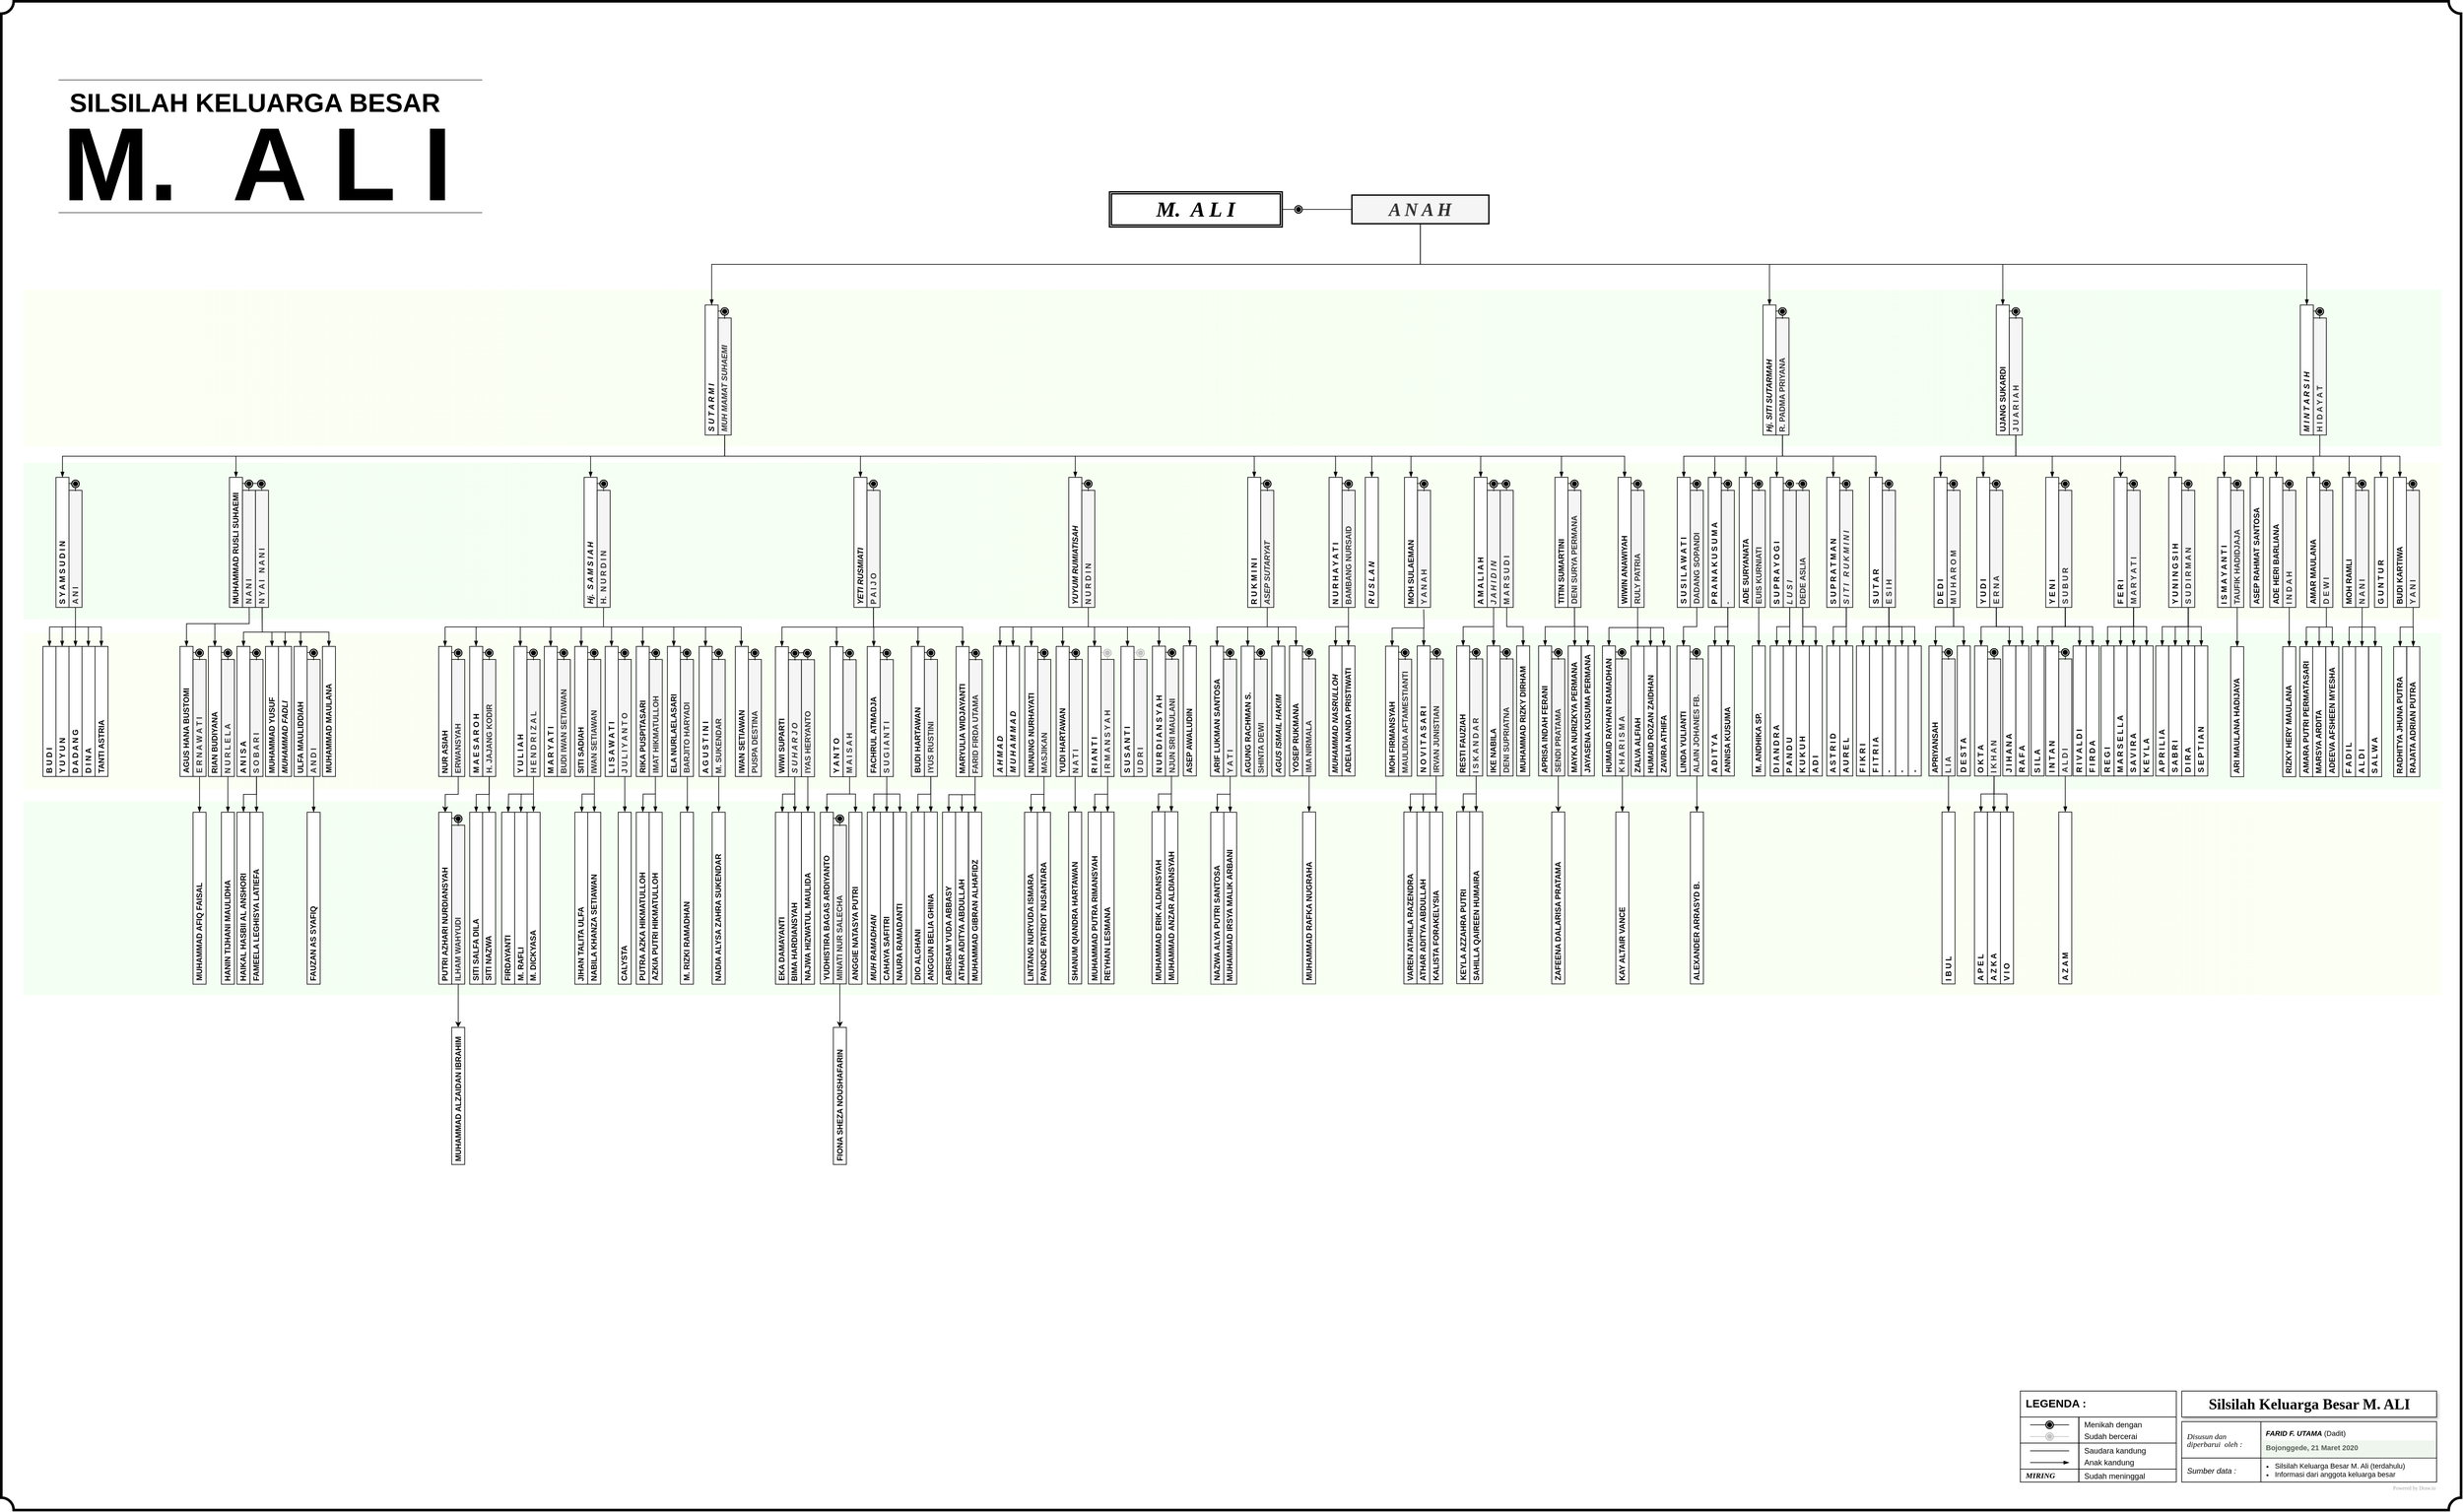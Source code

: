 <mxfile version="12.6.5" type="device"><diagram id="3kFvuyWPY40qq3xBcipo" name="Kong Ali"><mxGraphModel dx="852" dy="494" grid="1" gridSize="10" guides="1" tooltips="1" connect="1" arrows="1" fold="1" page="1" pageScale="1" pageWidth="3800" pageHeight="2340" background="#FFFFFF" math="0" shadow="0"><root><mxCell id="0"/><mxCell id="1" parent="0"/><mxCell id="tsvsctQJKFasO-H9lkEb-3" value="" style="shape=partialRectangle;whiteSpace=wrap;html=1;left=0;right=0;fillColor=none;strokeWidth=2;fontFamily=ARIAL;fontSize=28;opacity=40;fontColor=#000000;" parent="1" vertex="1"><mxGeometry x="99" y="131" width="649" height="204" as="geometry"/></mxCell><mxCell id="tsvsctQJKFasO-H9lkEb-1" value="" style="verticalLabelPosition=bottom;verticalAlign=top;html=1;shape=mxgraph.basic.plaque;dx=9.5;fillColor=none;strokeWidth=4;strokeColor=#000000;fontColor=#ffffff;" parent="1" vertex="1"><mxGeometry x="10" y="10" width="3780" height="2320" as="geometry"/></mxCell><mxCell id="MbpsUeN6jnEv_xdepx1Z-3" value="" style="rounded=0;whiteSpace=wrap;html=1;shadow=0;glass=0;comic=0;strokeWidth=1;fillColor=#FAFFE8;fontSize=11;opacity=50;align=center;strokeColor=none;gradientColor=#E6FFE6;gradientDirection=east;" parent="1" vertex="1"><mxGeometry x="44" y="981.62" width="3716" height="240" as="geometry"/></mxCell><mxCell id="MbpsUeN6jnEv_xdepx1Z-4" value="" style="rounded=0;whiteSpace=wrap;html=1;shadow=0;glass=0;comic=0;strokeWidth=1;fillColor=#FAFFE8;fontSize=11;opacity=50;align=center;strokeColor=none;gradientColor=#E6FFE6;gradientDirection=west;" parent="1" vertex="1"><mxGeometry x="44" y="1240.38" width="3716" height="297.62" as="geometry"/></mxCell><mxCell id="MbpsUeN6jnEv_xdepx1Z-2" value="" style="rounded=0;whiteSpace=wrap;html=1;shadow=0;glass=0;comic=0;strokeWidth=1;fillColor=#FAFFE8;fontSize=11;opacity=50;align=center;strokeColor=none;gradientColor=#E6FFE6;gradientDirection=west;" parent="1" vertex="1"><mxGeometry x="44" y="720" width="3716" height="240" as="geometry"/></mxCell><mxCell id="MbpsUeN6jnEv_xdepx1Z-1" value="" style="rounded=0;whiteSpace=wrap;html=1;shadow=0;glass=0;comic=0;strokeWidth=1;fillColor=#FAFFE8;fontSize=11;opacity=50;align=center;strokeColor=none;gradientColor=#E6FFE6;gradientDirection=east;" parent="1" vertex="1"><mxGeometry x="44" y="454" width="3716" height="240" as="geometry"/></mxCell><mxCell id="0RpVZCIGXbiiC7UdeMdu-37" value="" style="shape=partialRectangle;whiteSpace=wrap;html=1;bottom=0;right=0;fillColor=none;fontFamily=ARIAL;rotation=90;fontSize=12;" parent="1" vertex="1"><mxGeometry x="397.15" y="749.5" width="11.25" height="15" as="geometry"/></mxCell><mxCell id="JiGLJ9JxdjYx2wJvDPG--187" style="edgeStyle=orthogonalEdgeStyle;rounded=0;orthogonalLoop=1;jettySize=auto;html=1;exitX=1;exitY=0.5;exitDx=0;exitDy=0;entryX=0.5;entryY=1;entryDx=0;entryDy=0;startArrow=blockThin;startFill=1;endArrow=none;endFill=0;fontSize=12;fontFamily=ARIAL;" parent="1" source="0RpVZCIGXbiiC7UdeMdu-1" target="0RpVZCIGXbiiC7UdeMdu-19" edge="1"><mxGeometry relative="1" as="geometry"/></mxCell><mxCell id="0RpVZCIGXbiiC7UdeMdu-1" value="S U T A R M I" style="rounded=0;whiteSpace=wrap;html=1;shadow=0;glass=0;comic=0;labelBackgroundColor=none;strokeColor=#000000;strokeWidth=1;fontFamily=ARIAL;fontSize=12;fillColor=#FFFFFF;fontStyle=3;rotation=-90;align=left;spacing=5;spacingTop=0;" parent="1" vertex="1"><mxGeometry x="1001.65" y="567" width="200" height="20" as="geometry"/></mxCell><mxCell id="0RpVZCIGXbiiC7UdeMdu-2" value="MUH MAMAT SUHAEMI" style="rounded=0;whiteSpace=wrap;html=1;shadow=0;glass=0;comic=0;labelBackgroundColor=none;strokeColor=#000000;strokeWidth=1;fontFamily=ARIAL;fontSize=12;fillColor=#f5f5f5;fontStyle=3;rotation=-90;align=left;spacing=5;spacingTop=0;fontColor=#333333;" parent="1" vertex="1"><mxGeometry x="1031.65" y="577" width="180" height="20" as="geometry"/></mxCell><mxCell id="0RpVZCIGXbiiC7UdeMdu-3" value="" style="shape=partialRectangle;whiteSpace=wrap;html=1;bottom=0;right=0;fillColor=none;fontFamily=ARIAL;rotation=90;fontSize=12;" parent="1" vertex="1"><mxGeometry x="1111.03" y="487" width="11.25" height="10" as="geometry"/></mxCell><mxCell id="0RpVZCIGXbiiC7UdeMdu-5" value="" style="shape=mxgraph.bpmn.shape;html=1;verticalLabelPosition=bottom;labelBackgroundColor=#ffffff;verticalAlign=top;align=center;perimeter=ellipsePerimeter;outlineConnect=0;outline=end;symbol=terminate;fillColor=#FFFFFF;fontFamily=ARIAL;fontSize=12;" parent="1" vertex="1"><mxGeometry x="1116.65" y="482" width="10" height="10" as="geometry"/></mxCell><mxCell id="JiGLJ9JxdjYx2wJvDPG--192" style="edgeStyle=orthogonalEdgeStyle;rounded=0;orthogonalLoop=1;jettySize=auto;html=1;exitX=1;exitY=0.5;exitDx=0;exitDy=0;startArrow=blockThin;startFill=1;endArrow=none;endFill=0;fontSize=12;fontFamily=ARIAL;" parent="1" source="0RpVZCIGXbiiC7UdeMdu-6" edge="1"><mxGeometry relative="1" as="geometry"><mxPoint x="2727.24" y="414.837" as="targetPoint"/></mxGeometry></mxCell><mxCell id="0RpVZCIGXbiiC7UdeMdu-6" value="Hj. SITI SUTARMAH" style="rounded=0;whiteSpace=wrap;html=1;shadow=0;glass=0;comic=0;labelBackgroundColor=none;strokeColor=#000000;strokeWidth=1;fontFamily=ARIAL;fontSize=12;fillColor=#FFFFFF;fontStyle=3;rotation=-90;align=left;spacing=5;spacingTop=0;" parent="1" vertex="1"><mxGeometry x="2627.24" y="567" width="200" height="20" as="geometry"/></mxCell><mxCell id="0RpVZCIGXbiiC7UdeMdu-7" value="R. PADMA PRIYANA" style="rounded=0;whiteSpace=wrap;html=1;shadow=0;glass=0;comic=0;labelBackgroundColor=none;strokeColor=#000000;strokeWidth=1;fontFamily=ARIAL;fontSize=12;fillColor=#f5f5f5;fontStyle=1;rotation=-90;align=left;spacing=5;spacingTop=0;fontColor=#333333;" parent="1" vertex="1"><mxGeometry x="2657.24" y="577" width="180" height="20" as="geometry"/></mxCell><mxCell id="0RpVZCIGXbiiC7UdeMdu-8" value="" style="shape=partialRectangle;whiteSpace=wrap;html=1;bottom=0;right=0;fillColor=none;fontFamily=ARIAL;rotation=90;fontSize=12;" parent="1" vertex="1"><mxGeometry x="2736.62" y="487" width="11.25" height="10" as="geometry"/></mxCell><mxCell id="0RpVZCIGXbiiC7UdeMdu-9" value="" style="shape=mxgraph.bpmn.shape;html=1;verticalLabelPosition=bottom;labelBackgroundColor=#ffffff;verticalAlign=top;align=center;perimeter=ellipsePerimeter;outlineConnect=0;outline=end;symbol=terminate;fillColor=#FFFFFF;fontFamily=ARIAL;fontSize=12;" parent="1" vertex="1"><mxGeometry x="2742.24" y="482" width="10" height="10" as="geometry"/></mxCell><mxCell id="JiGLJ9JxdjYx2wJvDPG--191" style="edgeStyle=orthogonalEdgeStyle;rounded=0;orthogonalLoop=1;jettySize=auto;html=1;exitX=1;exitY=0.5;exitDx=0;exitDy=0;startArrow=blockThin;startFill=1;endArrow=none;endFill=0;fontSize=12;fontFamily=ARIAL;" parent="1" source="0RpVZCIGXbiiC7UdeMdu-10" edge="1"><mxGeometry relative="1" as="geometry"><mxPoint x="3085.77" y="414.605" as="targetPoint"/></mxGeometry></mxCell><mxCell id="0RpVZCIGXbiiC7UdeMdu-10" value="UJANG SUKARDI" style="rounded=0;whiteSpace=wrap;html=1;shadow=0;glass=0;comic=0;labelBackgroundColor=none;strokeColor=#000000;strokeWidth=1;fontFamily=ARIAL;fontSize=12;fillColor=#FFFFFF;fontStyle=1;rotation=-90;align=left;spacing=5;spacingTop=0;" parent="1" vertex="1"><mxGeometry x="2985.77" y="567" width="200" height="20" as="geometry"/></mxCell><mxCell id="0RpVZCIGXbiiC7UdeMdu-11" value="J U A R I A H" style="rounded=0;whiteSpace=wrap;html=1;shadow=0;glass=0;comic=0;labelBackgroundColor=none;strokeColor=#000000;strokeWidth=1;fontFamily=ARIAL;fontSize=12;fillColor=#f5f5f5;fontStyle=1;rotation=-90;align=left;spacing=5;spacingTop=0;fontColor=#333333;" parent="1" vertex="1"><mxGeometry x="3015.77" y="577" width="180" height="20" as="geometry"/></mxCell><mxCell id="0RpVZCIGXbiiC7UdeMdu-12" value="" style="shape=partialRectangle;whiteSpace=wrap;html=1;bottom=0;right=0;fillColor=none;fontFamily=ARIAL;rotation=90;fontSize=12;" parent="1" vertex="1"><mxGeometry x="3095.15" y="487" width="11.25" height="10" as="geometry"/></mxCell><mxCell id="0RpVZCIGXbiiC7UdeMdu-13" value="" style="shape=mxgraph.bpmn.shape;html=1;verticalLabelPosition=bottom;labelBackgroundColor=#ffffff;verticalAlign=top;align=center;perimeter=ellipsePerimeter;outlineConnect=0;outline=end;symbol=terminate;fillColor=#FFFFFF;fontFamily=ARIAL;fontSize=12;" parent="1" vertex="1"><mxGeometry x="3100.77" y="482" width="10" height="10" as="geometry"/></mxCell><mxCell id="JiGLJ9JxdjYx2wJvDPG--189" style="edgeStyle=orthogonalEdgeStyle;rounded=0;orthogonalLoop=1;jettySize=auto;html=1;exitX=1;exitY=0.5;exitDx=0;exitDy=0;entryX=0.5;entryY=1;entryDx=0;entryDy=0;startArrow=blockThin;startFill=1;endArrow=none;endFill=0;fontSize=12;fontFamily=ARIAL;" parent="1" source="0RpVZCIGXbiiC7UdeMdu-14" target="0RpVZCIGXbiiC7UdeMdu-19" edge="1"><mxGeometry relative="1" as="geometry"/></mxCell><mxCell id="0RpVZCIGXbiiC7UdeMdu-14" value="M I N T A R S I H" style="rounded=0;whiteSpace=wrap;html=1;shadow=0;glass=0;comic=0;labelBackgroundColor=none;strokeColor=#000000;strokeWidth=1;fontFamily=ARIAL;fontSize=12;fillColor=#FFFFFF;fontStyle=3;rotation=-90;align=left;spacing=5;spacingTop=0;" parent="1" vertex="1"><mxGeometry x="3453.0" y="567" width="200" height="20" as="geometry"/></mxCell><mxCell id="0RpVZCIGXbiiC7UdeMdu-15" value="H I D A Y A T" style="rounded=0;whiteSpace=wrap;html=1;shadow=0;glass=0;comic=0;labelBackgroundColor=none;strokeColor=#000000;strokeWidth=1;fontFamily=ARIAL;fontSize=12;fillColor=#f5f5f5;fontStyle=1;rotation=-90;align=left;spacing=5;spacingTop=0;fontColor=#333333;" parent="1" vertex="1"><mxGeometry x="3483.0" y="577" width="180" height="20" as="geometry"/></mxCell><mxCell id="0RpVZCIGXbiiC7UdeMdu-16" value="" style="shape=partialRectangle;whiteSpace=wrap;html=1;bottom=0;right=0;fillColor=none;fontFamily=ARIAL;rotation=90;fontSize=12;" parent="1" vertex="1"><mxGeometry x="3562.38" y="487" width="11.25" height="10" as="geometry"/></mxCell><mxCell id="0RpVZCIGXbiiC7UdeMdu-17" value="" style="shape=mxgraph.bpmn.shape;html=1;verticalLabelPosition=bottom;labelBackgroundColor=#ffffff;verticalAlign=top;align=center;perimeter=ellipsePerimeter;outlineConnect=0;outline=end;symbol=terminate;fillColor=#FFFFFF;fontFamily=ARIAL;fontSize=12;" parent="1" vertex="1"><mxGeometry x="3568.0" y="482" width="10" height="10" as="geometry"/></mxCell><mxCell id="0RpVZCIGXbiiC7UdeMdu-20" style="edgeStyle=none;rounded=0;orthogonalLoop=1;jettySize=auto;html=1;exitX=1;exitY=0.5;exitDx=0;exitDy=0;entryX=0;entryY=0.5;entryDx=0;entryDy=0;fontFamily=ARIAL;fontSize=12;endArrow=none;endFill=0;" parent="1" source="0RpVZCIGXbiiC7UdeMdu-23" target="0RpVZCIGXbiiC7UdeMdu-19" edge="1"><mxGeometry relative="1" as="geometry"/></mxCell><mxCell id="0RpVZCIGXbiiC7UdeMdu-18" value="M.&amp;nbsp; A L I" style="shape=ext;double=1;rounded=0;whiteSpace=wrap;html=1;fillColor=#FFFFFF;fontFamily=Angsana New;fontSize=33;fontStyle=3;strokeWidth=2;shadow=0;" parent="1" vertex="1"><mxGeometry x="1713" y="303" width="265.49" height="54" as="geometry"/></mxCell><mxCell id="0RpVZCIGXbiiC7UdeMdu-19" value="A N A H" style="rounded=0;whiteSpace=wrap;html=1;shadow=0;strokeWidth=2;fillColor=#f5f5f5;fontFamily=Angsana New;fontSize=28;fontStyle=3;strokeColor=#000000;fontColor=#333333;" parent="1" vertex="1"><mxGeometry x="2085.49" y="308" width="210.51" height="44" as="geometry"/></mxCell><mxCell id="0RpVZCIGXbiiC7UdeMdu-23" value="" style="shape=mxgraph.bpmn.shape;html=1;verticalLabelPosition=bottom;labelBackgroundColor=#ffffff;verticalAlign=top;align=center;perimeter=ellipsePerimeter;outlineConnect=0;outline=end;symbol=terminate;fillColor=#FFFFFF;fontFamily=ARIAL;fontSize=12;" parent="1" vertex="1"><mxGeometry x="1998.49" y="325" width="10" height="10" as="geometry"/></mxCell><mxCell id="0RpVZCIGXbiiC7UdeMdu-25" style="edgeStyle=none;rounded=0;orthogonalLoop=1;jettySize=auto;html=1;exitX=1;exitY=0.5;exitDx=0;exitDy=0;entryX=0;entryY=0.5;entryDx=0;entryDy=0;fontFamily=ARIAL;fontSize=12;endArrow=none;endFill=0;" parent="1" source="0RpVZCIGXbiiC7UdeMdu-18" target="0RpVZCIGXbiiC7UdeMdu-23" edge="1"><mxGeometry relative="1" as="geometry"><mxPoint x="1978.49" y="330" as="sourcePoint"/><mxPoint x="2098.49" y="330" as="targetPoint"/></mxGeometry></mxCell><mxCell id="qpXbNWNHJRXcAnP5Zdyc-49" style="edgeStyle=orthogonalEdgeStyle;rounded=0;orthogonalLoop=1;jettySize=auto;html=1;exitX=1;exitY=0.5;exitDx=0;exitDy=0;startArrow=blockThin;startFill=1;endArrow=none;endFill=0;fontFamily=Lucida Console;fontSize=8;" parent="1" source="0RpVZCIGXbiiC7UdeMdu-27" target="0RpVZCIGXbiiC7UdeMdu-2" edge="1"><mxGeometry relative="1" as="geometry"/></mxCell><mxCell id="0RpVZCIGXbiiC7UdeMdu-27" value="S Y A M S U D I N" style="rounded=0;whiteSpace=wrap;html=1;shadow=0;glass=0;comic=0;labelBackgroundColor=none;strokeColor=#000000;strokeWidth=1;fontFamily=ARIAL;fontSize=12;fillColor=#FFFFFF;fontStyle=1;rotation=-90;align=left;spacing=5;spacingTop=0;" parent="1" vertex="1"><mxGeometry x="4" y="832" width="200" height="20" as="geometry"/></mxCell><mxCell id="0RpVZCIGXbiiC7UdeMdu-349" style="edgeStyle=none;rounded=0;orthogonalLoop=1;jettySize=auto;html=1;exitX=0;exitY=0.5;exitDx=0;exitDy=0;entryX=1;entryY=0.5;entryDx=0;entryDy=0;endArrow=blockThin;endFill=1;fontFamily=ARIAL;fontSize=12;" parent="1" source="0RpVZCIGXbiiC7UdeMdu-28" target="0RpVZCIGXbiiC7UdeMdu-159" edge="1"><mxGeometry relative="1" as="geometry"/></mxCell><mxCell id="0RpVZCIGXbiiC7UdeMdu-28" value="A N I" style="rounded=0;whiteSpace=wrap;html=1;shadow=0;glass=0;comic=0;labelBackgroundColor=none;strokeColor=#000000;strokeWidth=1;fontFamily=ARIAL;fontSize=12;fillColor=#f5f5f5;fontStyle=1;rotation=-90;align=left;spacing=5;spacingTop=0;fontColor=#333333;" parent="1" vertex="1"><mxGeometry x="34" y="842" width="180" height="20" as="geometry"/></mxCell><mxCell id="0RpVZCIGXbiiC7UdeMdu-29" value="" style="shape=partialRectangle;whiteSpace=wrap;html=1;bottom=0;right=0;fillColor=none;fontFamily=ARIAL;rotation=90;fontSize=12;" parent="1" vertex="1"><mxGeometry x="113.38" y="752" width="11.25" height="10" as="geometry"/></mxCell><mxCell id="0RpVZCIGXbiiC7UdeMdu-30" value="" style="shape=mxgraph.bpmn.shape;html=1;verticalLabelPosition=bottom;labelBackgroundColor=#ffffff;verticalAlign=top;align=center;perimeter=ellipsePerimeter;outlineConnect=0;outline=end;symbol=terminate;fillColor=#FFFFFF;fontFamily=ARIAL;fontSize=12;" parent="1" vertex="1"><mxGeometry x="119" y="747" width="10" height="10" as="geometry"/></mxCell><mxCell id="JiGLJ9JxdjYx2wJvDPG--139" style="edgeStyle=orthogonalEdgeStyle;rounded=0;orthogonalLoop=1;jettySize=auto;html=1;exitX=1;exitY=0.5;exitDx=0;exitDy=0;startArrow=blockThin;startFill=1;endArrow=none;endFill=0;fontFamily=ARIAL;fontSize=12;" parent="1" source="0RpVZCIGXbiiC7UdeMdu-31" edge="1"><mxGeometry relative="1" as="geometry"><mxPoint x="370.64" y="709.278" as="targetPoint"/></mxGeometry></mxCell><mxCell id="0RpVZCIGXbiiC7UdeMdu-31" value="MUHAMMAD RUSLI SUHAEMI" style="rounded=0;whiteSpace=wrap;html=1;shadow=0;glass=0;comic=0;labelBackgroundColor=none;strokeColor=#000000;strokeWidth=1;fontFamily=ARIAL;fontSize=12;fillColor=#FFFFFF;fontStyle=1;rotation=-90;align=left;spacing=5;spacingTop=0;" parent="1" vertex="1"><mxGeometry x="270.64" y="832" width="200" height="20" as="geometry"/></mxCell><mxCell id="0RpVZCIGXbiiC7UdeMdu-32" value="N A N I" style="rounded=0;whiteSpace=wrap;html=1;shadow=0;glass=0;comic=0;labelBackgroundColor=none;strokeColor=#000000;strokeWidth=1;fontFamily=ARIAL;fontSize=12;fillColor=#f5f5f5;fontStyle=1;rotation=-90;align=left;spacing=5;spacingTop=0;fontColor=#333333;" parent="1" vertex="1"><mxGeometry x="300.64" y="842" width="180" height="20" as="geometry"/></mxCell><mxCell id="0RpVZCIGXbiiC7UdeMdu-33" value="" style="shape=partialRectangle;whiteSpace=wrap;html=1;bottom=0;right=0;fillColor=none;fontFamily=ARIAL;rotation=90;fontSize=12;" parent="1" vertex="1"><mxGeometry x="380.02" y="752" width="11.25" height="10" as="geometry"/></mxCell><mxCell id="0RpVZCIGXbiiC7UdeMdu-34" value="" style="shape=mxgraph.bpmn.shape;html=1;verticalLabelPosition=bottom;labelBackgroundColor=#ffffff;verticalAlign=top;align=center;perimeter=ellipsePerimeter;outlineConnect=0;outline=end;symbol=terminate;fillColor=#FFFFFF;fontFamily=ARIAL;fontSize=12;" parent="1" vertex="1"><mxGeometry x="385.64" y="747" width="10" height="10" as="geometry"/></mxCell><mxCell id="0RpVZCIGXbiiC7UdeMdu-35" value="N Y A I&amp;nbsp; &amp;nbsp;N A N I" style="rounded=0;whiteSpace=wrap;html=1;shadow=0;glass=0;comic=0;labelBackgroundColor=none;strokeColor=#000000;strokeWidth=1;fontFamily=ARIAL;fontSize=12;fillColor=#f5f5f5;fontStyle=1;rotation=-90;align=left;spacing=5;spacingTop=0;fontColor=#333333;" parent="1" vertex="1"><mxGeometry x="320.64" y="842" width="180" height="20" as="geometry"/></mxCell><mxCell id="0RpVZCIGXbiiC7UdeMdu-36" value="" style="shape=mxgraph.bpmn.shape;html=1;verticalLabelPosition=bottom;labelBackgroundColor=#ffffff;verticalAlign=top;align=center;perimeter=ellipsePerimeter;outlineConnect=0;outline=end;symbol=terminate;fillColor=#FFFFFF;fontFamily=ARIAL;fontSize=12;" parent="1" vertex="1"><mxGeometry x="404.64" y="747" width="10" height="10" as="geometry"/></mxCell><mxCell id="JiGLJ9JxdjYx2wJvDPG--140" style="edgeStyle=orthogonalEdgeStyle;rounded=0;orthogonalLoop=1;jettySize=auto;html=1;exitX=1;exitY=0.5;exitDx=0;exitDy=0;startArrow=blockThin;startFill=1;endArrow=none;endFill=0;fontFamily=ARIAL;fontSize=12;" parent="1" source="0RpVZCIGXbiiC7UdeMdu-38" edge="1"><mxGeometry relative="1" as="geometry"><mxPoint x="915.64" y="709.556" as="targetPoint"/></mxGeometry></mxCell><mxCell id="0RpVZCIGXbiiC7UdeMdu-38" value="Hj.&amp;nbsp; S A M S I A H" style="rounded=0;whiteSpace=wrap;html=1;shadow=0;glass=0;comic=0;labelBackgroundColor=none;strokeColor=#000000;strokeWidth=1;fontFamily=ARIAL;fontSize=12;fillColor=#FFFFFF;fontStyle=3;rotation=-90;align=left;spacing=5;spacingTop=0;" parent="1" vertex="1"><mxGeometry x="815.64" y="832" width="200" height="20" as="geometry"/></mxCell><mxCell id="0RpVZCIGXbiiC7UdeMdu-39" value="H.&amp;nbsp; N U R D I N" style="rounded=0;whiteSpace=wrap;html=1;shadow=0;glass=0;comic=0;labelBackgroundColor=none;strokeColor=#000000;strokeWidth=1;fontFamily=ARIAL;fontSize=12;fillColor=#f5f5f5;fontStyle=1;rotation=-90;align=left;spacing=5;spacingTop=0;fontColor=#333333;" parent="1" vertex="1"><mxGeometry x="845.64" y="842" width="180" height="20" as="geometry"/></mxCell><mxCell id="0RpVZCIGXbiiC7UdeMdu-40" value="" style="shape=partialRectangle;whiteSpace=wrap;html=1;bottom=0;right=0;fillColor=none;fontFamily=ARIAL;rotation=90;fontSize=12;" parent="1" vertex="1"><mxGeometry x="925.02" y="752" width="11.25" height="10" as="geometry"/></mxCell><mxCell id="0RpVZCIGXbiiC7UdeMdu-41" value="" style="shape=mxgraph.bpmn.shape;html=1;verticalLabelPosition=bottom;labelBackgroundColor=#ffffff;verticalAlign=top;align=center;perimeter=ellipsePerimeter;outlineConnect=0;outline=end;symbol=terminate;fillColor=#FFFFFF;fontFamily=ARIAL;fontSize=12;" parent="1" vertex="1"><mxGeometry x="930.64" y="747" width="10" height="10" as="geometry"/></mxCell><mxCell id="JiGLJ9JxdjYx2wJvDPG--141" style="edgeStyle=orthogonalEdgeStyle;rounded=0;orthogonalLoop=1;jettySize=auto;html=1;exitX=1;exitY=0.5;exitDx=0;exitDy=0;startArrow=blockThin;startFill=1;endArrow=none;endFill=0;fontFamily=ARIAL;fontSize=12;" parent="1" source="0RpVZCIGXbiiC7UdeMdu-42" edge="1"><mxGeometry relative="1" as="geometry"><mxPoint x="1330.28" y="709" as="targetPoint"/></mxGeometry></mxCell><mxCell id="0RpVZCIGXbiiC7UdeMdu-42" value="YETI RUSMIATI" style="rounded=0;whiteSpace=wrap;html=1;shadow=0;glass=0;comic=0;labelBackgroundColor=none;strokeColor=#000000;strokeWidth=1;fontFamily=ARIAL;fontSize=12;fillColor=#FFFFFF;fontStyle=3;rotation=-90;align=left;spacing=5;spacingTop=0;" parent="1" vertex="1"><mxGeometry x="1230.28" y="832" width="200" height="20" as="geometry"/></mxCell><mxCell id="0RpVZCIGXbiiC7UdeMdu-43" value="P A I J O" style="rounded=0;whiteSpace=wrap;html=1;shadow=0;glass=0;comic=0;labelBackgroundColor=none;strokeColor=#000000;strokeWidth=1;fontFamily=ARIAL;fontSize=12;fillColor=#f5f5f5;fontStyle=1;rotation=-90;align=left;spacing=5;spacingTop=0;fontColor=#333333;" parent="1" vertex="1"><mxGeometry x="1260.28" y="842" width="180" height="20" as="geometry"/></mxCell><mxCell id="0RpVZCIGXbiiC7UdeMdu-44" value="" style="shape=partialRectangle;whiteSpace=wrap;html=1;bottom=0;right=0;fillColor=none;fontFamily=ARIAL;rotation=90;fontSize=12;" parent="1" vertex="1"><mxGeometry x="1339.66" y="752" width="11.25" height="10" as="geometry"/></mxCell><mxCell id="0RpVZCIGXbiiC7UdeMdu-45" value="" style="shape=mxgraph.bpmn.shape;html=1;verticalLabelPosition=bottom;labelBackgroundColor=#ffffff;verticalAlign=top;align=center;perimeter=ellipsePerimeter;outlineConnect=0;outline=end;symbol=terminate;fillColor=#FFFFFF;fontFamily=ARIAL;fontSize=12;" parent="1" vertex="1"><mxGeometry x="1345.28" y="747" width="10" height="10" as="geometry"/></mxCell><mxCell id="JiGLJ9JxdjYx2wJvDPG--142" style="edgeStyle=orthogonalEdgeStyle;rounded=0;orthogonalLoop=1;jettySize=auto;html=1;exitX=1;exitY=0.5;exitDx=0;exitDy=0;startArrow=blockThin;startFill=1;endArrow=none;endFill=0;fontFamily=ARIAL;fontSize=12;" parent="1" source="0RpVZCIGXbiiC7UdeMdu-46" edge="1"><mxGeometry relative="1" as="geometry"><mxPoint x="1660.42" y="709.278" as="targetPoint"/></mxGeometry></mxCell><mxCell id="0RpVZCIGXbiiC7UdeMdu-46" value="YUYUM RUMIATISAH" style="rounded=0;whiteSpace=wrap;html=1;shadow=0;glass=0;comic=0;labelBackgroundColor=none;strokeColor=#000000;strokeWidth=1;fontFamily=ARIAL;fontSize=12;fillColor=#FFFFFF;fontStyle=3;rotation=-90;align=left;spacing=5;spacingTop=0;" parent="1" vertex="1"><mxGeometry x="1560.42" y="832" width="200" height="20" as="geometry"/></mxCell><mxCell id="JiGLJ9JxdjYx2wJvDPG--58" style="edgeStyle=orthogonalEdgeStyle;rounded=0;orthogonalLoop=1;jettySize=auto;html=1;exitX=0;exitY=0.5;exitDx=0;exitDy=0;startArrow=none;startFill=0;endArrow=none;endFill=0;fontFamily=ARIAL;fontSize=12;" parent="1" source="0RpVZCIGXbiiC7UdeMdu-47" edge="1"><mxGeometry relative="1" as="geometry"><mxPoint x="1680.508" y="971.953" as="targetPoint"/></mxGeometry></mxCell><mxCell id="0RpVZCIGXbiiC7UdeMdu-47" value="N U R D I N" style="rounded=0;whiteSpace=wrap;html=1;shadow=0;glass=0;comic=0;labelBackgroundColor=none;strokeColor=#000000;strokeWidth=1;fontFamily=ARIAL;fontSize=12;fillColor=#f5f5f5;fontStyle=1;rotation=-90;align=left;spacing=5;spacingTop=0;fontColor=#333333;" parent="1" vertex="1"><mxGeometry x="1590.42" y="842" width="180" height="20" as="geometry"/></mxCell><mxCell id="0RpVZCIGXbiiC7UdeMdu-48" value="" style="shape=partialRectangle;whiteSpace=wrap;html=1;bottom=0;right=0;fillColor=none;fontFamily=ARIAL;rotation=90;fontSize=12;" parent="1" vertex="1"><mxGeometry x="1669.8" y="752" width="11.25" height="10" as="geometry"/></mxCell><mxCell id="0RpVZCIGXbiiC7UdeMdu-49" value="" style="shape=mxgraph.bpmn.shape;html=1;verticalLabelPosition=bottom;labelBackgroundColor=#ffffff;verticalAlign=top;align=center;perimeter=ellipsePerimeter;outlineConnect=0;outline=end;symbol=terminate;fillColor=#FFFFFF;fontFamily=ARIAL;fontSize=12;" parent="1" vertex="1"><mxGeometry x="1675.42" y="747" width="10" height="10" as="geometry"/></mxCell><mxCell id="JiGLJ9JxdjYx2wJvDPG--143" style="edgeStyle=orthogonalEdgeStyle;rounded=0;orthogonalLoop=1;jettySize=auto;html=1;exitX=1;exitY=0.5;exitDx=0;exitDy=0;startArrow=blockThin;startFill=1;endArrow=none;endFill=0;fontFamily=ARIAL;fontSize=12;" parent="1" source="0RpVZCIGXbiiC7UdeMdu-50" edge="1"><mxGeometry relative="1" as="geometry"><mxPoint x="1935.44" y="709.556" as="targetPoint"/></mxGeometry></mxCell><mxCell id="0RpVZCIGXbiiC7UdeMdu-50" value="R U K M I N I" style="rounded=0;whiteSpace=wrap;html=1;shadow=0;glass=0;comic=0;labelBackgroundColor=none;strokeColor=#000000;strokeWidth=1;fontFamily=ARIAL;fontSize=12;fillColor=#FFFFFF;fontStyle=1;rotation=-90;align=left;spacing=5;spacingTop=0;" parent="1" vertex="1"><mxGeometry x="1835.44" y="832" width="200" height="20" as="geometry"/></mxCell><mxCell id="JiGLJ9JxdjYx2wJvDPG--74" style="edgeStyle=orthogonalEdgeStyle;rounded=0;orthogonalLoop=1;jettySize=auto;html=1;exitX=0;exitY=0.5;exitDx=0;exitDy=0;startArrow=none;startFill=0;endArrow=none;endFill=0;fontFamily=ARIAL;fontSize=12;" parent="1" source="0RpVZCIGXbiiC7UdeMdu-51" edge="1"><mxGeometry relative="1" as="geometry"><mxPoint x="1955.345" y="971.721" as="targetPoint"/></mxGeometry></mxCell><mxCell id="0RpVZCIGXbiiC7UdeMdu-51" value="ASEP SUTARYAT" style="rounded=0;whiteSpace=wrap;html=1;shadow=0;glass=0;comic=0;labelBackgroundColor=none;strokeColor=#000000;strokeWidth=1;fontFamily=ARIAL;fontSize=12;fillColor=#f5f5f5;fontStyle=3;rotation=-90;align=left;spacing=5;spacingTop=0;fontColor=#333333;" parent="1" vertex="1"><mxGeometry x="1865.44" y="842" width="180" height="20" as="geometry"/></mxCell><mxCell id="0RpVZCIGXbiiC7UdeMdu-52" value="" style="shape=partialRectangle;whiteSpace=wrap;html=1;bottom=0;right=0;fillColor=none;fontFamily=ARIAL;rotation=90;fontSize=12;" parent="1" vertex="1"><mxGeometry x="1944.82" y="752" width="11.25" height="10" as="geometry"/></mxCell><mxCell id="0RpVZCIGXbiiC7UdeMdu-53" value="" style="shape=mxgraph.bpmn.shape;html=1;verticalLabelPosition=bottom;labelBackgroundColor=#ffffff;verticalAlign=top;align=center;perimeter=ellipsePerimeter;outlineConnect=0;outline=end;symbol=terminate;fillColor=#FFFFFF;fontFamily=ARIAL;fontSize=12;" parent="1" vertex="1"><mxGeometry x="1950.44" y="747" width="10" height="10" as="geometry"/></mxCell><mxCell id="JiGLJ9JxdjYx2wJvDPG--144" style="edgeStyle=orthogonalEdgeStyle;rounded=0;orthogonalLoop=1;jettySize=auto;html=1;exitX=1;exitY=0.5;exitDx=0;exitDy=0;startArrow=blockThin;startFill=1;endArrow=none;endFill=0;fontFamily=ARIAL;fontSize=12;" parent="1" source="0RpVZCIGXbiiC7UdeMdu-57" edge="1"><mxGeometry relative="1" as="geometry"><mxPoint x="2060.44" y="709.278" as="targetPoint"/></mxGeometry></mxCell><mxCell id="0RpVZCIGXbiiC7UdeMdu-57" value="N U R H A Y A T I" style="rounded=0;whiteSpace=wrap;html=1;shadow=0;glass=0;comic=0;labelBackgroundColor=none;strokeColor=#000000;strokeWidth=1;fontFamily=ARIAL;fontSize=12;fillColor=#FFFFFF;fontStyle=1;rotation=-90;align=left;spacing=5;spacingTop=0;" parent="1" vertex="1"><mxGeometry x="1960.44" y="832" width="200" height="20" as="geometry"/></mxCell><mxCell id="0RpVZCIGXbiiC7UdeMdu-58" value="BAMBANG NURSAID" style="rounded=0;whiteSpace=wrap;html=1;shadow=0;glass=0;comic=0;labelBackgroundColor=none;strokeColor=#000000;strokeWidth=1;fontFamily=ARIAL;fontSize=12;fillColor=#f5f5f5;fontStyle=1;rotation=-90;align=left;spacing=5;spacingTop=0;fontColor=#333333;" parent="1" vertex="1"><mxGeometry x="1990.44" y="842" width="180" height="20" as="geometry"/></mxCell><mxCell id="0RpVZCIGXbiiC7UdeMdu-59" value="" style="shape=partialRectangle;whiteSpace=wrap;html=1;bottom=0;right=0;fillColor=none;fontFamily=ARIAL;rotation=90;fontSize=12;" parent="1" vertex="1"><mxGeometry x="2069.82" y="752" width="11.25" height="10" as="geometry"/></mxCell><mxCell id="0RpVZCIGXbiiC7UdeMdu-60" value="" style="shape=mxgraph.bpmn.shape;html=1;verticalLabelPosition=bottom;labelBackgroundColor=#ffffff;verticalAlign=top;align=center;perimeter=ellipsePerimeter;outlineConnect=0;outline=end;symbol=terminate;fillColor=#FFFFFF;fontFamily=ARIAL;fontSize=12;" parent="1" vertex="1"><mxGeometry x="2075.44" y="747" width="10" height="10" as="geometry"/></mxCell><mxCell id="JiGLJ9JxdjYx2wJvDPG--145" style="edgeStyle=orthogonalEdgeStyle;rounded=0;orthogonalLoop=1;jettySize=auto;html=1;exitX=1;exitY=0.5;exitDx=0;exitDy=0;startArrow=blockThin;startFill=1;endArrow=none;endFill=0;fontFamily=ARIAL;fontSize=12;" parent="1" source="0RpVZCIGXbiiC7UdeMdu-61" edge="1"><mxGeometry relative="1" as="geometry"><mxPoint x="2116.07" y="709.278" as="targetPoint"/></mxGeometry></mxCell><mxCell id="0RpVZCIGXbiiC7UdeMdu-61" value="R U S L A N" style="rounded=0;whiteSpace=wrap;html=1;shadow=0;glass=0;comic=0;labelBackgroundColor=none;strokeColor=#000000;strokeWidth=1;fontFamily=ARIAL;fontSize=12;fillColor=#FFFFFF;fontStyle=3;rotation=-90;align=left;spacing=5;spacingTop=0;" parent="1" vertex="1"><mxGeometry x="2016.07" y="832" width="200" height="20" as="geometry"/></mxCell><mxCell id="JiGLJ9JxdjYx2wJvDPG--146" style="edgeStyle=orthogonalEdgeStyle;rounded=0;orthogonalLoop=1;jettySize=auto;html=1;exitX=1;exitY=0.5;exitDx=0;exitDy=0;startArrow=blockThin;startFill=1;endArrow=none;endFill=0;fontFamily=ARIAL;fontSize=12;" parent="1" source="0RpVZCIGXbiiC7UdeMdu-62" edge="1"><mxGeometry relative="1" as="geometry"><mxPoint x="2176.3" y="709.278" as="targetPoint"/></mxGeometry></mxCell><mxCell id="0RpVZCIGXbiiC7UdeMdu-62" value="MOH SULAEMAN" style="rounded=0;whiteSpace=wrap;html=1;shadow=0;glass=0;comic=0;labelBackgroundColor=none;strokeColor=#000000;strokeWidth=1;fontFamily=ARIAL;fontSize=12;fillColor=#FFFFFF;fontStyle=1;rotation=-90;align=left;spacing=5;spacingTop=0;" parent="1" vertex="1"><mxGeometry x="2076.3" y="832" width="200" height="20" as="geometry"/></mxCell><mxCell id="0RpVZCIGXbiiC7UdeMdu-63" value="Y A N A H" style="rounded=0;whiteSpace=wrap;html=1;shadow=0;glass=0;comic=0;labelBackgroundColor=none;strokeColor=#000000;strokeWidth=1;fontFamily=ARIAL;fontSize=12;fillColor=#f5f5f5;fontStyle=1;rotation=-90;align=left;spacing=5;spacingTop=0;fontColor=#333333;" parent="1" vertex="1"><mxGeometry x="2106.3" y="842" width="180" height="20" as="geometry"/></mxCell><mxCell id="0RpVZCIGXbiiC7UdeMdu-64" value="" style="shape=partialRectangle;whiteSpace=wrap;html=1;bottom=0;right=0;fillColor=none;fontFamily=ARIAL;rotation=90;fontSize=12;" parent="1" vertex="1"><mxGeometry x="2185.68" y="752" width="11.25" height="10" as="geometry"/></mxCell><mxCell id="0RpVZCIGXbiiC7UdeMdu-65" value="" style="shape=mxgraph.bpmn.shape;html=1;verticalLabelPosition=bottom;labelBackgroundColor=#ffffff;verticalAlign=top;align=center;perimeter=ellipsePerimeter;outlineConnect=0;outline=end;symbol=terminate;fillColor=#FFFFFF;fontFamily=ARIAL;fontSize=12;" parent="1" vertex="1"><mxGeometry x="2191.3" y="747" width="10" height="10" as="geometry"/></mxCell><mxCell id="0RpVZCIGXbiiC7UdeMdu-66" value="" style="shape=partialRectangle;whiteSpace=wrap;html=1;bottom=0;right=0;fillColor=none;fontFamily=ARIAL;rotation=90;fontSize=12;" parent="1" vertex="1"><mxGeometry x="2309.95" y="749.5" width="11.25" height="15" as="geometry"/></mxCell><mxCell id="JiGLJ9JxdjYx2wJvDPG--147" style="edgeStyle=orthogonalEdgeStyle;rounded=0;orthogonalLoop=1;jettySize=auto;html=1;exitX=1;exitY=0.5;exitDx=0;exitDy=0;startArrow=blockThin;startFill=1;endArrow=none;endFill=0;fontFamily=ARIAL;fontSize=12;" parent="1" source="0RpVZCIGXbiiC7UdeMdu-67" edge="1"><mxGeometry relative="1" as="geometry"><mxPoint x="2283.44" y="709.556" as="targetPoint"/></mxGeometry></mxCell><mxCell id="0RpVZCIGXbiiC7UdeMdu-67" value="A M A L I A H" style="rounded=0;whiteSpace=wrap;html=1;shadow=0;glass=0;comic=0;labelBackgroundColor=none;strokeColor=#000000;strokeWidth=1;fontFamily=ARIAL;fontSize=12;fillColor=#FFFFFF;fontStyle=1;rotation=-90;align=left;spacing=5;spacingTop=0;" parent="1" vertex="1"><mxGeometry x="2183.44" y="832" width="200" height="20" as="geometry"/></mxCell><mxCell id="0RpVZCIGXbiiC7UdeMdu-68" value="J A H I D I N" style="rounded=0;whiteSpace=wrap;html=1;shadow=0;glass=0;comic=0;labelBackgroundColor=none;strokeColor=#000000;strokeWidth=1;fontFamily=ARIAL;fontSize=12;fillColor=#f5f5f5;fontStyle=3;rotation=-90;align=left;spacing=5;spacingTop=0;fontColor=#333333;" parent="1" vertex="1"><mxGeometry x="2213.44" y="842" width="180" height="20" as="geometry"/></mxCell><mxCell id="0RpVZCIGXbiiC7UdeMdu-69" value="" style="shape=partialRectangle;whiteSpace=wrap;html=1;bottom=0;right=0;fillColor=none;fontFamily=ARIAL;rotation=90;fontSize=12;" parent="1" vertex="1"><mxGeometry x="2292.82" y="752" width="11.25" height="10" as="geometry"/></mxCell><mxCell id="0RpVZCIGXbiiC7UdeMdu-70" value="" style="shape=mxgraph.bpmn.shape;html=1;verticalLabelPosition=bottom;labelBackgroundColor=#ffffff;verticalAlign=top;align=center;perimeter=ellipsePerimeter;outlineConnect=0;outline=end;symbol=terminate;fillColor=#FFFFFF;fontFamily=ARIAL;fontSize=12;" parent="1" vertex="1"><mxGeometry x="2298.44" y="747" width="10" height="10" as="geometry"/></mxCell><mxCell id="0RpVZCIGXbiiC7UdeMdu-71" value="M A R S U D I" style="rounded=0;whiteSpace=wrap;html=1;shadow=0;glass=0;comic=0;labelBackgroundColor=none;strokeColor=#000000;strokeWidth=1;fontFamily=ARIAL;fontSize=12;fillColor=#f5f5f5;fontStyle=1;rotation=-90;align=left;spacing=5;spacingTop=0;fontColor=#333333;" parent="1" vertex="1"><mxGeometry x="2233.44" y="842" width="180" height="20" as="geometry"/></mxCell><mxCell id="0RpVZCIGXbiiC7UdeMdu-72" value="" style="shape=mxgraph.bpmn.shape;html=1;verticalLabelPosition=bottom;labelBackgroundColor=#ffffff;verticalAlign=top;align=center;perimeter=ellipsePerimeter;outlineConnect=0;outline=end;symbol=terminate;fillColor=#FFFFFF;fontFamily=ARIAL;fontSize=12;" parent="1" vertex="1"><mxGeometry x="2317.44" y="747" width="10" height="10" as="geometry"/></mxCell><mxCell id="JiGLJ9JxdjYx2wJvDPG--148" style="edgeStyle=orthogonalEdgeStyle;rounded=0;orthogonalLoop=1;jettySize=auto;html=1;exitX=1;exitY=0.5;exitDx=0;exitDy=0;startArrow=blockThin;startFill=1;endArrow=none;endFill=0;fontFamily=ARIAL;fontSize=12;" parent="1" source="0RpVZCIGXbiiC7UdeMdu-73" edge="1"><mxGeometry relative="1" as="geometry"><mxPoint x="2407.58" y="709.278" as="targetPoint"/></mxGeometry></mxCell><mxCell id="0RpVZCIGXbiiC7UdeMdu-73" value="TITIN SUMARTINI" style="rounded=0;whiteSpace=wrap;html=1;shadow=0;glass=0;comic=0;labelBackgroundColor=none;strokeColor=#000000;strokeWidth=1;fontFamily=ARIAL;fontSize=12;fillColor=#FFFFFF;fontStyle=1;rotation=-90;align=left;spacing=5;spacingTop=0;" parent="1" vertex="1"><mxGeometry x="2307.58" y="832" width="200" height="20" as="geometry"/></mxCell><mxCell id="0RpVZCIGXbiiC7UdeMdu-74" value="DENI SURYA PERMANA" style="rounded=0;whiteSpace=wrap;html=1;shadow=0;glass=0;comic=0;labelBackgroundColor=none;strokeColor=#000000;strokeWidth=1;fontFamily=ARIAL;fontSize=12;fillColor=#f5f5f5;fontStyle=1;rotation=-90;align=left;spacing=5;spacingTop=0;fontColor=#333333;" parent="1" vertex="1"><mxGeometry x="2337.58" y="842" width="180" height="20" as="geometry"/></mxCell><mxCell id="0RpVZCIGXbiiC7UdeMdu-75" value="" style="shape=partialRectangle;whiteSpace=wrap;html=1;bottom=0;right=0;fillColor=none;fontFamily=ARIAL;rotation=90;fontSize=12;" parent="1" vertex="1"><mxGeometry x="2416.96" y="752" width="11.25" height="10" as="geometry"/></mxCell><mxCell id="0RpVZCIGXbiiC7UdeMdu-76" value="" style="shape=mxgraph.bpmn.shape;html=1;verticalLabelPosition=bottom;labelBackgroundColor=#ffffff;verticalAlign=top;align=center;perimeter=ellipsePerimeter;outlineConnect=0;outline=end;symbol=terminate;fillColor=#FFFFFF;fontFamily=ARIAL;fontSize=12;" parent="1" vertex="1"><mxGeometry x="2422.58" y="747" width="10" height="10" as="geometry"/></mxCell><mxCell id="qpXbNWNHJRXcAnP5Zdyc-48" style="edgeStyle=orthogonalEdgeStyle;rounded=0;orthogonalLoop=1;jettySize=auto;html=1;exitX=1;exitY=0.5;exitDx=0;exitDy=0;entryX=0;entryY=0.5;entryDx=0;entryDy=0;startArrow=blockThin;startFill=1;endArrow=none;endFill=0;fontFamily=Lucida Console;fontSize=8;" parent="1" source="0RpVZCIGXbiiC7UdeMdu-77" target="0RpVZCIGXbiiC7UdeMdu-2" edge="1"><mxGeometry relative="1" as="geometry"/></mxCell><mxCell id="0RpVZCIGXbiiC7UdeMdu-77" value="WIWIN ANAWIYAH" style="rounded=0;whiteSpace=wrap;html=1;shadow=0;glass=0;comic=0;labelBackgroundColor=none;strokeColor=#000000;strokeWidth=1;fontFamily=ARIAL;fontSize=12;fillColor=#FFFFFF;fontStyle=1;rotation=-90;align=left;spacing=5;spacingTop=0;" parent="1" vertex="1"><mxGeometry x="2404.58" y="832" width="200" height="20" as="geometry"/></mxCell><mxCell id="0RpVZCIGXbiiC7UdeMdu-78" value="RULY PATRIA" style="rounded=0;whiteSpace=wrap;html=1;shadow=0;glass=0;comic=0;labelBackgroundColor=none;strokeColor=#000000;strokeWidth=1;fontFamily=ARIAL;fontSize=12;fillColor=#f5f5f5;fontStyle=1;rotation=-90;align=left;spacing=5;spacingTop=0;fontColor=#333333;" parent="1" vertex="1"><mxGeometry x="2434.58" y="842" width="180" height="20" as="geometry"/></mxCell><mxCell id="0RpVZCIGXbiiC7UdeMdu-79" value="" style="shape=partialRectangle;whiteSpace=wrap;html=1;bottom=0;right=0;fillColor=none;fontFamily=ARIAL;rotation=90;fontSize=12;" parent="1" vertex="1"><mxGeometry x="2513.96" y="752" width="11.25" height="10" as="geometry"/></mxCell><mxCell id="0RpVZCIGXbiiC7UdeMdu-80" value="" style="shape=mxgraph.bpmn.shape;html=1;verticalLabelPosition=bottom;labelBackgroundColor=#ffffff;verticalAlign=top;align=center;perimeter=ellipsePerimeter;outlineConnect=0;outline=end;symbol=terminate;fillColor=#FFFFFF;fontFamily=ARIAL;fontSize=12;" parent="1" vertex="1"><mxGeometry x="2519.58" y="747" width="10" height="10" as="geometry"/></mxCell><mxCell id="JiGLJ9JxdjYx2wJvDPG--123" style="edgeStyle=orthogonalEdgeStyle;rounded=0;orthogonalLoop=1;jettySize=auto;html=1;exitX=1;exitY=0.5;exitDx=0;exitDy=0;entryX=0;entryY=0.5;entryDx=0;entryDy=0;startArrow=blockThin;startFill=1;endArrow=none;endFill=0;fontFamily=ARIAL;fontSize=12;" parent="1" source="0RpVZCIGXbiiC7UdeMdu-81" target="0RpVZCIGXbiiC7UdeMdu-7" edge="1"><mxGeometry relative="1" as="geometry"/></mxCell><mxCell id="0RpVZCIGXbiiC7UdeMdu-81" value="S U S I L A W A T I" style="rounded=0;whiteSpace=wrap;html=1;shadow=0;glass=0;comic=0;labelBackgroundColor=none;strokeColor=#000000;strokeWidth=1;fontFamily=ARIAL;fontSize=12;fillColor=#FFFFFF;fontStyle=1;rotation=-90;align=left;spacing=5;spacingTop=0;" parent="1" vertex="1"><mxGeometry x="2495.54" y="832" width="200" height="20" as="geometry"/></mxCell><mxCell id="0RpVZCIGXbiiC7UdeMdu-82" value="DADANG SOPANDI" style="rounded=0;whiteSpace=wrap;html=1;shadow=0;glass=0;comic=0;labelBackgroundColor=none;strokeColor=#000000;strokeWidth=1;fontFamily=ARIAL;fontSize=12;fillColor=#f5f5f5;fontStyle=1;rotation=-90;align=left;spacing=5;spacingTop=0;fontColor=#333333;" parent="1" vertex="1"><mxGeometry x="2525.54" y="842" width="180" height="20" as="geometry"/></mxCell><mxCell id="0RpVZCIGXbiiC7UdeMdu-83" value="" style="shape=partialRectangle;whiteSpace=wrap;html=1;bottom=0;right=0;fillColor=none;fontFamily=ARIAL;rotation=90;fontSize=12;" parent="1" vertex="1"><mxGeometry x="2604.92" y="752" width="11.25" height="10" as="geometry"/></mxCell><mxCell id="0RpVZCIGXbiiC7UdeMdu-84" value="" style="shape=mxgraph.bpmn.shape;html=1;verticalLabelPosition=bottom;labelBackgroundColor=#ffffff;verticalAlign=top;align=center;perimeter=ellipsePerimeter;outlineConnect=0;outline=end;symbol=terminate;fillColor=#FFFFFF;fontFamily=ARIAL;fontSize=12;" parent="1" vertex="1"><mxGeometry x="2610.54" y="747" width="10" height="10" as="geometry"/></mxCell><mxCell id="JiGLJ9JxdjYx2wJvDPG--124" style="edgeStyle=orthogonalEdgeStyle;rounded=0;orthogonalLoop=1;jettySize=auto;html=1;exitX=1;exitY=0.5;exitDx=0;exitDy=0;startArrow=blockThin;startFill=1;endArrow=none;endFill=0;fontFamily=ARIAL;fontSize=12;" parent="1" source="0RpVZCIGXbiiC7UdeMdu-85" edge="1"><mxGeometry relative="1" as="geometry"><mxPoint x="2643.24" y="710.429" as="targetPoint"/></mxGeometry></mxCell><mxCell id="0RpVZCIGXbiiC7UdeMdu-85" value="P R A N A K U S U M A" style="rounded=0;whiteSpace=wrap;html=1;shadow=0;glass=0;comic=0;labelBackgroundColor=none;strokeColor=#000000;strokeWidth=1;fontFamily=ARIAL;fontSize=12;fillColor=#FFFFFF;fontStyle=1;rotation=-90;align=left;spacing=5;spacingTop=0;" parent="1" vertex="1"><mxGeometry x="2543.24" y="832" width="200" height="20" as="geometry"/></mxCell><mxCell id="0RpVZCIGXbiiC7UdeMdu-86" value="-" style="rounded=0;whiteSpace=wrap;html=1;shadow=0;glass=0;comic=0;labelBackgroundColor=none;strokeColor=#000000;strokeWidth=1;fontFamily=ARIAL;fontSize=12;fillColor=#f5f5f5;fontStyle=1;rotation=-90;align=left;spacing=5;spacingTop=0;fontColor=#333333;" parent="1" vertex="1"><mxGeometry x="2573.24" y="842" width="180" height="20" as="geometry"/></mxCell><mxCell id="0RpVZCIGXbiiC7UdeMdu-87" value="" style="shape=partialRectangle;whiteSpace=wrap;html=1;bottom=0;right=0;fillColor=none;fontFamily=ARIAL;rotation=90;fontSize=12;" parent="1" vertex="1"><mxGeometry x="2652.62" y="752" width="11.25" height="10" as="geometry"/></mxCell><mxCell id="0RpVZCIGXbiiC7UdeMdu-88" value="" style="shape=mxgraph.bpmn.shape;html=1;verticalLabelPosition=bottom;labelBackgroundColor=#ffffff;verticalAlign=top;align=center;perimeter=ellipsePerimeter;outlineConnect=0;outline=end;symbol=terminate;fillColor=#FFFFFF;fontFamily=ARIAL;fontSize=12;" parent="1" vertex="1"><mxGeometry x="2658.24" y="747" width="10" height="10" as="geometry"/></mxCell><mxCell id="JiGLJ9JxdjYx2wJvDPG--125" style="edgeStyle=orthogonalEdgeStyle;rounded=0;orthogonalLoop=1;jettySize=auto;html=1;exitX=1;exitY=0.5;exitDx=0;exitDy=0;startArrow=blockThin;startFill=1;endArrow=none;endFill=0;fontFamily=ARIAL;fontSize=12;" parent="1" source="0RpVZCIGXbiiC7UdeMdu-89" edge="1"><mxGeometry relative="1" as="geometry"><mxPoint x="2690.75" y="710.429" as="targetPoint"/></mxGeometry></mxCell><mxCell id="0RpVZCIGXbiiC7UdeMdu-89" value="ADE SURYANATA" style="rounded=0;whiteSpace=wrap;html=1;shadow=0;glass=0;comic=0;labelBackgroundColor=none;strokeColor=#000000;strokeWidth=1;fontFamily=ARIAL;fontSize=12;fillColor=#FFFFFF;fontStyle=1;rotation=-90;align=left;spacing=5;spacingTop=0;" parent="1" vertex="1"><mxGeometry x="2590.75" y="832" width="200" height="20" as="geometry"/></mxCell><mxCell id="0RpVZCIGXbiiC7UdeMdu-90" value="EUIS KURNIATI" style="rounded=0;whiteSpace=wrap;html=1;shadow=0;glass=0;comic=0;labelBackgroundColor=none;strokeColor=#000000;strokeWidth=1;fontFamily=ARIAL;fontSize=12;fillColor=#f5f5f5;fontStyle=1;rotation=-90;align=left;spacing=5;spacingTop=0;fontColor=#333333;" parent="1" vertex="1"><mxGeometry x="2620.75" y="842" width="180" height="20" as="geometry"/></mxCell><mxCell id="0RpVZCIGXbiiC7UdeMdu-91" value="" style="shape=partialRectangle;whiteSpace=wrap;html=1;bottom=0;right=0;fillColor=none;fontFamily=ARIAL;rotation=90;fontSize=12;" parent="1" vertex="1"><mxGeometry x="2700.13" y="752" width="11.25" height="10" as="geometry"/></mxCell><mxCell id="0RpVZCIGXbiiC7UdeMdu-92" value="" style="shape=mxgraph.bpmn.shape;html=1;verticalLabelPosition=bottom;labelBackgroundColor=#ffffff;verticalAlign=top;align=center;perimeter=ellipsePerimeter;outlineConnect=0;outline=end;symbol=terminate;fillColor=#FFFFFF;fontFamily=ARIAL;fontSize=12;" parent="1" vertex="1"><mxGeometry x="2705.75" y="747" width="10" height="10" as="geometry"/></mxCell><mxCell id="JiGLJ9JxdjYx2wJvDPG--128" style="edgeStyle=orthogonalEdgeStyle;rounded=0;orthogonalLoop=1;jettySize=auto;html=1;exitX=1;exitY=0.5;exitDx=0;exitDy=0;startArrow=blockThin;startFill=1;endArrow=none;endFill=0;fontFamily=ARIAL;fontSize=12;" parent="1" source="0RpVZCIGXbiiC7UdeMdu-93" edge="1"><mxGeometry relative="1" as="geometry"><mxPoint x="2738.4" y="711" as="targetPoint"/></mxGeometry></mxCell><mxCell id="0RpVZCIGXbiiC7UdeMdu-93" value="S U P R A Y O G I" style="rounded=0;whiteSpace=wrap;html=1;shadow=0;glass=0;comic=0;labelBackgroundColor=none;strokeColor=#000000;strokeWidth=1;fontFamily=ARIAL;fontSize=12;fillColor=#FFFFFF;fontStyle=1;rotation=-90;align=left;spacing=5;spacingTop=0;" parent="1" vertex="1"><mxGeometry x="2638.4" y="832" width="200" height="20" as="geometry"/></mxCell><mxCell id="0RpVZCIGXbiiC7UdeMdu-94" value="L U S I" style="rounded=0;whiteSpace=wrap;html=1;shadow=0;glass=0;comic=0;labelBackgroundColor=none;strokeColor=#000000;strokeWidth=1;fontFamily=ARIAL;fontSize=12;fillColor=#f5f5f5;fontStyle=3;rotation=-90;align=left;spacing=5;spacingTop=0;fontColor=#333333;" parent="1" vertex="1"><mxGeometry x="2668.4" y="842" width="180" height="20" as="geometry"/></mxCell><mxCell id="0RpVZCIGXbiiC7UdeMdu-95" value="" style="shape=partialRectangle;whiteSpace=wrap;html=1;bottom=0;right=0;fillColor=none;fontFamily=ARIAL;rotation=90;fontSize=12;" parent="1" vertex="1"><mxGeometry x="2747.78" y="752" width="11.25" height="10" as="geometry"/></mxCell><mxCell id="0RpVZCIGXbiiC7UdeMdu-96" value="" style="shape=mxgraph.bpmn.shape;html=1;verticalLabelPosition=bottom;labelBackgroundColor=#ffffff;verticalAlign=top;align=center;perimeter=ellipsePerimeter;outlineConnect=0;outline=end;symbol=terminate;fillColor=#FFFFFF;fontFamily=ARIAL;fontSize=12;" parent="1" vertex="1"><mxGeometry x="2753.4" y="747" width="10" height="10" as="geometry"/></mxCell><mxCell id="JiGLJ9JxdjYx2wJvDPG--127" style="edgeStyle=orthogonalEdgeStyle;rounded=0;orthogonalLoop=1;jettySize=auto;html=1;exitX=1;exitY=0.5;exitDx=0;exitDy=0;startArrow=blockThin;startFill=1;endArrow=none;endFill=0;fontFamily=ARIAL;fontSize=12;" parent="1" source="0RpVZCIGXbiiC7UdeMdu-97" edge="1"><mxGeometry relative="1" as="geometry"><mxPoint x="2825.26" y="710.429" as="targetPoint"/></mxGeometry></mxCell><mxCell id="0RpVZCIGXbiiC7UdeMdu-97" value="S U P R A T M A N" style="rounded=0;whiteSpace=wrap;html=1;shadow=0;glass=0;comic=0;labelBackgroundColor=none;strokeColor=#000000;strokeWidth=1;fontFamily=ARIAL;fontSize=12;fillColor=#FFFFFF;fontStyle=1;rotation=-90;align=left;spacing=5;spacingTop=0;" parent="1" vertex="1"><mxGeometry x="2725.26" y="832" width="200" height="20" as="geometry"/></mxCell><mxCell id="0RpVZCIGXbiiC7UdeMdu-98" value="S I T I&amp;nbsp; &amp;nbsp;R U K M I N I" style="rounded=0;whiteSpace=wrap;html=1;shadow=0;glass=0;comic=0;labelBackgroundColor=none;strokeColor=#000000;strokeWidth=1;fontFamily=ARIAL;fontSize=12;fillColor=#f5f5f5;fontStyle=3;rotation=-90;align=left;spacing=5;spacingTop=0;fontColor=#333333;" parent="1" vertex="1"><mxGeometry x="2755.26" y="842" width="180" height="20" as="geometry"/></mxCell><mxCell id="0RpVZCIGXbiiC7UdeMdu-99" value="" style="shape=partialRectangle;whiteSpace=wrap;html=1;bottom=0;right=0;fillColor=none;fontFamily=ARIAL;rotation=90;fontSize=12;" parent="1" vertex="1"><mxGeometry x="2834.64" y="752" width="11.25" height="10" as="geometry"/></mxCell><mxCell id="0RpVZCIGXbiiC7UdeMdu-100" value="" style="shape=mxgraph.bpmn.shape;html=1;verticalLabelPosition=bottom;labelBackgroundColor=#ffffff;verticalAlign=top;align=center;perimeter=ellipsePerimeter;outlineConnect=0;outline=end;symbol=terminate;fillColor=#FFFFFF;fontFamily=ARIAL;fontSize=12;" parent="1" vertex="1"><mxGeometry x="2840.26" y="747" width="10" height="10" as="geometry"/></mxCell><mxCell id="JiGLJ9JxdjYx2wJvDPG--126" style="edgeStyle=orthogonalEdgeStyle;rounded=0;orthogonalLoop=1;jettySize=auto;html=1;exitX=1;exitY=0.5;exitDx=0;exitDy=0;entryX=0;entryY=0.5;entryDx=0;entryDy=0;startArrow=blockThin;startFill=1;endArrow=none;endFill=0;fontFamily=ARIAL;fontSize=12;" parent="1" source="0RpVZCIGXbiiC7UdeMdu-101" target="0RpVZCIGXbiiC7UdeMdu-7" edge="1"><mxGeometry relative="1" as="geometry"/></mxCell><mxCell id="0RpVZCIGXbiiC7UdeMdu-101" value="S U T A R" style="rounded=0;whiteSpace=wrap;html=1;shadow=0;glass=0;comic=0;labelBackgroundColor=none;strokeColor=#000000;strokeWidth=1;fontFamily=ARIAL;fontSize=12;fillColor=#FFFFFF;fontStyle=1;rotation=-90;align=left;spacing=5;spacingTop=0;" parent="1" vertex="1"><mxGeometry x="2790.75" y="832" width="200" height="20" as="geometry"/></mxCell><mxCell id="0RpVZCIGXbiiC7UdeMdu-102" value="E S I H" style="rounded=0;whiteSpace=wrap;html=1;shadow=0;glass=0;comic=0;labelBackgroundColor=none;strokeColor=#000000;strokeWidth=1;fontFamily=ARIAL;fontSize=12;fillColor=#f5f5f5;fontStyle=1;rotation=-90;align=left;spacing=5;spacingTop=0;fontColor=#333333;" parent="1" vertex="1"><mxGeometry x="2820.75" y="842" width="180" height="20" as="geometry"/></mxCell><mxCell id="0RpVZCIGXbiiC7UdeMdu-103" value="" style="shape=partialRectangle;whiteSpace=wrap;html=1;bottom=0;right=0;fillColor=none;fontFamily=ARIAL;rotation=90;fontSize=12;" parent="1" vertex="1"><mxGeometry x="2900.13" y="752" width="11.25" height="10" as="geometry"/></mxCell><mxCell id="0RpVZCIGXbiiC7UdeMdu-104" value="" style="shape=mxgraph.bpmn.shape;html=1;verticalLabelPosition=bottom;labelBackgroundColor=#ffffff;verticalAlign=top;align=center;perimeter=ellipsePerimeter;outlineConnect=0;outline=end;symbol=terminate;fillColor=#FFFFFF;fontFamily=ARIAL;fontSize=12;" parent="1" vertex="1"><mxGeometry x="2905.75" y="747" width="10" height="10" as="geometry"/></mxCell><mxCell id="JiGLJ9JxdjYx2wJvDPG--129" style="edgeStyle=orthogonalEdgeStyle;rounded=0;orthogonalLoop=1;jettySize=auto;html=1;exitX=1;exitY=0.5;exitDx=0;exitDy=0;entryX=0;entryY=0.5;entryDx=0;entryDy=0;startArrow=blockThin;startFill=1;endArrow=none;endFill=0;fontFamily=ARIAL;fontSize=12;" parent="1" source="0RpVZCIGXbiiC7UdeMdu-105" target="0RpVZCIGXbiiC7UdeMdu-11" edge="1"><mxGeometry relative="1" as="geometry"/></mxCell><mxCell id="0RpVZCIGXbiiC7UdeMdu-105" value="D E D I" style="rounded=0;whiteSpace=wrap;html=1;shadow=0;glass=0;comic=0;labelBackgroundColor=none;strokeColor=#000000;strokeWidth=1;fontFamily=ARIAL;fontSize=12;fillColor=#FFFFFF;fontStyle=1;rotation=-90;align=left;spacing=5;spacingTop=0;" parent="1" vertex="1"><mxGeometry x="2890.15" y="832" width="200" height="20" as="geometry"/></mxCell><mxCell id="0RpVZCIGXbiiC7UdeMdu-106" value="M U H A R O M" style="rounded=0;whiteSpace=wrap;html=1;shadow=0;glass=0;comic=0;labelBackgroundColor=none;strokeColor=#000000;strokeWidth=1;fontFamily=ARIAL;fontSize=12;fillColor=#f5f5f5;fontStyle=1;rotation=-90;align=left;spacing=5;spacingTop=0;fontColor=#333333;" parent="1" vertex="1"><mxGeometry x="2920.15" y="842" width="180" height="20" as="geometry"/></mxCell><mxCell id="0RpVZCIGXbiiC7UdeMdu-107" value="" style="shape=partialRectangle;whiteSpace=wrap;html=1;bottom=0;right=0;fillColor=none;fontFamily=ARIAL;rotation=90;fontSize=12;" parent="1" vertex="1"><mxGeometry x="2999.53" y="752" width="11.25" height="10" as="geometry"/></mxCell><mxCell id="0RpVZCIGXbiiC7UdeMdu-108" value="" style="shape=mxgraph.bpmn.shape;html=1;verticalLabelPosition=bottom;labelBackgroundColor=#ffffff;verticalAlign=top;align=center;perimeter=ellipsePerimeter;outlineConnect=0;outline=end;symbol=terminate;fillColor=#FFFFFF;fontFamily=ARIAL;fontSize=12;" parent="1" vertex="1"><mxGeometry x="3005.15" y="747" width="10" height="10" as="geometry"/></mxCell><mxCell id="KNx4NXKMBrlLIBhsXmHw-35" style="edgeStyle=orthogonalEdgeStyle;rounded=0;orthogonalLoop=1;jettySize=auto;html=1;exitX=1;exitY=0.5;exitDx=0;exitDy=0;startArrow=blockThin;startFill=1;endArrow=none;endFill=0;" parent="1" source="0RpVZCIGXbiiC7UdeMdu-109" edge="1"><mxGeometry relative="1" as="geometry"><mxPoint x="3055.76" y="710" as="targetPoint"/></mxGeometry></mxCell><mxCell id="0RpVZCIGXbiiC7UdeMdu-109" value="Y U D I" style="rounded=0;whiteSpace=wrap;html=1;shadow=0;glass=0;comic=0;labelBackgroundColor=none;strokeColor=#000000;strokeWidth=1;fontFamily=ARIAL;fontSize=12;fillColor=#FFFFFF;fontStyle=1;rotation=-90;align=left;spacing=5;spacingTop=0;" parent="1" vertex="1"><mxGeometry x="2955.76" y="832" width="200" height="20" as="geometry"/></mxCell><mxCell id="0RpVZCIGXbiiC7UdeMdu-110" value="E R N A" style="rounded=0;whiteSpace=wrap;html=1;shadow=0;glass=0;comic=0;labelBackgroundColor=none;strokeColor=#000000;strokeWidth=1;fontFamily=ARIAL;fontSize=12;fillColor=#f5f5f5;fontStyle=1;rotation=-90;align=left;spacing=5;spacingTop=0;fontColor=#333333;" parent="1" vertex="1"><mxGeometry x="2985.76" y="842" width="180" height="20" as="geometry"/></mxCell><mxCell id="0RpVZCIGXbiiC7UdeMdu-111" value="" style="shape=partialRectangle;whiteSpace=wrap;html=1;bottom=0;right=0;fillColor=none;fontFamily=ARIAL;rotation=90;fontSize=12;" parent="1" vertex="1"><mxGeometry x="3065.14" y="752" width="11.25" height="10" as="geometry"/></mxCell><mxCell id="0RpVZCIGXbiiC7UdeMdu-112" value="" style="shape=mxgraph.bpmn.shape;html=1;verticalLabelPosition=bottom;labelBackgroundColor=#ffffff;verticalAlign=top;align=center;perimeter=ellipsePerimeter;outlineConnect=0;outline=end;symbol=terminate;fillColor=#FFFFFF;fontFamily=ARIAL;fontSize=12;" parent="1" vertex="1"><mxGeometry x="3070.76" y="747" width="10" height="10" as="geometry"/></mxCell><mxCell id="KNx4NXKMBrlLIBhsXmHw-36" style="edgeStyle=orthogonalEdgeStyle;rounded=0;orthogonalLoop=1;jettySize=auto;html=1;exitX=1;exitY=0.5;exitDx=0;exitDy=0;startArrow=blockThin;startFill=1;endArrow=none;endFill=0;" parent="1" source="0RpVZCIGXbiiC7UdeMdu-113" edge="1"><mxGeometry relative="1" as="geometry"><mxPoint x="3161.79" y="710" as="targetPoint"/></mxGeometry></mxCell><mxCell id="0RpVZCIGXbiiC7UdeMdu-113" value="Y E N I" style="rounded=0;whiteSpace=wrap;html=1;shadow=0;glass=0;comic=0;labelBackgroundColor=none;strokeColor=#000000;strokeWidth=1;fontFamily=ARIAL;fontSize=12;fillColor=#FFFFFF;fontStyle=1;rotation=-90;align=left;spacing=5;spacingTop=0;" parent="1" vertex="1"><mxGeometry x="3061.79" y="832" width="200" height="20" as="geometry"/></mxCell><mxCell id="0RpVZCIGXbiiC7UdeMdu-114" value="S U B U R" style="rounded=0;whiteSpace=wrap;html=1;shadow=0;glass=0;comic=0;labelBackgroundColor=none;strokeColor=#000000;strokeWidth=1;fontFamily=ARIAL;fontSize=12;fillColor=#f5f5f5;fontStyle=1;rotation=-90;align=left;spacing=5;spacingTop=0;fontColor=#333333;" parent="1" vertex="1"><mxGeometry x="3091.79" y="842" width="180" height="20" as="geometry"/></mxCell><mxCell id="0RpVZCIGXbiiC7UdeMdu-115" value="" style="shape=partialRectangle;whiteSpace=wrap;html=1;bottom=0;right=0;fillColor=none;fontFamily=ARIAL;rotation=90;fontSize=12;" parent="1" vertex="1"><mxGeometry x="3171.17" y="752" width="11.25" height="10" as="geometry"/></mxCell><mxCell id="0RpVZCIGXbiiC7UdeMdu-116" value="" style="shape=mxgraph.bpmn.shape;html=1;verticalLabelPosition=bottom;labelBackgroundColor=#ffffff;verticalAlign=top;align=center;perimeter=ellipsePerimeter;outlineConnect=0;outline=end;symbol=terminate;fillColor=#FFFFFF;fontFamily=ARIAL;fontSize=12;" parent="1" vertex="1"><mxGeometry x="3176.79" y="747" width="10" height="10" as="geometry"/></mxCell><mxCell id="WGKWIv-t9lJc1dTz3dze-16" style="edgeStyle=orthogonalEdgeStyle;rounded=0;orthogonalLoop=1;jettySize=auto;html=1;exitX=1;exitY=0.5;exitDx=0;exitDy=0;entryX=1;entryY=0.5;entryDx=0;entryDy=0;" parent="1" target="0RpVZCIGXbiiC7UdeMdu-117" edge="1"><mxGeometry relative="1" as="geometry"><mxPoint x="3267" y="710" as="sourcePoint"/></mxGeometry></mxCell><mxCell id="0RpVZCIGXbiiC7UdeMdu-117" value="F E R I" style="rounded=0;whiteSpace=wrap;html=1;shadow=0;glass=0;comic=0;labelBackgroundColor=none;strokeColor=#000000;strokeWidth=1;fontFamily=ARIAL;fontSize=12;fillColor=#FFFFFF;fontStyle=1;rotation=-90;align=left;spacing=5;spacingTop=0;" parent="1" vertex="1"><mxGeometry x="3166.8" y="832" width="200" height="20" as="geometry"/></mxCell><mxCell id="0RpVZCIGXbiiC7UdeMdu-118" value="M A R Y A T I" style="rounded=0;whiteSpace=wrap;html=1;shadow=0;glass=0;comic=0;labelBackgroundColor=none;strokeColor=#000000;strokeWidth=1;fontFamily=ARIAL;fontSize=12;fillColor=#f5f5f5;fontStyle=1;rotation=-90;align=left;spacing=5;spacingTop=0;fontColor=#333333;" parent="1" vertex="1"><mxGeometry x="3196.8" y="842" width="180" height="20" as="geometry"/></mxCell><mxCell id="0RpVZCIGXbiiC7UdeMdu-119" value="" style="shape=partialRectangle;whiteSpace=wrap;html=1;bottom=0;right=0;fillColor=none;fontFamily=ARIAL;rotation=90;fontSize=12;" parent="1" vertex="1"><mxGeometry x="3276.18" y="752" width="11.25" height="10" as="geometry"/></mxCell><mxCell id="0RpVZCIGXbiiC7UdeMdu-120" value="" style="shape=mxgraph.bpmn.shape;html=1;verticalLabelPosition=bottom;labelBackgroundColor=#ffffff;verticalAlign=top;align=center;perimeter=ellipsePerimeter;outlineConnect=0;outline=end;symbol=terminate;fillColor=#FFFFFF;fontFamily=ARIAL;fontSize=12;" parent="1" vertex="1"><mxGeometry x="3281.8" y="747" width="10" height="10" as="geometry"/></mxCell><mxCell id="JiGLJ9JxdjYx2wJvDPG--131" style="edgeStyle=orthogonalEdgeStyle;rounded=0;orthogonalLoop=1;jettySize=auto;html=1;exitX=1;exitY=0.5;exitDx=0;exitDy=0;entryX=0;entryY=0.5;entryDx=0;entryDy=0;startArrow=blockThin;startFill=1;endArrow=none;endFill=0;fontFamily=ARIAL;fontSize=12;" parent="1" source="0RpVZCIGXbiiC7UdeMdu-121" target="0RpVZCIGXbiiC7UdeMdu-11" edge="1"><mxGeometry relative="1" as="geometry"/></mxCell><mxCell id="0RpVZCIGXbiiC7UdeMdu-121" value="Y U N I N G S I H" style="rounded=0;whiteSpace=wrap;html=1;shadow=0;glass=0;comic=0;labelBackgroundColor=none;strokeColor=#000000;strokeWidth=1;fontFamily=ARIAL;fontSize=12;fillColor=#FFFFFF;fontStyle=1;rotation=-90;align=left;spacing=5;spacingTop=0;" parent="1" vertex="1"><mxGeometry x="3250.77" y="832" width="200" height="20" as="geometry"/></mxCell><mxCell id="0RpVZCIGXbiiC7UdeMdu-122" value="S U D I R M A N" style="rounded=0;whiteSpace=wrap;html=1;shadow=0;glass=0;comic=0;labelBackgroundColor=none;strokeColor=#000000;strokeWidth=1;fontFamily=ARIAL;fontSize=12;fillColor=#f5f5f5;fontStyle=1;rotation=-90;align=left;spacing=5;spacingTop=0;fontColor=#333333;" parent="1" vertex="1"><mxGeometry x="3280.77" y="842" width="180" height="20" as="geometry"/></mxCell><mxCell id="0RpVZCIGXbiiC7UdeMdu-123" value="" style="shape=partialRectangle;whiteSpace=wrap;html=1;bottom=0;right=0;fillColor=none;fontFamily=ARIAL;rotation=90;fontSize=12;" parent="1" vertex="1"><mxGeometry x="3360.15" y="752" width="11.25" height="10" as="geometry"/></mxCell><mxCell id="0RpVZCIGXbiiC7UdeMdu-124" value="" style="shape=mxgraph.bpmn.shape;html=1;verticalLabelPosition=bottom;labelBackgroundColor=#ffffff;verticalAlign=top;align=center;perimeter=ellipsePerimeter;outlineConnect=0;outline=end;symbol=terminate;fillColor=#FFFFFF;fontFamily=ARIAL;fontSize=12;" parent="1" vertex="1"><mxGeometry x="3365.77" y="747" width="10" height="10" as="geometry"/></mxCell><mxCell id="JiGLJ9JxdjYx2wJvDPG--179" style="edgeStyle=orthogonalEdgeStyle;rounded=0;orthogonalLoop=1;jettySize=auto;html=1;exitX=1;exitY=0.5;exitDx=0;exitDy=0;entryX=0;entryY=0.5;entryDx=0;entryDy=0;startArrow=blockThin;startFill=1;endArrow=none;endFill=0;fontFamily=ARIAL;fontSize=12;" parent="1" source="0RpVZCIGXbiiC7UdeMdu-129" target="0RpVZCIGXbiiC7UdeMdu-15" edge="1"><mxGeometry relative="1" as="geometry"/></mxCell><mxCell id="0RpVZCIGXbiiC7UdeMdu-129" value="I S M A Y A N T I" style="rounded=0;whiteSpace=wrap;html=1;shadow=0;glass=0;comic=0;labelBackgroundColor=none;strokeColor=#000000;strokeWidth=1;fontFamily=ARIAL;fontSize=12;fillColor=#FFFFFF;fontStyle=1;rotation=-90;align=left;spacing=5;spacingTop=0;" parent="1" vertex="1"><mxGeometry x="3326.0" y="832" width="200" height="20" as="geometry"/></mxCell><mxCell id="0RpVZCIGXbiiC7UdeMdu-130" value="TAUFIK HADIDJAJA" style="rounded=0;whiteSpace=wrap;html=1;shadow=0;glass=0;comic=0;labelBackgroundColor=none;strokeColor=#000000;strokeWidth=1;fontFamily=ARIAL;fontSize=12;fillColor=#f5f5f5;fontStyle=1;rotation=-90;align=left;spacing=5;spacingTop=0;fontColor=#333333;" parent="1" vertex="1"><mxGeometry x="3356.0" y="842" width="180" height="20" as="geometry"/></mxCell><mxCell id="0RpVZCIGXbiiC7UdeMdu-131" value="" style="shape=partialRectangle;whiteSpace=wrap;html=1;bottom=0;right=0;fillColor=none;fontFamily=ARIAL;rotation=90;fontSize=12;" parent="1" vertex="1"><mxGeometry x="3435.38" y="752" width="11.25" height="10" as="geometry"/></mxCell><mxCell id="0RpVZCIGXbiiC7UdeMdu-132" value="" style="shape=mxgraph.bpmn.shape;html=1;verticalLabelPosition=bottom;labelBackgroundColor=#ffffff;verticalAlign=top;align=center;perimeter=ellipsePerimeter;outlineConnect=0;outline=end;symbol=terminate;fillColor=#FFFFFF;fontFamily=ARIAL;fontSize=12;" parent="1" vertex="1"><mxGeometry x="3441.0" y="747" width="10" height="10" as="geometry"/></mxCell><mxCell id="JiGLJ9JxdjYx2wJvDPG--186" style="edgeStyle=orthogonalEdgeStyle;rounded=0;orthogonalLoop=1;jettySize=auto;html=1;exitX=1;exitY=0.5;exitDx=0;exitDy=0;startArrow=blockThin;startFill=1;endArrow=none;endFill=0;fontFamily=ARIAL;fontSize=12;" parent="1" source="0RpVZCIGXbiiC7UdeMdu-133" edge="1"><mxGeometry relative="1" as="geometry"><mxPoint x="3476.0" y="709.905" as="targetPoint"/></mxGeometry></mxCell><mxCell id="0RpVZCIGXbiiC7UdeMdu-133" value="ASEP RAHMAT SANTOSA" style="rounded=0;whiteSpace=wrap;html=1;shadow=0;glass=0;comic=0;labelBackgroundColor=none;strokeColor=#000000;strokeWidth=1;fontFamily=ARIAL;fontSize=12;fillColor=#FFFFFF;fontStyle=1;rotation=-90;align=left;spacing=5;spacingTop=0;" parent="1" vertex="1"><mxGeometry x="3376.0" y="832" width="200" height="20" as="geometry"/></mxCell><mxCell id="JiGLJ9JxdjYx2wJvDPG--185" style="edgeStyle=orthogonalEdgeStyle;rounded=0;orthogonalLoop=1;jettySize=auto;html=1;exitX=1;exitY=0.5;exitDx=0;exitDy=0;startArrow=blockThin;startFill=1;endArrow=none;endFill=0;fontFamily=ARIAL;fontSize=12;" parent="1" source="0RpVZCIGXbiiC7UdeMdu-137" edge="1"><mxGeometry relative="1" as="geometry"><mxPoint x="3506.0" y="709.429" as="targetPoint"/></mxGeometry></mxCell><mxCell id="0RpVZCIGXbiiC7UdeMdu-137" value="ADE HERI BARLIANA" style="rounded=0;whiteSpace=wrap;html=1;shadow=0;glass=0;comic=0;labelBackgroundColor=none;strokeColor=#000000;strokeWidth=1;fontFamily=ARIAL;fontSize=12;fillColor=#FFFFFF;fontStyle=1;rotation=-90;align=left;spacing=5;spacingTop=0;" parent="1" vertex="1"><mxGeometry x="3406.0" y="832" width="200" height="20" as="geometry"/></mxCell><mxCell id="0RpVZCIGXbiiC7UdeMdu-138" value="I N D A H" style="rounded=0;whiteSpace=wrap;html=1;shadow=0;glass=0;comic=0;labelBackgroundColor=none;strokeColor=#000000;strokeWidth=1;fontFamily=ARIAL;fontSize=12;fillColor=#f5f5f5;fontStyle=1;rotation=-90;align=left;spacing=5;spacingTop=0;fontColor=#333333;" parent="1" vertex="1"><mxGeometry x="3436.0" y="842" width="180" height="20" as="geometry"/></mxCell><mxCell id="0RpVZCIGXbiiC7UdeMdu-139" value="" style="shape=partialRectangle;whiteSpace=wrap;html=1;bottom=0;right=0;fillColor=none;fontFamily=ARIAL;rotation=90;fontSize=12;" parent="1" vertex="1"><mxGeometry x="3515.38" y="752" width="11.25" height="10" as="geometry"/></mxCell><mxCell id="0RpVZCIGXbiiC7UdeMdu-140" value="" style="shape=mxgraph.bpmn.shape;html=1;verticalLabelPosition=bottom;labelBackgroundColor=#ffffff;verticalAlign=top;align=center;perimeter=ellipsePerimeter;outlineConnect=0;outline=end;symbol=terminate;fillColor=#FFFFFF;fontFamily=ARIAL;fontSize=12;" parent="1" vertex="1"><mxGeometry x="3521.0" y="747" width="10" height="10" as="geometry"/></mxCell><mxCell id="JiGLJ9JxdjYx2wJvDPG--184" style="edgeStyle=orthogonalEdgeStyle;rounded=0;orthogonalLoop=1;jettySize=auto;html=1;exitX=1;exitY=0.5;exitDx=0;exitDy=0;startArrow=blockThin;startFill=1;endArrow=none;endFill=0;fontFamily=ARIAL;fontSize=12;" parent="1" source="0RpVZCIGXbiiC7UdeMdu-141" edge="1"><mxGeometry relative="1" as="geometry"><mxPoint x="3563.0" y="709.429" as="targetPoint"/></mxGeometry></mxCell><mxCell id="0RpVZCIGXbiiC7UdeMdu-141" value="AMAR MAULANA" style="rounded=0;whiteSpace=wrap;html=1;shadow=0;glass=0;comic=0;labelBackgroundColor=none;strokeColor=#000000;strokeWidth=1;fontFamily=ARIAL;fontSize=12;fillColor=#FFFFFF;fontStyle=1;rotation=-90;align=left;spacing=5;spacingTop=0;" parent="1" vertex="1"><mxGeometry x="3463.0" y="832" width="200" height="20" as="geometry"/></mxCell><mxCell id="0RpVZCIGXbiiC7UdeMdu-142" value="D E W I" style="rounded=0;whiteSpace=wrap;html=1;shadow=0;glass=0;comic=0;labelBackgroundColor=none;strokeColor=#000000;strokeWidth=1;fontFamily=ARIAL;fontSize=12;fillColor=#f5f5f5;fontStyle=1;rotation=-90;align=left;spacing=5;spacingTop=0;fontColor=#333333;" parent="1" vertex="1"><mxGeometry x="3493.0" y="842" width="180" height="20" as="geometry"/></mxCell><mxCell id="0RpVZCIGXbiiC7UdeMdu-143" value="" style="shape=partialRectangle;whiteSpace=wrap;html=1;bottom=0;right=0;fillColor=none;fontFamily=ARIAL;rotation=90;fontSize=12;" parent="1" vertex="1"><mxGeometry x="3572.38" y="752" width="11.25" height="10" as="geometry"/></mxCell><mxCell id="0RpVZCIGXbiiC7UdeMdu-144" value="" style="shape=mxgraph.bpmn.shape;html=1;verticalLabelPosition=bottom;labelBackgroundColor=#ffffff;verticalAlign=top;align=center;perimeter=ellipsePerimeter;outlineConnect=0;outline=end;symbol=terminate;fillColor=#FFFFFF;fontFamily=ARIAL;fontSize=12;" parent="1" vertex="1"><mxGeometry x="3578.0" y="747" width="10" height="10" as="geometry"/></mxCell><mxCell id="JiGLJ9JxdjYx2wJvDPG--183" style="edgeStyle=orthogonalEdgeStyle;rounded=0;orthogonalLoop=1;jettySize=auto;html=1;exitX=1;exitY=0.5;exitDx=0;exitDy=0;startArrow=blockThin;startFill=1;endArrow=none;endFill=0;fontFamily=ARIAL;fontSize=12;" parent="1" source="0RpVZCIGXbiiC7UdeMdu-145" edge="1"><mxGeometry relative="1" as="geometry"><mxPoint x="3618.0" y="709.429" as="targetPoint"/></mxGeometry></mxCell><mxCell id="0RpVZCIGXbiiC7UdeMdu-145" value="MOH RAMLI" style="rounded=0;whiteSpace=wrap;html=1;shadow=0;glass=0;comic=0;labelBackgroundColor=none;strokeColor=#000000;strokeWidth=1;fontFamily=ARIAL;fontSize=12;fillColor=#FFFFFF;fontStyle=1;rotation=-90;align=left;spacing=5;spacingTop=0;" parent="1" vertex="1"><mxGeometry x="3518.0" y="832" width="200" height="20" as="geometry"/></mxCell><mxCell id="0RpVZCIGXbiiC7UdeMdu-146" value="N A N I" style="rounded=0;whiteSpace=wrap;html=1;shadow=0;glass=0;comic=0;labelBackgroundColor=none;strokeColor=#000000;strokeWidth=1;fontFamily=ARIAL;fontSize=12;fillColor=#f5f5f5;fontStyle=1;rotation=-90;align=left;spacing=5;spacingTop=0;fontColor=#333333;" parent="1" vertex="1"><mxGeometry x="3548.0" y="842" width="180" height="20" as="geometry"/></mxCell><mxCell id="0RpVZCIGXbiiC7UdeMdu-147" value="" style="shape=partialRectangle;whiteSpace=wrap;html=1;bottom=0;right=0;fillColor=none;fontFamily=ARIAL;rotation=90;fontSize=12;" parent="1" vertex="1"><mxGeometry x="3627.38" y="752" width="11.25" height="10" as="geometry"/></mxCell><mxCell id="0RpVZCIGXbiiC7UdeMdu-148" value="" style="shape=mxgraph.bpmn.shape;html=1;verticalLabelPosition=bottom;labelBackgroundColor=#ffffff;verticalAlign=top;align=center;perimeter=ellipsePerimeter;outlineConnect=0;outline=end;symbol=terminate;fillColor=#FFFFFF;fontFamily=ARIAL;fontSize=12;" parent="1" vertex="1"><mxGeometry x="3633.0" y="747" width="10" height="10" as="geometry"/></mxCell><mxCell id="JiGLJ9JxdjYx2wJvDPG--182" style="edgeStyle=orthogonalEdgeStyle;rounded=0;orthogonalLoop=1;jettySize=auto;html=1;exitX=1;exitY=0.5;exitDx=0;exitDy=0;startArrow=blockThin;startFill=1;endArrow=none;endFill=0;fontFamily=ARIAL;fontSize=12;" parent="1" source="0RpVZCIGXbiiC7UdeMdu-149" edge="1"><mxGeometry relative="1" as="geometry"><mxPoint x="3667.0" y="709.429" as="targetPoint"/></mxGeometry></mxCell><mxCell id="0RpVZCIGXbiiC7UdeMdu-149" value="G U N T U R" style="rounded=0;whiteSpace=wrap;html=1;shadow=0;glass=0;comic=0;labelBackgroundColor=none;strokeColor=#000000;strokeWidth=1;fontFamily=ARIAL;fontSize=12;fillColor=#FFFFFF;fontStyle=1;rotation=-90;align=left;spacing=5;spacingTop=0;" parent="1" vertex="1"><mxGeometry x="3567.0" y="832" width="200" height="20" as="geometry"/></mxCell><mxCell id="JiGLJ9JxdjYx2wJvDPG--180" style="edgeStyle=orthogonalEdgeStyle;rounded=0;orthogonalLoop=1;jettySize=auto;html=1;exitX=1;exitY=0.5;exitDx=0;exitDy=0;startArrow=blockThin;startFill=1;endArrow=none;endFill=0;fontFamily=ARIAL;fontSize=12;" parent="1" source="0RpVZCIGXbiiC7UdeMdu-150" target="0RpVZCIGXbiiC7UdeMdu-15" edge="1"><mxGeometry relative="1" as="geometry"/></mxCell><mxCell id="0RpVZCIGXbiiC7UdeMdu-150" value="BUDI KARTIWA" style="rounded=0;whiteSpace=wrap;html=1;shadow=0;glass=0;comic=0;labelBackgroundColor=none;strokeColor=#000000;strokeWidth=1;fontFamily=ARIAL;fontSize=12;fillColor=#FFFFFF;fontStyle=1;rotation=-90;align=left;spacing=5;spacingTop=0;" parent="1" vertex="1"><mxGeometry x="3596.0" y="832" width="200" height="20" as="geometry"/></mxCell><mxCell id="0RpVZCIGXbiiC7UdeMdu-151" value="Y A N I" style="rounded=0;whiteSpace=wrap;html=1;shadow=0;glass=0;comic=0;labelBackgroundColor=none;strokeColor=#000000;strokeWidth=1;fontFamily=ARIAL;fontSize=12;fillColor=#f5f5f5;fontStyle=1;rotation=-90;align=left;spacing=5;spacingTop=0;fontColor=#333333;" parent="1" vertex="1"><mxGeometry x="3626.0" y="842" width="180" height="20" as="geometry"/></mxCell><mxCell id="0RpVZCIGXbiiC7UdeMdu-152" value="" style="shape=partialRectangle;whiteSpace=wrap;html=1;bottom=0;right=0;fillColor=none;fontFamily=ARIAL;rotation=90;fontSize=12;" parent="1" vertex="1"><mxGeometry x="3705.38" y="752" width="11.25" height="10" as="geometry"/></mxCell><mxCell id="0RpVZCIGXbiiC7UdeMdu-153" value="" style="shape=mxgraph.bpmn.shape;html=1;verticalLabelPosition=bottom;labelBackgroundColor=#ffffff;verticalAlign=top;align=center;perimeter=ellipsePerimeter;outlineConnect=0;outline=end;symbol=terminate;fillColor=#FFFFFF;fontFamily=ARIAL;fontSize=12;" parent="1" vertex="1"><mxGeometry x="3711.0" y="747" width="10" height="10" as="geometry"/></mxCell><mxCell id="0RpVZCIGXbiiC7UdeMdu-351" style="edgeStyle=none;rounded=0;orthogonalLoop=1;jettySize=auto;html=1;exitX=1;exitY=0.5;exitDx=0;exitDy=0;endArrow=none;endFill=0;fontFamily=ARIAL;fontSize=12;startArrow=blockThin;startFill=1;" parent="1" source="0RpVZCIGXbiiC7UdeMdu-157" edge="1"><mxGeometry relative="1" as="geometry"><mxPoint x="84.069" y="972" as="targetPoint"/></mxGeometry></mxCell><mxCell id="0RpVZCIGXbiiC7UdeMdu-157" value="B U D I" style="rounded=0;whiteSpace=wrap;html=1;shadow=0;glass=0;comic=0;labelBackgroundColor=none;strokeColor=#000000;strokeWidth=1;fontFamily=ARIAL;fontSize=12;fillColor=#FFFFFF;fontStyle=1;rotation=-90;align=left;spacing=5;spacingTop=0;" parent="1" vertex="1"><mxGeometry x="-16" y="1092" width="200" height="20" as="geometry"/></mxCell><mxCell id="0RpVZCIGXbiiC7UdeMdu-158" value="Y U Y U N" style="rounded=0;whiteSpace=wrap;html=1;shadow=0;glass=0;comic=0;labelBackgroundColor=none;strokeColor=#000000;strokeWidth=1;fontFamily=ARIAL;fontSize=12;fillColor=#FFFFFF;fontStyle=1;rotation=-90;align=left;spacing=5;spacingTop=0;" parent="1" vertex="1"><mxGeometry x="4" y="1092" width="200" height="20" as="geometry"/></mxCell><mxCell id="0RpVZCIGXbiiC7UdeMdu-159" value="D A D A N G" style="rounded=0;whiteSpace=wrap;html=1;shadow=0;glass=0;comic=0;labelBackgroundColor=none;strokeColor=#000000;strokeWidth=1;fontFamily=ARIAL;fontSize=12;fillColor=#FFFFFF;fontStyle=1;rotation=-90;align=left;spacing=5;spacingTop=0;" parent="1" vertex="1"><mxGeometry x="24.0" y="1092" width="200" height="20" as="geometry"/></mxCell><mxCell id="0RpVZCIGXbiiC7UdeMdu-160" value="D I N A" style="rounded=0;whiteSpace=wrap;html=1;shadow=0;glass=0;comic=0;labelBackgroundColor=none;strokeColor=#000000;strokeWidth=1;fontFamily=ARIAL;fontSize=12;fillColor=#FFFFFF;fontStyle=1;rotation=-90;align=left;spacing=5;spacingTop=0;" parent="1" vertex="1"><mxGeometry x="44.01" y="1092" width="200" height="20" as="geometry"/></mxCell><mxCell id="0RpVZCIGXbiiC7UdeMdu-161" value="TANTI ASTRIA" style="rounded=0;whiteSpace=wrap;html=1;shadow=0;glass=0;comic=0;labelBackgroundColor=none;strokeColor=#000000;strokeWidth=1;fontFamily=ARIAL;fontSize=12;fillColor=#FFFFFF;fontStyle=1;rotation=-90;align=left;spacing=5;spacingTop=0;" parent="1" vertex="1"><mxGeometry x="64" y="1092" width="200" height="20" as="geometry"/></mxCell><mxCell id="97Iy2jmyV0x-Tn_76beX-1" style="edgeStyle=orthogonalEdgeStyle;rounded=0;orthogonalLoop=1;jettySize=auto;html=1;exitX=1;exitY=0.5;exitDx=0;exitDy=0;entryX=0.11;entryY=0.418;entryDx=0;entryDy=0;entryPerimeter=0;endArrow=none;endFill=0;startArrow=blockThin;startFill=1;" parent="1" source="0RpVZCIGXbiiC7UdeMdu-165" target="tsvsctQJKFasO-H9lkEb-1" edge="1"><mxGeometry relative="1" as="geometry"/></mxCell><mxCell id="0RpVZCIGXbiiC7UdeMdu-165" value="MUHAMMAD YUSUF" style="rounded=0;whiteSpace=wrap;html=1;shadow=0;glass=0;comic=0;labelBackgroundColor=none;strokeColor=#000000;strokeWidth=1;fontFamily=ARIAL;fontSize=12;fillColor=#FFFFFF;fontStyle=1;rotation=-90;align=left;spacing=5;spacingTop=0;" parent="1" vertex="1"><mxGeometry x="326" y="1092" width="200" height="20" as="geometry"/></mxCell><mxCell id="97Iy2jmyV0x-Tn_76beX-2" style="edgeStyle=orthogonalEdgeStyle;rounded=0;orthogonalLoop=1;jettySize=auto;html=1;exitX=1;exitY=0.5;exitDx=0;exitDy=0;startArrow=blockThin;startFill=1;endArrow=none;endFill=0;" parent="1" source="0RpVZCIGXbiiC7UdeMdu-166" edge="1"><mxGeometry relative="1" as="geometry"><mxPoint x="446.2" y="980" as="targetPoint"/></mxGeometry></mxCell><mxCell id="0RpVZCIGXbiiC7UdeMdu-166" value="MUHAMMAD FADLI" style="rounded=0;whiteSpace=wrap;html=1;shadow=0;glass=0;comic=0;labelBackgroundColor=none;strokeColor=#000000;strokeWidth=1;fontFamily=ARIAL;fontSize=12;fillColor=#FFFFFF;fontStyle=3;rotation=-90;align=left;spacing=5;spacingTop=0;" parent="1" vertex="1"><mxGeometry x="346" y="1092" width="200" height="20" as="geometry"/></mxCell><mxCell id="KNx4NXKMBrlLIBhsXmHw-91" style="edgeStyle=orthogonalEdgeStyle;rounded=0;orthogonalLoop=1;jettySize=auto;html=1;exitX=1;exitY=0.5;exitDx=0;exitDy=0;startArrow=blockThin;startFill=1;endArrow=none;endFill=0;" parent="1" source="0RpVZCIGXbiiC7UdeMdu-167" target="0RpVZCIGXbiiC7UdeMdu-35" edge="1"><mxGeometry relative="1" as="geometry"><Array as="points"><mxPoint x="514" y="980"/><mxPoint x="411" y="980"/></Array></mxGeometry></mxCell><mxCell id="0RpVZCIGXbiiC7UdeMdu-167" value="MUHAMMAD MAULANA" style="rounded=0;whiteSpace=wrap;html=1;shadow=0;glass=0;comic=0;labelBackgroundColor=none;strokeColor=#000000;strokeWidth=1;fontFamily=ARIAL;fontSize=12;fillColor=#FFFFFF;fontStyle=1;rotation=-90;align=left;spacing=5;spacingTop=0;" parent="1" vertex="1"><mxGeometry x="413.5" y="1092" width="200" height="20" as="geometry"/></mxCell><mxCell id="0RpVZCIGXbiiC7UdeMdu-169" value="NUR ASIAH" style="rounded=0;whiteSpace=wrap;html=1;shadow=0;glass=0;comic=0;labelBackgroundColor=none;strokeColor=#000000;strokeWidth=1;fontFamily=ARIAL;fontSize=12;fillColor=#FFFFFF;fontStyle=1;rotation=-90;align=left;spacing=5;spacingTop=0;" parent="1" vertex="1"><mxGeometry x="592.19" y="1092" width="200" height="20" as="geometry"/></mxCell><mxCell id="WGKWIv-t9lJc1dTz3dze-9" style="edgeStyle=orthogonalEdgeStyle;rounded=0;orthogonalLoop=1;jettySize=auto;html=1;exitX=0;exitY=0.5;exitDx=0;exitDy=0;entryX=1;entryY=0.5;entryDx=0;entryDy=0;" parent="1" source="0RpVZCIGXbiiC7UdeMdu-170" target="0RpVZCIGXbiiC7UdeMdu-173" edge="1"><mxGeometry relative="1" as="geometry"/></mxCell><mxCell id="0RpVZCIGXbiiC7UdeMdu-170" value="ERWANSYAH" style="rounded=0;whiteSpace=wrap;html=1;shadow=0;glass=0;comic=0;labelBackgroundColor=none;strokeColor=#000000;strokeWidth=1;fontFamily=ARIAL;fontSize=12;fillColor=#f5f5f5;fontStyle=1;rotation=-90;align=left;spacing=5;spacingTop=0;fontColor=#333333;" parent="1" vertex="1"><mxGeometry x="622.19" y="1102" width="180" height="20" as="geometry"/></mxCell><mxCell id="0RpVZCIGXbiiC7UdeMdu-171" value="" style="shape=partialRectangle;whiteSpace=wrap;html=1;bottom=0;right=0;fillColor=none;fontFamily=ARIAL;rotation=90;fontSize=12;" parent="1" vertex="1"><mxGeometry x="701.57" y="1012" width="11.25" height="10" as="geometry"/></mxCell><mxCell id="0RpVZCIGXbiiC7UdeMdu-172" value="" style="shape=mxgraph.bpmn.shape;html=1;verticalLabelPosition=bottom;labelBackgroundColor=#ffffff;verticalAlign=top;align=center;perimeter=ellipsePerimeter;outlineConnect=0;outline=end;symbol=terminate;fillColor=#FFFFFF;fontFamily=ARIAL;fontSize=12;" parent="1" vertex="1"><mxGeometry x="707.19" y="1007" width="10" height="10" as="geometry"/></mxCell><mxCell id="0RpVZCIGXbiiC7UdeMdu-173" value="PUTRI AZHARI NURDIANSYAH" style="rounded=0;whiteSpace=wrap;html=1;shadow=0;glass=0;comic=0;labelBackgroundColor=none;strokeColor=#000000;strokeWidth=1;fontFamily=ARIAL;fontSize=12;fillColor=#FFFFFF;fontStyle=1;rotation=-90;align=left;spacing=5;spacingTop=0;" parent="1" vertex="1"><mxGeometry x="560" y="1379.19" width="264.38" height="20" as="geometry"/></mxCell><mxCell id="0RpVZCIGXbiiC7UdeMdu-174" value="M A E S A R O H" style="rounded=0;whiteSpace=wrap;html=1;shadow=0;glass=0;comic=0;labelBackgroundColor=none;strokeColor=#000000;strokeWidth=1;fontFamily=ARIAL;fontSize=12;fillColor=#FFFFFF;fontStyle=1;rotation=-90;align=left;spacing=5;spacingTop=0;" parent="1" vertex="1"><mxGeometry x="639.81" y="1092" width="200" height="20" as="geometry"/></mxCell><mxCell id="0RpVZCIGXbiiC7UdeMdu-391" style="edgeStyle=none;rounded=0;orthogonalLoop=1;jettySize=auto;html=1;exitX=0;exitY=0.5;exitDx=0;exitDy=0;entryX=1;entryY=0.5;entryDx=0;entryDy=0;startArrow=none;startFill=0;endArrow=blockThin;endFill=1;fontFamily=ARIAL;fontSize=12;" parent="1" source="0RpVZCIGXbiiC7UdeMdu-175" target="0RpVZCIGXbiiC7UdeMdu-180" edge="1"><mxGeometry relative="1" as="geometry"/></mxCell><mxCell id="0RpVZCIGXbiiC7UdeMdu-175" value="H. JAJANG KODIR" style="rounded=0;whiteSpace=wrap;html=1;shadow=0;glass=0;comic=0;labelBackgroundColor=none;strokeColor=#000000;strokeWidth=1;fontFamily=ARIAL;fontSize=12;fillColor=#f5f5f5;fontStyle=1;rotation=-90;align=left;spacing=5;spacingTop=0;fontColor=#333333;" parent="1" vertex="1"><mxGeometry x="669.81" y="1102" width="180" height="20" as="geometry"/></mxCell><mxCell id="0RpVZCIGXbiiC7UdeMdu-176" value="" style="shape=partialRectangle;whiteSpace=wrap;html=1;bottom=0;right=0;fillColor=none;fontFamily=ARIAL;rotation=90;fontSize=12;" parent="1" vertex="1"><mxGeometry x="749.19" y="1012" width="11.25" height="10" as="geometry"/></mxCell><mxCell id="0RpVZCIGXbiiC7UdeMdu-177" value="" style="shape=mxgraph.bpmn.shape;html=1;verticalLabelPosition=bottom;labelBackgroundColor=#ffffff;verticalAlign=top;align=center;perimeter=ellipsePerimeter;outlineConnect=0;outline=end;symbol=terminate;fillColor=#FFFFFF;fontFamily=ARIAL;fontSize=12;" parent="1" vertex="1"><mxGeometry x="754.81" y="1007" width="10" height="10" as="geometry"/></mxCell><mxCell id="KNx4NXKMBrlLIBhsXmHw-8" style="edgeStyle=orthogonalEdgeStyle;rounded=0;orthogonalLoop=1;jettySize=auto;html=1;exitX=1;exitY=0.5;exitDx=0;exitDy=0;startArrow=blockThin;startFill=1;endArrow=none;endFill=0;" parent="1" source="0RpVZCIGXbiiC7UdeMdu-179" target="0RpVZCIGXbiiC7UdeMdu-175" edge="1"><mxGeometry relative="1" as="geometry"/></mxCell><mxCell id="0RpVZCIGXbiiC7UdeMdu-179" value="SITI SALFA DILA" style="rounded=0;whiteSpace=wrap;html=1;shadow=0;glass=0;comic=0;labelBackgroundColor=none;strokeColor=#000000;strokeWidth=1;fontFamily=ARIAL;fontSize=12;fillColor=#FFFFFF;fontStyle=1;rotation=-90;align=left;spacing=5;spacingTop=0;" parent="1" vertex="1"><mxGeometry x="607.62" y="1379.19" width="264.38" height="20" as="geometry"/></mxCell><mxCell id="0RpVZCIGXbiiC7UdeMdu-180" value="SITI NAZWA" style="rounded=0;whiteSpace=wrap;html=1;shadow=0;glass=0;comic=0;labelBackgroundColor=none;strokeColor=#000000;strokeWidth=1;fontFamily=ARIAL;fontSize=12;fillColor=#FFFFFF;fontStyle=1;rotation=-90;align=left;spacing=5;spacingTop=0;" parent="1" vertex="1"><mxGeometry x="627.43" y="1379.19" width="264.38" height="20" as="geometry"/></mxCell><mxCell id="0RpVZCIGXbiiC7UdeMdu-181" value="M. RAFLI" style="rounded=0;whiteSpace=wrap;html=1;shadow=0;glass=0;comic=0;labelBackgroundColor=none;strokeColor=#000000;strokeWidth=1;fontFamily=ARIAL;fontSize=12;fillColor=#FFFFFF;fontStyle=1;rotation=-90;align=left;spacing=5;spacingTop=0;" parent="1" vertex="1"><mxGeometry x="676.53" y="1379.19" width="264.38" height="20" as="geometry"/></mxCell><mxCell id="0RpVZCIGXbiiC7UdeMdu-182" value="FIRDAYANTI" style="rounded=0;whiteSpace=wrap;html=1;shadow=0;glass=0;comic=0;labelBackgroundColor=none;strokeColor=#000000;strokeWidth=1;fontFamily=ARIAL;fontSize=12;fillColor=#FFFFFF;fontStyle=1;rotation=-90;align=left;spacing=5;spacingTop=0;" parent="1" vertex="1"><mxGeometry x="656.72" y="1379.19" width="264.38" height="20" as="geometry"/></mxCell><mxCell id="0RpVZCIGXbiiC7UdeMdu-183" value="M. DICKYASA" style="rounded=0;whiteSpace=wrap;html=1;shadow=0;glass=0;comic=0;labelBackgroundColor=none;strokeColor=#000000;strokeWidth=1;fontFamily=ARIAL;fontSize=12;fillColor=#FFFFFF;fontStyle=1;rotation=-90;align=left;spacing=5;spacingTop=0;" parent="1" vertex="1"><mxGeometry x="695.81" y="1379.19" width="264.38" height="20" as="geometry"/></mxCell><mxCell id="0RpVZCIGXbiiC7UdeMdu-184" value="Y U L I A H" style="rounded=0;whiteSpace=wrap;html=1;shadow=0;glass=0;comic=0;labelBackgroundColor=none;strokeColor=#000000;strokeWidth=1;fontFamily=ARIAL;fontSize=12;fillColor=#FFFFFF;fontStyle=1;rotation=-90;align=left;spacing=5;spacingTop=0;" parent="1" vertex="1"><mxGeometry x="707.82" y="1092" width="200" height="20" as="geometry"/></mxCell><mxCell id="0RpVZCIGXbiiC7UdeMdu-393" style="edgeStyle=none;rounded=0;orthogonalLoop=1;jettySize=auto;html=1;exitX=0;exitY=0.5;exitDx=0;exitDy=0;startArrow=none;startFill=0;endArrow=blockThin;endFill=1;fontFamily=ARIAL;fontSize=12;" parent="1" source="0RpVZCIGXbiiC7UdeMdu-185" edge="1"><mxGeometry relative="1" as="geometry"><mxPoint x="827.82" y="1256.619" as="targetPoint"/></mxGeometry></mxCell><mxCell id="0RpVZCIGXbiiC7UdeMdu-185" value="H E N D R I Z A L" style="rounded=0;whiteSpace=wrap;html=1;shadow=0;glass=0;comic=0;labelBackgroundColor=none;strokeColor=#000000;strokeWidth=1;fontFamily=ARIAL;fontSize=12;fillColor=#f5f5f5;fontStyle=1;rotation=-90;align=left;spacing=5;spacingTop=0;fontColor=#333333;" parent="1" vertex="1"><mxGeometry x="737.82" y="1102" width="180" height="20" as="geometry"/></mxCell><mxCell id="0RpVZCIGXbiiC7UdeMdu-186" value="" style="shape=partialRectangle;whiteSpace=wrap;html=1;bottom=0;right=0;fillColor=none;fontFamily=ARIAL;rotation=90;fontSize=12;" parent="1" vertex="1"><mxGeometry x="817.2" y="1012" width="11.25" height="10" as="geometry"/></mxCell><mxCell id="0RpVZCIGXbiiC7UdeMdu-187" value="" style="shape=mxgraph.bpmn.shape;html=1;verticalLabelPosition=bottom;labelBackgroundColor=#ffffff;verticalAlign=top;align=center;perimeter=ellipsePerimeter;outlineConnect=0;outline=end;symbol=terminate;fillColor=#FFFFFF;fontFamily=ARIAL;fontSize=12;" parent="1" vertex="1"><mxGeometry x="822.82" y="1007" width="10" height="10" as="geometry"/></mxCell><mxCell id="0RpVZCIGXbiiC7UdeMdu-188" value="M A R Y A T I" style="rounded=0;whiteSpace=wrap;html=1;shadow=0;glass=0;comic=0;labelBackgroundColor=none;strokeColor=#000000;strokeWidth=1;fontFamily=ARIAL;fontSize=12;fillColor=#FFFFFF;fontStyle=1;rotation=-90;align=left;spacing=5;spacingTop=0;" parent="1" vertex="1"><mxGeometry x="754.44" y="1092" width="200" height="20" as="geometry"/></mxCell><mxCell id="0RpVZCIGXbiiC7UdeMdu-189" value="BUDI IWAN SETIAWAN" style="rounded=0;whiteSpace=wrap;html=1;shadow=0;glass=0;comic=0;labelBackgroundColor=none;strokeColor=#000000;strokeWidth=1;fontFamily=ARIAL;fontSize=12;fillColor=#f5f5f5;fontStyle=1;rotation=-90;align=left;spacing=5;spacingTop=0;fontColor=#333333;" parent="1" vertex="1"><mxGeometry x="784.44" y="1102" width="180" height="20" as="geometry"/></mxCell><mxCell id="0RpVZCIGXbiiC7UdeMdu-190" value="" style="shape=partialRectangle;whiteSpace=wrap;html=1;bottom=0;right=0;fillColor=none;fontFamily=ARIAL;rotation=90;fontSize=12;" parent="1" vertex="1"><mxGeometry x="863.82" y="1012" width="11.25" height="10" as="geometry"/></mxCell><mxCell id="0RpVZCIGXbiiC7UdeMdu-191" value="" style="shape=mxgraph.bpmn.shape;html=1;verticalLabelPosition=bottom;labelBackgroundColor=#ffffff;verticalAlign=top;align=center;perimeter=ellipsePerimeter;outlineConnect=0;outline=end;symbol=terminate;fillColor=#FFFFFF;fontFamily=ARIAL;fontSize=12;" parent="1" vertex="1"><mxGeometry x="869.44" y="1007" width="10" height="10" as="geometry"/></mxCell><mxCell id="0RpVZCIGXbiiC7UdeMdu-192" value="SITI SADIAH" style="rounded=0;whiteSpace=wrap;html=1;shadow=0;glass=0;comic=0;labelBackgroundColor=none;strokeColor=#000000;strokeWidth=1;fontFamily=ARIAL;fontSize=12;fillColor=#FFFFFF;fontStyle=1;rotation=-90;align=left;spacing=5;spacingTop=0;" parent="1" vertex="1"><mxGeometry x="801.2" y="1092" width="200" height="20" as="geometry"/></mxCell><mxCell id="0RpVZCIGXbiiC7UdeMdu-193" value="IWAN SETIAWAN" style="rounded=0;whiteSpace=wrap;html=1;shadow=0;glass=0;comic=0;labelBackgroundColor=none;strokeColor=#000000;strokeWidth=1;fontFamily=ARIAL;fontSize=12;fillColor=#f5f5f5;fontStyle=1;rotation=-90;align=left;spacing=5;spacingTop=0;fontColor=#333333;" parent="1" vertex="1"><mxGeometry x="831.2" y="1102" width="180" height="20" as="geometry"/></mxCell><mxCell id="0RpVZCIGXbiiC7UdeMdu-194" value="" style="shape=partialRectangle;whiteSpace=wrap;html=1;bottom=0;right=0;fillColor=none;fontFamily=ARIAL;rotation=90;fontSize=12;" parent="1" vertex="1"><mxGeometry x="910.58" y="1012" width="11.25" height="10" as="geometry"/></mxCell><mxCell id="0RpVZCIGXbiiC7UdeMdu-195" value="" style="shape=mxgraph.bpmn.shape;html=1;verticalLabelPosition=bottom;labelBackgroundColor=#ffffff;verticalAlign=top;align=center;perimeter=ellipsePerimeter;outlineConnect=0;outline=end;symbol=terminate;fillColor=#FFFFFF;fontFamily=ARIAL;fontSize=12;" parent="1" vertex="1"><mxGeometry x="916.2" y="1007" width="10" height="10" as="geometry"/></mxCell><mxCell id="0RpVZCIGXbiiC7UdeMdu-196" value="JIHAN TALITA ULFA" style="rounded=0;whiteSpace=wrap;html=1;shadow=0;glass=0;comic=0;labelBackgroundColor=none;strokeColor=#000000;strokeWidth=1;fontFamily=ARIAL;fontSize=12;fillColor=#FFFFFF;fontStyle=1;rotation=-90;align=left;spacing=5;spacingTop=0;" parent="1" vertex="1"><mxGeometry x="769.2" y="1379.19" width="264.38" height="20" as="geometry"/></mxCell><mxCell id="0RpVZCIGXbiiC7UdeMdu-197" value="NABILA KHANZA SETIAWAN" style="rounded=0;whiteSpace=wrap;html=1;shadow=0;glass=0;comic=0;labelBackgroundColor=none;strokeColor=#000000;strokeWidth=1;fontFamily=ARIAL;fontSize=12;fillColor=#FFFFFF;fontStyle=1;rotation=-90;align=left;spacing=5;spacingTop=0;" parent="1" vertex="1"><mxGeometry x="789.01" y="1379.19" width="264.38" height="20" as="geometry"/></mxCell><mxCell id="0RpVZCIGXbiiC7UdeMdu-198" value="L I S A W A T I" style="rounded=0;whiteSpace=wrap;html=1;shadow=0;glass=0;comic=0;labelBackgroundColor=none;strokeColor=#000000;strokeWidth=1;fontFamily=ARIAL;fontSize=12;fillColor=#FFFFFF;fontStyle=1;rotation=-90;align=left;spacing=5;spacingTop=0;" parent="1" vertex="1"><mxGeometry x="848" y="1092" width="200" height="20" as="geometry"/></mxCell><mxCell id="0RpVZCIGXbiiC7UdeMdu-199" value="J U L I Y A N T O" style="rounded=0;whiteSpace=wrap;html=1;shadow=0;glass=0;comic=0;labelBackgroundColor=none;strokeColor=#000000;strokeWidth=1;fontFamily=ARIAL;fontSize=12;fillColor=#f5f5f5;fontStyle=1;rotation=-90;align=left;spacing=5;spacingTop=0;fontColor=#333333;" parent="1" vertex="1"><mxGeometry x="878" y="1102" width="180" height="20" as="geometry"/></mxCell><mxCell id="0RpVZCIGXbiiC7UdeMdu-200" value="" style="shape=partialRectangle;whiteSpace=wrap;html=1;bottom=0;right=0;fillColor=none;fontFamily=ARIAL;rotation=90;fontSize=12;" parent="1" vertex="1"><mxGeometry x="957.38" y="1012" width="11.25" height="10" as="geometry"/></mxCell><mxCell id="0RpVZCIGXbiiC7UdeMdu-201" value="" style="shape=mxgraph.bpmn.shape;html=1;verticalLabelPosition=bottom;labelBackgroundColor=#ffffff;verticalAlign=top;align=center;perimeter=ellipsePerimeter;outlineConnect=0;outline=end;symbol=terminate;fillColor=#FFFFFF;fontFamily=ARIAL;fontSize=12;" parent="1" vertex="1"><mxGeometry x="963" y="1007" width="10" height="10" as="geometry"/></mxCell><mxCell id="0RpVZCIGXbiiC7UdeMdu-202" value="CALYSTA" style="rounded=0;whiteSpace=wrap;html=1;shadow=0;glass=0;comic=0;labelBackgroundColor=none;strokeColor=#000000;strokeWidth=1;fontFamily=ARIAL;fontSize=12;fillColor=#FFFFFF;fontStyle=1;rotation=-90;align=left;spacing=5;spacingTop=0;" parent="1" vertex="1"><mxGeometry x="835.81" y="1379.19" width="264.38" height="20" as="geometry"/></mxCell><mxCell id="0RpVZCIGXbiiC7UdeMdu-203" value="RIKA PUSPITASARI" style="rounded=0;whiteSpace=wrap;html=1;shadow=0;glass=0;comic=0;labelBackgroundColor=none;strokeColor=#000000;strokeWidth=1;fontFamily=ARIAL;fontSize=12;fillColor=#FFFFFF;fontStyle=1;rotation=-90;align=left;spacing=5;spacingTop=0;" parent="1" vertex="1"><mxGeometry x="895.76" y="1092" width="200" height="20" as="geometry"/></mxCell><mxCell id="0RpVZCIGXbiiC7UdeMdu-204" value="IMAT HIKMATULLOH" style="rounded=0;whiteSpace=wrap;html=1;shadow=0;glass=0;comic=0;labelBackgroundColor=none;strokeColor=#000000;strokeWidth=1;fontFamily=ARIAL;fontSize=12;fillColor=#f5f5f5;fontStyle=1;rotation=-90;align=left;spacing=5;spacingTop=0;fontColor=#333333;" parent="1" vertex="1"><mxGeometry x="925.76" y="1102" width="180" height="20" as="geometry"/></mxCell><mxCell id="0RpVZCIGXbiiC7UdeMdu-205" value="" style="shape=partialRectangle;whiteSpace=wrap;html=1;bottom=0;right=0;fillColor=none;fontFamily=ARIAL;rotation=90;fontSize=12;" parent="1" vertex="1"><mxGeometry x="1005.14" y="1012" width="11.25" height="10" as="geometry"/></mxCell><mxCell id="0RpVZCIGXbiiC7UdeMdu-206" value="" style="shape=mxgraph.bpmn.shape;html=1;verticalLabelPosition=bottom;labelBackgroundColor=#ffffff;verticalAlign=top;align=center;perimeter=ellipsePerimeter;outlineConnect=0;outline=end;symbol=terminate;fillColor=#FFFFFF;fontFamily=ARIAL;fontSize=12;" parent="1" vertex="1"><mxGeometry x="1010.76" y="1007" width="10" height="10" as="geometry"/></mxCell><mxCell id="0RpVZCIGXbiiC7UdeMdu-207" value="PUTRA AZKA HIKMATULLOH" style="rounded=0;whiteSpace=wrap;html=1;shadow=0;glass=0;comic=0;labelBackgroundColor=none;strokeColor=#000000;strokeWidth=1;fontFamily=ARIAL;fontSize=12;fillColor=#FFFFFF;fontStyle=1;rotation=-90;align=left;spacing=5;spacingTop=0;" parent="1" vertex="1"><mxGeometry x="863.57" y="1379.19" width="264.38" height="20" as="geometry"/></mxCell><mxCell id="0RpVZCIGXbiiC7UdeMdu-208" value="AZKIA PUTRI HIKMATULLOH" style="rounded=0;whiteSpace=wrap;html=1;shadow=0;glass=0;comic=0;labelBackgroundColor=none;strokeColor=#000000;strokeWidth=1;fontFamily=ARIAL;fontSize=12;fillColor=#FFFFFF;fontStyle=1;rotation=-90;align=left;spacing=5;spacingTop=0;" parent="1" vertex="1"><mxGeometry x="883.38" y="1379.19" width="264.38" height="20" as="geometry"/></mxCell><mxCell id="0RpVZCIGXbiiC7UdeMdu-209" value="ELA NURLAELASARI" style="rounded=0;whiteSpace=wrap;html=1;shadow=0;glass=0;comic=0;labelBackgroundColor=none;strokeColor=#000000;strokeWidth=1;fontFamily=ARIAL;fontSize=12;fillColor=#FFFFFF;fontStyle=1;rotation=-90;align=left;spacing=5;spacingTop=0;" parent="1" vertex="1"><mxGeometry x="943.63" y="1092" width="200" height="20" as="geometry"/></mxCell><mxCell id="0RpVZCIGXbiiC7UdeMdu-210" value="BARJITO HARYADI" style="rounded=0;whiteSpace=wrap;html=1;shadow=0;glass=0;comic=0;labelBackgroundColor=none;strokeColor=#000000;strokeWidth=1;fontFamily=ARIAL;fontSize=12;fillColor=#f5f5f5;fontStyle=1;rotation=-90;align=left;spacing=5;spacingTop=0;fontColor=#333333;" parent="1" vertex="1"><mxGeometry x="973.63" y="1102" width="180" height="20" as="geometry"/></mxCell><mxCell id="0RpVZCIGXbiiC7UdeMdu-211" value="" style="shape=partialRectangle;whiteSpace=wrap;html=1;bottom=0;right=0;fillColor=none;fontFamily=ARIAL;rotation=90;fontSize=12;" parent="1" vertex="1"><mxGeometry x="1053.01" y="1012" width="11.25" height="10" as="geometry"/></mxCell><mxCell id="0RpVZCIGXbiiC7UdeMdu-212" value="" style="shape=mxgraph.bpmn.shape;html=1;verticalLabelPosition=bottom;labelBackgroundColor=#ffffff;verticalAlign=top;align=center;perimeter=ellipsePerimeter;outlineConnect=0;outline=end;symbol=terminate;fillColor=#FFFFFF;fontFamily=ARIAL;fontSize=12;" parent="1" vertex="1"><mxGeometry x="1058.63" y="1007" width="10" height="10" as="geometry"/></mxCell><mxCell id="0RpVZCIGXbiiC7UdeMdu-213" value="M. RIZKI RAMADHAN" style="rounded=0;whiteSpace=wrap;html=1;shadow=0;glass=0;comic=0;labelBackgroundColor=none;strokeColor=#000000;strokeWidth=1;fontFamily=ARIAL;fontSize=12;fillColor=#FFFFFF;fontStyle=1;rotation=-90;align=left;spacing=5;spacingTop=0;" parent="1" vertex="1"><mxGeometry x="931.44" y="1379.19" width="264.38" height="20" as="geometry"/></mxCell><mxCell id="0RpVZCIGXbiiC7UdeMdu-214" value="A G U S T I N I" style="rounded=0;whiteSpace=wrap;html=1;shadow=0;glass=0;comic=0;labelBackgroundColor=none;strokeColor=#000000;strokeWidth=1;fontFamily=ARIAL;fontSize=12;fillColor=#FFFFFF;fontStyle=1;rotation=-90;align=left;spacing=5;spacingTop=0;" parent="1" vertex="1"><mxGeometry x="992.39" y="1092" width="200" height="20" as="geometry"/></mxCell><mxCell id="0RpVZCIGXbiiC7UdeMdu-215" value="M. SUKENDAR" style="rounded=0;whiteSpace=wrap;html=1;shadow=0;glass=0;comic=0;labelBackgroundColor=none;strokeColor=#000000;strokeWidth=1;fontFamily=ARIAL;fontSize=12;fillColor=#f5f5f5;fontStyle=1;rotation=-90;align=left;spacing=5;spacingTop=0;fontColor=#333333;" parent="1" vertex="1"><mxGeometry x="1022.39" y="1102" width="180" height="20" as="geometry"/></mxCell><mxCell id="0RpVZCIGXbiiC7UdeMdu-216" value="" style="shape=partialRectangle;whiteSpace=wrap;html=1;bottom=0;right=0;fillColor=none;fontFamily=ARIAL;rotation=90;fontSize=12;" parent="1" vertex="1"><mxGeometry x="1101.77" y="1012" width="11.25" height="10" as="geometry"/></mxCell><mxCell id="0RpVZCIGXbiiC7UdeMdu-217" value="" style="shape=mxgraph.bpmn.shape;html=1;verticalLabelPosition=bottom;labelBackgroundColor=#ffffff;verticalAlign=top;align=center;perimeter=ellipsePerimeter;outlineConnect=0;outline=end;symbol=terminate;fillColor=#FFFFFF;fontFamily=ARIAL;fontSize=12;" parent="1" vertex="1"><mxGeometry x="1107.39" y="1007" width="10" height="10" as="geometry"/></mxCell><mxCell id="0RpVZCIGXbiiC7UdeMdu-218" value="NADIA ALYSA ZAHRA SUKENDAR" style="rounded=0;whiteSpace=wrap;html=1;shadow=0;glass=0;comic=0;labelBackgroundColor=none;strokeColor=#000000;strokeWidth=1;fontFamily=ARIAL;fontSize=12;fillColor=#FFFFFF;fontStyle=1;rotation=-90;align=left;spacing=5;spacingTop=0;" parent="1" vertex="1"><mxGeometry x="980.2" y="1379.19" width="264.38" height="20" as="geometry"/></mxCell><mxCell id="0RpVZCIGXbiiC7UdeMdu-219" value="IWAN SETIAWAN" style="rounded=0;whiteSpace=wrap;html=1;shadow=0;glass=0;comic=0;labelBackgroundColor=none;strokeColor=#000000;strokeWidth=1;fontFamily=ARIAL;fontSize=12;fillColor=#FFFFFF;fontStyle=1;rotation=-90;align=left;spacing=5;spacingTop=0;" parent="1" vertex="1"><mxGeometry x="1048.01" y="1092" width="200" height="20" as="geometry"/></mxCell><mxCell id="0RpVZCIGXbiiC7UdeMdu-220" value="PUSPA DESTINA" style="rounded=0;whiteSpace=wrap;html=1;shadow=0;glass=0;comic=0;labelBackgroundColor=none;strokeColor=#000000;strokeWidth=1;fontFamily=ARIAL;fontSize=12;fillColor=#f5f5f5;fontStyle=1;rotation=-90;align=left;spacing=5;spacingTop=0;fontColor=#333333;" parent="1" vertex="1"><mxGeometry x="1078.01" y="1102" width="180" height="20" as="geometry"/></mxCell><mxCell id="0RpVZCIGXbiiC7UdeMdu-221" value="" style="shape=partialRectangle;whiteSpace=wrap;html=1;bottom=0;right=0;fillColor=none;fontFamily=ARIAL;rotation=90;fontSize=12;" parent="1" vertex="1"><mxGeometry x="1157.39" y="1012" width="11.25" height="10" as="geometry"/></mxCell><mxCell id="0RpVZCIGXbiiC7UdeMdu-222" value="" style="shape=mxgraph.bpmn.shape;html=1;verticalLabelPosition=bottom;labelBackgroundColor=#ffffff;verticalAlign=top;align=center;perimeter=ellipsePerimeter;outlineConnect=0;outline=end;symbol=terminate;fillColor=#FFFFFF;fontFamily=ARIAL;fontSize=12;" parent="1" vertex="1"><mxGeometry x="1163.01" y="1007" width="10" height="10" as="geometry"/></mxCell><mxCell id="0RpVZCIGXbiiC7UdeMdu-223" value="" style="shape=partialRectangle;whiteSpace=wrap;html=1;bottom=0;right=0;fillColor=none;fontFamily=ARIAL;rotation=90;fontSize=12;" parent="1" vertex="1"><mxGeometry x="1236.16" y="1009.88" width="11.25" height="15" as="geometry"/></mxCell><mxCell id="JiGLJ9JxdjYx2wJvDPG--35" style="edgeStyle=orthogonalEdgeStyle;rounded=0;orthogonalLoop=1;jettySize=auto;html=1;exitX=1;exitY=0.5;exitDx=0;exitDy=0;entryX=0;entryY=0.5;entryDx=0;entryDy=0;startArrow=blockThin;startFill=1;endArrow=none;endFill=0;fontFamily=ARIAL;fontSize=12;" parent="1" source="0RpVZCIGXbiiC7UdeMdu-224" target="0RpVZCIGXbiiC7UdeMdu-43" edge="1"><mxGeometry relative="1" as="geometry"/></mxCell><mxCell id="0RpVZCIGXbiiC7UdeMdu-224" value="WIWI SUPARTI" style="rounded=0;whiteSpace=wrap;html=1;shadow=0;glass=0;comic=0;labelBackgroundColor=none;strokeColor=#000000;strokeWidth=1;fontFamily=ARIAL;fontSize=12;fillColor=#FFFFFF;fontStyle=1;rotation=-90;align=left;spacing=5;spacingTop=0;" parent="1" vertex="1"><mxGeometry x="1109.65" y="1092.38" width="200" height="20" as="geometry"/></mxCell><mxCell id="0RpVZCIGXbiiC7UdeMdu-225" value="S U H A R J O" style="rounded=0;whiteSpace=wrap;html=1;shadow=0;glass=0;comic=0;labelBackgroundColor=none;strokeColor=#000000;strokeWidth=1;fontFamily=ARIAL;fontSize=12;fillColor=#f5f5f5;fontStyle=3;rotation=-90;align=left;spacing=5;spacingTop=0;fontColor=#333333;" parent="1" vertex="1"><mxGeometry x="1139.65" y="1102.38" width="180" height="20" as="geometry"/></mxCell><mxCell id="0RpVZCIGXbiiC7UdeMdu-226" value="" style="shape=partialRectangle;whiteSpace=wrap;html=1;bottom=0;right=0;fillColor=none;fontFamily=ARIAL;rotation=90;fontSize=12;" parent="1" vertex="1"><mxGeometry x="1219.03" y="1012.38" width="11.25" height="10" as="geometry"/></mxCell><mxCell id="0RpVZCIGXbiiC7UdeMdu-227" value="" style="shape=mxgraph.bpmn.shape;html=1;verticalLabelPosition=bottom;labelBackgroundColor=#ffffff;verticalAlign=top;align=center;perimeter=ellipsePerimeter;outlineConnect=0;outline=end;symbol=terminate;fillColor=#FFFFFF;fontFamily=ARIAL;fontSize=12;" parent="1" vertex="1"><mxGeometry x="1224.65" y="1007.38" width="10" height="10" as="geometry"/></mxCell><mxCell id="0RpVZCIGXbiiC7UdeMdu-228" value="IYAS HERYANTO" style="rounded=0;whiteSpace=wrap;html=1;shadow=0;glass=0;comic=0;labelBackgroundColor=none;strokeColor=#000000;strokeWidth=1;fontFamily=ARIAL;fontSize=12;fillColor=#f5f5f5;fontStyle=1;rotation=-90;align=left;spacing=5;spacingTop=0;fontColor=#333333;" parent="1" vertex="1"><mxGeometry x="1159.65" y="1102.38" width="180" height="20" as="geometry"/></mxCell><mxCell id="0RpVZCIGXbiiC7UdeMdu-229" value="" style="shape=mxgraph.bpmn.shape;html=1;verticalLabelPosition=bottom;labelBackgroundColor=#ffffff;verticalAlign=top;align=center;perimeter=ellipsePerimeter;outlineConnect=0;outline=end;symbol=terminate;fillColor=#FFFFFF;fontFamily=ARIAL;fontSize=12;" parent="1" vertex="1"><mxGeometry x="1243.65" y="1007.38" width="10" height="10" as="geometry"/></mxCell><mxCell id="0RpVZCIGXbiiC7UdeMdu-230" value="EKA DAMAYANTI" style="rounded=0;whiteSpace=wrap;html=1;shadow=0;glass=0;comic=0;labelBackgroundColor=none;strokeColor=#000000;strokeWidth=1;fontFamily=ARIAL;fontSize=12;fillColor=#FFFFFF;fontStyle=1;rotation=-90;align=left;spacing=5;spacingTop=0;" parent="1" vertex="1"><mxGeometry x="1077.49" y="1379.19" width="264.38" height="20" as="geometry"/></mxCell><mxCell id="0RpVZCIGXbiiC7UdeMdu-231" value="BIMA HARDIANSYAH" style="rounded=0;whiteSpace=wrap;html=1;shadow=0;glass=0;comic=0;labelBackgroundColor=none;strokeColor=#000000;strokeWidth=1;fontFamily=ARIAL;fontSize=12;fillColor=#FFFFFF;fontStyle=1;rotation=-90;align=left;spacing=5;spacingTop=0;" parent="1" vertex="1"><mxGeometry x="1097.3" y="1379.19" width="264.38" height="20" as="geometry"/></mxCell><mxCell id="0RpVZCIGXbiiC7UdeMdu-232" value="NAJWA&amp;nbsp;HIZWATUL MAULIDA" style="rounded=0;whiteSpace=wrap;html=1;shadow=0;glass=0;comic=0;labelBackgroundColor=none;strokeColor=#000000;strokeWidth=1;fontFamily=ARIAL;fontSize=12;fillColor=#FFFFFF;fontStyle=1;rotation=-90;align=left;spacing=5;spacingTop=0;" parent="1" vertex="1"><mxGeometry x="1117.46" y="1379.19" width="264.38" height="20" as="geometry"/></mxCell><mxCell id="JiGLJ9JxdjYx2wJvDPG--13" style="edgeStyle=orthogonalEdgeStyle;rounded=0;orthogonalLoop=1;jettySize=auto;html=1;exitX=1;exitY=0.5;exitDx=0;exitDy=0;endArrow=none;endFill=0;startArrow=blockThin;startFill=1;fontFamily=ARIAL;fontSize=12;" parent="1" source="0RpVZCIGXbiiC7UdeMdu-234" edge="1"><mxGeometry relative="1" as="geometry"><mxPoint x="1278.665" y="1228.536" as="targetPoint"/></mxGeometry></mxCell><mxCell id="0RpVZCIGXbiiC7UdeMdu-234" value="YUDHISTIRA BAGAS ARDIYANTO" style="rounded=0;whiteSpace=wrap;html=1;shadow=0;glass=0;comic=0;labelBackgroundColor=none;strokeColor=#000000;strokeWidth=1;fontFamily=ARIAL;fontSize=12;fillColor=#FFFFFF;fontStyle=1;rotation=-90;align=left;spacing=5;spacingTop=0;" parent="1" vertex="1"><mxGeometry x="1146.65" y="1379" width="264" height="20" as="geometry"/></mxCell><mxCell id="WGKWIv-t9lJc1dTz3dze-11" style="edgeStyle=orthogonalEdgeStyle;rounded=0;orthogonalLoop=1;jettySize=auto;html=1;exitX=0;exitY=0.5;exitDx=0;exitDy=0;entryX=1;entryY=0.5;entryDx=0;entryDy=0;" parent="1" source="0RpVZCIGXbiiC7UdeMdu-235" target="WGKWIv-t9lJc1dTz3dze-10" edge="1"><mxGeometry relative="1" as="geometry"/></mxCell><mxCell id="0RpVZCIGXbiiC7UdeMdu-235" value="MINATI NUR SALECHA" style="rounded=0;whiteSpace=wrap;html=1;shadow=0;glass=0;comic=0;labelBackgroundColor=none;strokeColor=#000000;strokeWidth=1;fontFamily=ARIAL;fontSize=12;fillColor=#f5f5f5;fontStyle=1;rotation=-90;align=left;spacing=5;spacingTop=0;fontColor=#333333;" parent="1" vertex="1"><mxGeometry x="1176.65" y="1389" width="244" height="20" as="geometry"/></mxCell><mxCell id="0RpVZCIGXbiiC7UdeMdu-236" value="" style="shape=partialRectangle;whiteSpace=wrap;html=1;bottom=0;right=0;fillColor=none;fontFamily=ARIAL;rotation=90;fontSize=12;" parent="1" vertex="1"><mxGeometry x="1288.03" y="1267" width="11.25" height="10" as="geometry"/></mxCell><mxCell id="0RpVZCIGXbiiC7UdeMdu-237" value="" style="shape=mxgraph.bpmn.shape;html=1;verticalLabelPosition=bottom;labelBackgroundColor=#ffffff;verticalAlign=top;align=center;perimeter=ellipsePerimeter;outlineConnect=0;outline=end;symbol=terminate;fillColor=#FFFFFF;fontFamily=ARIAL;fontSize=12;" parent="1" vertex="1"><mxGeometry x="1293.65" y="1262" width="10" height="10" as="geometry"/></mxCell><mxCell id="JiGLJ9JxdjYx2wJvDPG--12" style="edgeStyle=orthogonalEdgeStyle;rounded=0;orthogonalLoop=1;jettySize=auto;html=1;exitX=1;exitY=0.5;exitDx=0;exitDy=0;endArrow=none;endFill=0;startArrow=blockThin;startFill=1;fontFamily=ARIAL;fontSize=12;" parent="1" source="0RpVZCIGXbiiC7UdeMdu-238" edge="1"><mxGeometry relative="1" as="geometry"><mxPoint x="1322.687" y="1228.536" as="targetPoint"/></mxGeometry></mxCell><mxCell id="0RpVZCIGXbiiC7UdeMdu-238" value="ANGGIE NATASYA PUTRI" style="rounded=0;whiteSpace=wrap;html=1;shadow=0;glass=0;comic=0;labelBackgroundColor=none;strokeColor=#000000;strokeWidth=1;fontFamily=ARIAL;fontSize=12;fillColor=#FFFFFF;fontStyle=1;rotation=-90;align=left;spacing=5;spacingTop=0;" parent="1" vertex="1"><mxGeometry x="1190.46" y="1379.19" width="264.38" height="20" as="geometry"/></mxCell><mxCell id="JiGLJ9JxdjYx2wJvDPG--32" style="edgeStyle=orthogonalEdgeStyle;rounded=0;orthogonalLoop=1;jettySize=auto;html=1;exitX=1;exitY=0.5;exitDx=0;exitDy=0;startArrow=blockThin;startFill=1;endArrow=none;endFill=0;fontFamily=ARIAL;fontSize=12;" parent="1" source="0RpVZCIGXbiiC7UdeMdu-239" edge="1"><mxGeometry relative="1" as="geometry"><mxPoint x="1293.571" y="972" as="targetPoint"/></mxGeometry></mxCell><mxCell id="0RpVZCIGXbiiC7UdeMdu-239" value="Y A N T O" style="rounded=0;whiteSpace=wrap;html=1;shadow=0;glass=0;comic=0;labelBackgroundColor=none;strokeColor=#000000;strokeWidth=1;fontFamily=ARIAL;fontSize=12;fillColor=#FFFFFF;fontStyle=1;rotation=-90;align=left;spacing=5;spacingTop=0;" parent="1" vertex="1"><mxGeometry x="1193.65" y="1092.38" width="200" height="20" as="geometry"/></mxCell><mxCell id="JiGLJ9JxdjYx2wJvDPG--11" style="edgeStyle=orthogonalEdgeStyle;rounded=0;orthogonalLoop=1;jettySize=auto;html=1;exitX=0;exitY=0.5;exitDx=0;exitDy=0;endArrow=none;endFill=0;fontFamily=ARIAL;fontSize=12;" parent="1" source="0RpVZCIGXbiiC7UdeMdu-240" edge="1"><mxGeometry relative="1" as="geometry"><mxPoint x="1313.637" y="1228.983" as="targetPoint"/></mxGeometry></mxCell><mxCell id="0RpVZCIGXbiiC7UdeMdu-240" value="M A I S A H" style="rounded=0;whiteSpace=wrap;html=1;shadow=0;glass=0;comic=0;labelBackgroundColor=none;strokeColor=#000000;strokeWidth=1;fontFamily=ARIAL;fontSize=12;fillColor=#f5f5f5;fontStyle=1;rotation=-90;align=left;spacing=5;spacingTop=0;fontColor=#333333;" parent="1" vertex="1"><mxGeometry x="1223.65" y="1102.38" width="180" height="20" as="geometry"/></mxCell><mxCell id="0RpVZCIGXbiiC7UdeMdu-241" value="" style="shape=partialRectangle;whiteSpace=wrap;html=1;bottom=0;right=0;fillColor=none;fontFamily=ARIAL;rotation=90;fontSize=12;" parent="1" vertex="1"><mxGeometry x="1303.03" y="1012.38" width="11.25" height="10" as="geometry"/></mxCell><mxCell id="0RpVZCIGXbiiC7UdeMdu-242" value="" style="shape=mxgraph.bpmn.shape;html=1;verticalLabelPosition=bottom;labelBackgroundColor=#ffffff;verticalAlign=top;align=center;perimeter=ellipsePerimeter;outlineConnect=0;outline=end;symbol=terminate;fillColor=#FFFFFF;fontFamily=ARIAL;fontSize=12;" parent="1" vertex="1"><mxGeometry x="1308.65" y="1007.38" width="10" height="10" as="geometry"/></mxCell><mxCell id="JiGLJ9JxdjYx2wJvDPG--19" style="edgeStyle=orthogonalEdgeStyle;rounded=0;orthogonalLoop=1;jettySize=auto;html=1;exitX=1;exitY=0.5;exitDx=0;exitDy=0;entryX=0;entryY=0.5;entryDx=0;entryDy=0;startArrow=blockThin;startFill=1;endArrow=none;endFill=0;fontFamily=ARIAL;fontSize=12;" parent="1" source="0RpVZCIGXbiiC7UdeMdu-243" target="0RpVZCIGXbiiC7UdeMdu-247" edge="1"><mxGeometry relative="1" as="geometry"/></mxCell><mxCell id="0RpVZCIGXbiiC7UdeMdu-243" value="CAHAYA SAFITRI" style="rounded=0;whiteSpace=wrap;html=1;shadow=0;glass=0;comic=0;labelBackgroundColor=none;strokeColor=#000000;strokeWidth=1;fontFamily=ARIAL;fontSize=12;fillColor=#FFFFFF;fontStyle=1;rotation=-90;align=left;spacing=5;spacingTop=0;" parent="1" vertex="1"><mxGeometry x="1238.46" y="1379" width="264.38" height="20" as="geometry"/></mxCell><mxCell id="JiGLJ9JxdjYx2wJvDPG--14" style="edgeStyle=orthogonalEdgeStyle;rounded=0;orthogonalLoop=1;jettySize=auto;html=1;exitX=1;exitY=0.5;exitDx=0;exitDy=0;startArrow=blockThin;startFill=1;endArrow=none;endFill=0;fontFamily=ARIAL;fontSize=12;" parent="1" source="0RpVZCIGXbiiC7UdeMdu-244" edge="1"><mxGeometry relative="1" as="geometry"><mxPoint x="1350.84" y="1228.444" as="targetPoint"/></mxGeometry></mxCell><mxCell id="0RpVZCIGXbiiC7UdeMdu-244" value="MUH RAMADHAN" style="rounded=0;whiteSpace=wrap;html=1;shadow=0;glass=0;comic=0;labelBackgroundColor=none;strokeColor=#000000;strokeWidth=1;fontFamily=ARIAL;fontSize=12;fillColor=#FFFFFF;fontStyle=3;rotation=-90;align=left;spacing=5;spacingTop=0;" parent="1" vertex="1"><mxGeometry x="1218.65" y="1379" width="264.38" height="20" as="geometry"/></mxCell><mxCell id="JiGLJ9JxdjYx2wJvDPG--18" style="edgeStyle=orthogonalEdgeStyle;rounded=0;orthogonalLoop=1;jettySize=auto;html=1;exitX=1;exitY=0.5;exitDx=0;exitDy=0;startArrow=blockThin;startFill=1;endArrow=none;endFill=0;fontFamily=ARIAL;fontSize=12;" parent="1" source="0RpVZCIGXbiiC7UdeMdu-245" edge="1"><mxGeometry relative="1" as="geometry"><mxPoint x="1390.884" y="1228.698" as="targetPoint"/></mxGeometry></mxCell><mxCell id="0RpVZCIGXbiiC7UdeMdu-245" value="NAURA RAMADANTI" style="rounded=0;whiteSpace=wrap;html=1;shadow=0;glass=0;comic=0;labelBackgroundColor=none;strokeColor=#000000;strokeWidth=1;fontFamily=ARIAL;fontSize=12;fillColor=#FFFFFF;fontStyle=1;rotation=-90;align=left;spacing=5;spacingTop=0;" parent="1" vertex="1"><mxGeometry x="1258.74" y="1379" width="264.38" height="20" as="geometry"/></mxCell><mxCell id="JiGLJ9JxdjYx2wJvDPG--36" style="edgeStyle=orthogonalEdgeStyle;rounded=0;orthogonalLoop=1;jettySize=auto;html=1;exitX=1;exitY=0.5;exitDx=0;exitDy=0;startArrow=blockThin;startFill=1;endArrow=none;endFill=0;fontFamily=ARIAL;fontSize=12;" parent="1" source="0RpVZCIGXbiiC7UdeMdu-246" edge="1"><mxGeometry relative="1" as="geometry"><mxPoint x="1350.714" y="972" as="targetPoint"/></mxGeometry></mxCell><mxCell id="0RpVZCIGXbiiC7UdeMdu-246" value="FACHRUL ATMADJA" style="rounded=0;whiteSpace=wrap;html=1;shadow=0;glass=0;comic=0;labelBackgroundColor=none;strokeColor=#000000;strokeWidth=1;fontFamily=ARIAL;fontSize=12;fillColor=#FFFFFF;fontStyle=1;rotation=-90;align=left;spacing=5;spacingTop=0;" parent="1" vertex="1"><mxGeometry x="1250.75" y="1092.19" width="200" height="20" as="geometry"/></mxCell><mxCell id="0RpVZCIGXbiiC7UdeMdu-247" value="S U G I A N T I" style="rounded=0;whiteSpace=wrap;html=1;shadow=0;glass=0;comic=0;labelBackgroundColor=none;strokeColor=#000000;strokeWidth=1;fontFamily=ARIAL;fontSize=12;fillColor=#f5f5f5;fontStyle=1;rotation=-90;align=left;spacing=5;spacingTop=0;fontColor=#333333;" parent="1" vertex="1"><mxGeometry x="1280.75" y="1102.19" width="180" height="20" as="geometry"/></mxCell><mxCell id="0RpVZCIGXbiiC7UdeMdu-248" value="" style="shape=partialRectangle;whiteSpace=wrap;html=1;bottom=0;right=0;fillColor=none;fontFamily=ARIAL;rotation=90;fontSize=12;" parent="1" vertex="1"><mxGeometry x="1360.13" y="1012.19" width="11.25" height="10" as="geometry"/></mxCell><mxCell id="0RpVZCIGXbiiC7UdeMdu-249" value="" style="shape=mxgraph.bpmn.shape;html=1;verticalLabelPosition=bottom;labelBackgroundColor=#ffffff;verticalAlign=top;align=center;perimeter=ellipsePerimeter;outlineConnect=0;outline=end;symbol=terminate;fillColor=#FFFFFF;fontFamily=ARIAL;fontSize=12;" parent="1" vertex="1"><mxGeometry x="1365.75" y="1007.19" width="10" height="10" as="geometry"/></mxCell><mxCell id="JiGLJ9JxdjYx2wJvDPG--33" style="edgeStyle=orthogonalEdgeStyle;rounded=0;orthogonalLoop=1;jettySize=auto;html=1;exitX=1;exitY=0.5;exitDx=0;exitDy=0;startArrow=blockThin;startFill=1;endArrow=none;endFill=0;fontFamily=ARIAL;fontSize=12;" parent="1" source="0RpVZCIGXbiiC7UdeMdu-250" edge="1"><mxGeometry relative="1" as="geometry"><mxPoint x="1418.81" y="972" as="targetPoint"/></mxGeometry></mxCell><mxCell id="0RpVZCIGXbiiC7UdeMdu-250" value="BUDI HARTAWAN" style="rounded=0;whiteSpace=wrap;html=1;shadow=0;glass=0;comic=0;labelBackgroundColor=none;strokeColor=#000000;strokeWidth=1;fontFamily=ARIAL;fontSize=12;fillColor=#FFFFFF;fontStyle=1;rotation=-90;align=left;spacing=5;spacingTop=0;" parent="1" vertex="1"><mxGeometry x="1318.61" y="1092" width="200" height="20" as="geometry"/></mxCell><mxCell id="0RpVZCIGXbiiC7UdeMdu-251" value="IYUS RUSTINI" style="rounded=0;whiteSpace=wrap;html=1;shadow=0;glass=0;comic=0;labelBackgroundColor=none;strokeColor=#000000;strokeWidth=1;fontFamily=ARIAL;fontSize=12;fillColor=#f5f5f5;fontStyle=1;rotation=-90;align=left;spacing=5;spacingTop=0;fontColor=#333333;" parent="1" vertex="1"><mxGeometry x="1348.61" y="1102" width="180" height="20" as="geometry"/></mxCell><mxCell id="0RpVZCIGXbiiC7UdeMdu-252" value="" style="shape=partialRectangle;whiteSpace=wrap;html=1;bottom=0;right=0;fillColor=none;fontFamily=ARIAL;rotation=90;fontSize=12;" parent="1" vertex="1"><mxGeometry x="1427.99" y="1012" width="11.25" height="10" as="geometry"/></mxCell><mxCell id="0RpVZCIGXbiiC7UdeMdu-253" value="" style="shape=mxgraph.bpmn.shape;html=1;verticalLabelPosition=bottom;labelBackgroundColor=#ffffff;verticalAlign=top;align=center;perimeter=ellipsePerimeter;outlineConnect=0;outline=end;symbol=terminate;fillColor=#FFFFFF;fontFamily=ARIAL;fontSize=12;" parent="1" vertex="1"><mxGeometry x="1433.61" y="1007" width="10" height="10" as="geometry"/></mxCell><mxCell id="JiGLJ9JxdjYx2wJvDPG--23" style="edgeStyle=orthogonalEdgeStyle;rounded=0;orthogonalLoop=1;jettySize=auto;html=1;exitX=1;exitY=0.5;exitDx=0;exitDy=0;entryX=0;entryY=0.489;entryDx=0;entryDy=0;entryPerimeter=0;startArrow=blockThin;startFill=1;endArrow=none;endFill=0;fontFamily=ARIAL;fontSize=12;" parent="1" source="0RpVZCIGXbiiC7UdeMdu-254" target="0RpVZCIGXbiiC7UdeMdu-251" edge="1"><mxGeometry relative="1" as="geometry"/></mxCell><mxCell id="0RpVZCIGXbiiC7UdeMdu-254" value="DIO ALGHANI" style="rounded=0;whiteSpace=wrap;html=1;shadow=0;glass=0;comic=0;labelBackgroundColor=none;strokeColor=#000000;strokeWidth=1;fontFamily=ARIAL;fontSize=12;fillColor=#FFFFFF;fontStyle=1;rotation=-90;align=left;spacing=5;spacingTop=0;" parent="1" vertex="1"><mxGeometry x="1286.42" y="1378.81" width="264.38" height="20" as="geometry"/></mxCell><mxCell id="JiGLJ9JxdjYx2wJvDPG--22" style="edgeStyle=orthogonalEdgeStyle;rounded=0;orthogonalLoop=1;jettySize=auto;html=1;exitX=1;exitY=0.5;exitDx=0;exitDy=0;entryX=-0.002;entryY=0.489;entryDx=0;entryDy=0;entryPerimeter=0;startArrow=blockThin;startFill=1;endArrow=none;endFill=0;fontFamily=ARIAL;fontSize=12;" parent="1" source="0RpVZCIGXbiiC7UdeMdu-255" target="0RpVZCIGXbiiC7UdeMdu-251" edge="1"><mxGeometry relative="1" as="geometry"/></mxCell><mxCell id="0RpVZCIGXbiiC7UdeMdu-255" value="ANGGUN BELIA GHINA" style="rounded=0;whiteSpace=wrap;html=1;shadow=0;glass=0;comic=0;labelBackgroundColor=none;strokeColor=#000000;strokeWidth=1;fontFamily=ARIAL;fontSize=12;fillColor=#FFFFFF;fontStyle=1;rotation=-90;align=left;spacing=5;spacingTop=0;" parent="1" vertex="1"><mxGeometry x="1306.23" y="1378.81" width="264.38" height="20" as="geometry"/></mxCell><mxCell id="JiGLJ9JxdjYx2wJvDPG--29" style="edgeStyle=orthogonalEdgeStyle;rounded=0;orthogonalLoop=1;jettySize=auto;html=1;exitX=1;exitY=0.5;exitDx=0;exitDy=0;startArrow=blockThin;startFill=1;endArrow=none;endFill=0;fontFamily=ARIAL;fontSize=12;" parent="1" source="0RpVZCIGXbiiC7UdeMdu-256" edge="1"><mxGeometry relative="1" as="geometry"><mxPoint x="1486.235" y="1229.664" as="targetPoint"/></mxGeometry></mxCell><mxCell id="0RpVZCIGXbiiC7UdeMdu-256" value="ATHAR ADITYA ABDULLAH" style="rounded=0;whiteSpace=wrap;html=1;shadow=0;glass=0;comic=0;labelBackgroundColor=none;strokeColor=#000000;strokeWidth=1;fontFamily=ARIAL;fontSize=12;fillColor=#FFFFFF;fontStyle=1;rotation=-90;align=left;spacing=5;spacingTop=0;" parent="1" vertex="1"><mxGeometry x="1353.99" y="1379" width="264.38" height="20" as="geometry"/></mxCell><mxCell id="JiGLJ9JxdjYx2wJvDPG--24" style="edgeStyle=orthogonalEdgeStyle;rounded=0;orthogonalLoop=1;jettySize=auto;html=1;exitX=1;exitY=0.5;exitDx=0;exitDy=0;startArrow=blockThin;startFill=1;endArrow=none;endFill=0;fontFamily=ARIAL;fontSize=12;" parent="1" edge="1"><mxGeometry relative="1" as="geometry"><mxPoint x="1466" y="1256.81" as="sourcePoint"/><mxPoint x="1507" y="1230" as="targetPoint"/><Array as="points"><mxPoint x="1465.63" y="1230"/><mxPoint x="1506.63" y="1230"/></Array></mxGeometry></mxCell><mxCell id="0RpVZCIGXbiiC7UdeMdu-257" value="ABRISAM YUDA ABBASY" style="rounded=0;whiteSpace=wrap;html=1;shadow=0;glass=0;comic=0;labelBackgroundColor=none;strokeColor=#000000;strokeWidth=1;fontFamily=ARIAL;fontSize=12;fillColor=#FFFFFF;fontStyle=1;rotation=-90;align=left;spacing=5;spacingTop=0;" parent="1" vertex="1"><mxGeometry x="1334.18" y="1379" width="264.38" height="20" as="geometry"/></mxCell><mxCell id="JiGLJ9JxdjYx2wJvDPG--28" style="edgeStyle=orthogonalEdgeStyle;rounded=0;orthogonalLoop=1;jettySize=auto;html=1;exitX=1;exitY=0.5;exitDx=0;exitDy=0;startArrow=blockThin;startFill=1;endArrow=none;endFill=0;entryX=-0.002;entryY=0.461;entryDx=0;entryDy=0;entryPerimeter=0;fontFamily=ARIAL;fontSize=12;" parent="1" source="0RpVZCIGXbiiC7UdeMdu-258" target="0RpVZCIGXbiiC7UdeMdu-260" edge="1"><mxGeometry relative="1" as="geometry"><mxPoint x="1506.476" y="1229.777" as="targetPoint"/></mxGeometry></mxCell><mxCell id="0RpVZCIGXbiiC7UdeMdu-258" value="MUHAMMAD GIBRAN ALHAFIDZ" style="rounded=0;whiteSpace=wrap;html=1;shadow=0;glass=0;comic=0;labelBackgroundColor=none;strokeColor=#000000;strokeWidth=1;fontFamily=ARIAL;fontSize=12;fillColor=#FFFFFF;fontStyle=1;rotation=-90;align=left;spacing=5;spacingTop=0;" parent="1" vertex="1"><mxGeometry x="1374.27" y="1379" width="264.38" height="20" as="geometry"/></mxCell><mxCell id="JiGLJ9JxdjYx2wJvDPG--37" style="edgeStyle=orthogonalEdgeStyle;rounded=0;orthogonalLoop=1;jettySize=auto;html=1;exitX=1;exitY=0.5;exitDx=0;exitDy=0;entryX=0;entryY=0.5;entryDx=0;entryDy=0;startArrow=blockThin;startFill=1;endArrow=none;endFill=0;fontFamily=ARIAL;fontSize=12;" parent="1" source="0RpVZCIGXbiiC7UdeMdu-259" target="0RpVZCIGXbiiC7UdeMdu-43" edge="1"><mxGeometry relative="1" as="geometry"/></mxCell><mxCell id="0RpVZCIGXbiiC7UdeMdu-259" value="MARYULIA WIDJAYANTI" style="rounded=0;whiteSpace=wrap;html=1;shadow=0;glass=0;comic=0;labelBackgroundColor=none;strokeColor=#000000;strokeWidth=1;fontFamily=ARIAL;fontSize=12;fillColor=#FFFFFF;fontStyle=1;rotation=-90;align=left;spacing=5;spacingTop=0;" parent="1" vertex="1"><mxGeometry x="1387.28" y="1092.19" width="200" height="20" as="geometry"/></mxCell><mxCell id="0RpVZCIGXbiiC7UdeMdu-260" value="FARID FIRDA UTAMA" style="rounded=0;whiteSpace=wrap;html=1;shadow=0;glass=0;comic=0;labelBackgroundColor=none;strokeColor=#000000;strokeWidth=1;fontFamily=ARIAL;fontSize=12;fillColor=#f5f5f5;fontStyle=1;rotation=-90;align=left;spacing=5;spacingTop=0;fontColor=#333333;" parent="1" vertex="1"><mxGeometry x="1417.28" y="1102.19" width="180" height="20" as="geometry"/></mxCell><mxCell id="0RpVZCIGXbiiC7UdeMdu-261" value="" style="shape=partialRectangle;whiteSpace=wrap;html=1;bottom=0;right=0;fillColor=none;fontFamily=ARIAL;rotation=90;fontSize=12;" parent="1" vertex="1"><mxGeometry x="1496.66" y="1012.19" width="11.25" height="10" as="geometry"/></mxCell><mxCell id="0RpVZCIGXbiiC7UdeMdu-262" value="" style="shape=mxgraph.bpmn.shape;html=1;verticalLabelPosition=bottom;labelBackgroundColor=#ffffff;verticalAlign=top;align=center;perimeter=ellipsePerimeter;outlineConnect=0;outline=end;symbol=terminate;fillColor=#FFFFFF;fontFamily=ARIAL;fontSize=12;" parent="1" vertex="1"><mxGeometry x="1502.28" y="1007.19" width="10" height="10" as="geometry"/></mxCell><mxCell id="JiGLJ9JxdjYx2wJvDPG--61" style="edgeStyle=orthogonalEdgeStyle;rounded=0;orthogonalLoop=1;jettySize=auto;html=1;exitX=1;exitY=0.5;exitDx=0;exitDy=0;startArrow=blockThin;startFill=1;endArrow=none;endFill=0;fontFamily=ARIAL;fontSize=12;" parent="1" source="0RpVZCIGXbiiC7UdeMdu-263" edge="1"><mxGeometry relative="1" as="geometry"><mxPoint x="1592.84" y="971.806" as="targetPoint"/></mxGeometry></mxCell><mxCell id="0RpVZCIGXbiiC7UdeMdu-263" value="NUNUNG NURHAYATI" style="rounded=0;whiteSpace=wrap;html=1;shadow=0;glass=0;comic=0;labelBackgroundColor=none;strokeColor=#000000;strokeWidth=1;fontFamily=ARIAL;fontSize=12;fillColor=#FFFFFF;fontStyle=1;rotation=-90;align=left;spacing=5;spacingTop=0;" parent="1" vertex="1"><mxGeometry x="1492.84" y="1092" width="200" height="20" as="geometry"/></mxCell><mxCell id="0RpVZCIGXbiiC7UdeMdu-264" value="MASJIKAN" style="rounded=0;whiteSpace=wrap;html=1;shadow=0;glass=0;comic=0;labelBackgroundColor=none;strokeColor=#000000;strokeWidth=1;fontFamily=ARIAL;fontSize=12;fillColor=#f5f5f5;fontStyle=1;rotation=-90;align=left;spacing=5;spacingTop=0;fontColor=#333333;" parent="1" vertex="1"><mxGeometry x="1522.84" y="1102" width="180" height="20" as="geometry"/></mxCell><mxCell id="0RpVZCIGXbiiC7UdeMdu-265" value="" style="shape=partialRectangle;whiteSpace=wrap;html=1;bottom=0;right=0;fillColor=none;fontFamily=ARIAL;rotation=90;fontSize=12;" parent="1" vertex="1"><mxGeometry x="1602.22" y="1012.0" width="11.25" height="10" as="geometry"/></mxCell><mxCell id="0RpVZCIGXbiiC7UdeMdu-266" value="" style="shape=mxgraph.bpmn.shape;html=1;verticalLabelPosition=bottom;labelBackgroundColor=#ffffff;verticalAlign=top;align=center;perimeter=ellipsePerimeter;outlineConnect=0;outline=end;symbol=terminate;fillColor=#FFFFFF;fontFamily=ARIAL;fontSize=12;" parent="1" vertex="1"><mxGeometry x="1607.84" y="1007.0" width="10" height="10" as="geometry"/></mxCell><mxCell id="JiGLJ9JxdjYx2wJvDPG--44" style="edgeStyle=orthogonalEdgeStyle;rounded=0;orthogonalLoop=1;jettySize=auto;html=1;exitX=1;exitY=0.5;exitDx=0;exitDy=0;entryX=0.001;entryY=0.476;entryDx=0;entryDy=0;entryPerimeter=0;startArrow=blockThin;startFill=1;endArrow=none;endFill=0;fontFamily=ARIAL;fontSize=12;" parent="1" source="0RpVZCIGXbiiC7UdeMdu-267" target="0RpVZCIGXbiiC7UdeMdu-264" edge="1"><mxGeometry relative="1" as="geometry"/></mxCell><mxCell id="0RpVZCIGXbiiC7UdeMdu-267" value="LINTANG NURYUDA ISMARA" style="rounded=0;whiteSpace=wrap;html=1;shadow=0;glass=0;comic=0;labelBackgroundColor=none;strokeColor=#000000;strokeWidth=1;fontFamily=ARIAL;fontSize=12;fillColor=#FFFFFF;fontStyle=1;rotation=-90;align=left;spacing=5;spacingTop=0;" parent="1" vertex="1"><mxGeometry x="1460.29" y="1379.19" width="264.38" height="20" as="geometry"/></mxCell><mxCell id="JiGLJ9JxdjYx2wJvDPG--41" style="edgeStyle=orthogonalEdgeStyle;rounded=0;orthogonalLoop=1;jettySize=auto;html=1;exitX=1;exitY=0.5;exitDx=0;exitDy=0;startArrow=blockThin;startFill=1;endArrow=none;endFill=0;fontFamily=ARIAL;fontSize=12;" parent="1" source="0RpVZCIGXbiiC7UdeMdu-268" edge="1"><mxGeometry relative="1" as="geometry"><mxPoint x="1612.29" y="1229.658" as="targetPoint"/></mxGeometry></mxCell><mxCell id="0RpVZCIGXbiiC7UdeMdu-268" value="PANDOE PATRIOT NUSANTARA" style="rounded=0;whiteSpace=wrap;html=1;shadow=0;glass=0;comic=0;labelBackgroundColor=none;strokeColor=#000000;strokeWidth=1;fontFamily=ARIAL;fontSize=12;fillColor=#FFFFFF;fontStyle=1;rotation=-90;align=left;spacing=5;spacingTop=0;" parent="1" vertex="1"><mxGeometry x="1480.1" y="1379.19" width="264.38" height="20" as="geometry"/></mxCell><mxCell id="JiGLJ9JxdjYx2wJvDPG--62" style="edgeStyle=orthogonalEdgeStyle;rounded=0;orthogonalLoop=1;jettySize=auto;html=1;exitX=1;exitY=0.5;exitDx=0;exitDy=0;startArrow=blockThin;startFill=1;endArrow=none;endFill=0;fontFamily=ARIAL;fontSize=12;" parent="1" source="0RpVZCIGXbiiC7UdeMdu-269" edge="1"><mxGeometry relative="1" as="geometry"><mxPoint x="1641.1" y="972" as="targetPoint"/></mxGeometry></mxCell><mxCell id="0RpVZCIGXbiiC7UdeMdu-269" value="YUDI HARTAWAN" style="rounded=0;whiteSpace=wrap;html=1;shadow=0;glass=0;comic=0;labelBackgroundColor=none;strokeColor=#000000;strokeWidth=1;fontFamily=ARIAL;fontSize=12;fillColor=#FFFFFF;fontStyle=1;rotation=-90;align=left;spacing=5;spacingTop=0;" parent="1" vertex="1"><mxGeometry x="1541.1" y="1092" width="200" height="20" as="geometry"/></mxCell><mxCell id="0RpVZCIGXbiiC7UdeMdu-270" value="N A T I" style="rounded=0;whiteSpace=wrap;html=1;shadow=0;glass=0;comic=0;labelBackgroundColor=none;strokeColor=#000000;strokeWidth=1;fontFamily=ARIAL;fontSize=12;fillColor=#f5f5f5;fontStyle=1;rotation=-90;align=left;spacing=5;spacingTop=0;fontColor=#333333;" parent="1" vertex="1"><mxGeometry x="1571.1" y="1102" width="180" height="20" as="geometry"/></mxCell><mxCell id="0RpVZCIGXbiiC7UdeMdu-271" value="" style="shape=partialRectangle;whiteSpace=wrap;html=1;bottom=0;right=0;fillColor=none;fontFamily=ARIAL;rotation=90;fontSize=12;" parent="1" vertex="1"><mxGeometry x="1650.48" y="1012.0" width="11.25" height="10" as="geometry"/></mxCell><mxCell id="0RpVZCIGXbiiC7UdeMdu-272" value="" style="shape=mxgraph.bpmn.shape;html=1;verticalLabelPosition=bottom;labelBackgroundColor=#ffffff;verticalAlign=top;align=center;perimeter=ellipsePerimeter;outlineConnect=0;outline=end;symbol=terminate;fillColor=#FFFFFF;fontFamily=ARIAL;fontSize=12;" parent="1" vertex="1"><mxGeometry x="1656.1" y="1007.0" width="10" height="10" as="geometry"/></mxCell><mxCell id="JiGLJ9JxdjYx2wJvDPG--42" style="edgeStyle=orthogonalEdgeStyle;rounded=0;orthogonalLoop=1;jettySize=auto;html=1;exitX=1;exitY=0.5;exitDx=0;exitDy=0;startArrow=blockThin;startFill=1;endArrow=none;endFill=0;fontFamily=ARIAL;fontSize=12;" parent="1" source="0RpVZCIGXbiiC7UdeMdu-274" edge="1"><mxGeometry relative="1" as="geometry"><mxPoint x="1660.19" y="1201.778" as="targetPoint"/></mxGeometry></mxCell><mxCell id="0RpVZCIGXbiiC7UdeMdu-274" value="SHANUM QIANDRA HARTAWAN" style="rounded=0;whiteSpace=wrap;html=1;shadow=0;glass=0;comic=0;labelBackgroundColor=none;strokeColor=#000000;strokeWidth=1;fontFamily=ARIAL;fontSize=12;fillColor=#FFFFFF;fontStyle=1;rotation=-90;align=left;spacing=5;spacingTop=0;" parent="1" vertex="1"><mxGeometry x="1528" y="1378.81" width="264.38" height="20" as="geometry"/></mxCell><mxCell id="JiGLJ9JxdjYx2wJvDPG--63" style="edgeStyle=orthogonalEdgeStyle;rounded=0;orthogonalLoop=1;jettySize=auto;html=1;exitX=1;exitY=0.5;exitDx=0;exitDy=0;startArrow=blockThin;startFill=1;endArrow=none;endFill=0;fontFamily=ARIAL;fontSize=12;" parent="1" source="0RpVZCIGXbiiC7UdeMdu-275" edge="1"><mxGeometry relative="1" as="geometry"><mxPoint x="1689.99" y="972.323" as="targetPoint"/></mxGeometry></mxCell><mxCell id="0RpVZCIGXbiiC7UdeMdu-277" value="" style="shape=partialRectangle;whiteSpace=wrap;html=1;bottom=0;right=0;fillColor=none;fontFamily=ARIAL;rotation=90;strokeColor=#C2C2C2;fontSize=12;" parent="1" vertex="1"><mxGeometry x="1699.37" y="1012.0" width="11.25" height="10" as="geometry"/></mxCell><mxCell id="0RpVZCIGXbiiC7UdeMdu-278" value="" style="shape=mxgraph.bpmn.shape;html=1;verticalLabelPosition=bottom;labelBackgroundColor=#ffffff;verticalAlign=top;align=center;perimeter=ellipsePerimeter;outlineConnect=0;outline=end;symbol=terminate;fillColor=#FFFFFF;fontFamily=ARIAL;strokeColor=#C2C2C2;fontSize=12;" parent="1" vertex="1"><mxGeometry x="1704.99" y="1007.0" width="10" height="10" as="geometry"/></mxCell><mxCell id="JiGLJ9JxdjYx2wJvDPG--47" style="edgeStyle=orthogonalEdgeStyle;rounded=0;orthogonalLoop=1;jettySize=auto;html=1;exitX=1;exitY=0.5;exitDx=0;exitDy=0;entryX=-0.003;entryY=0.508;entryDx=0;entryDy=0;entryPerimeter=0;startArrow=blockThin;startFill=1;endArrow=none;endFill=0;fontFamily=ARIAL;fontSize=12;" parent="1" source="0RpVZCIGXbiiC7UdeMdu-279" target="0RpVZCIGXbiiC7UdeMdu-276" edge="1"><mxGeometry relative="1" as="geometry"/></mxCell><mxCell id="0RpVZCIGXbiiC7UdeMdu-279" value="MUHAMMAD PUTRA RIMANSYAH" style="rounded=0;whiteSpace=wrap;html=1;shadow=0;glass=0;comic=0;labelBackgroundColor=none;strokeColor=#000000;strokeWidth=1;fontFamily=ARIAL;fontSize=12;fillColor=#FFFFFF;fontStyle=1;rotation=-90;align=left;spacing=5;spacingTop=0;" parent="1" vertex="1"><mxGeometry x="1558.08" y="1378.81" width="264.38" height="20" as="geometry"/></mxCell><mxCell id="JiGLJ9JxdjYx2wJvDPG--46" style="edgeStyle=orthogonalEdgeStyle;rounded=0;orthogonalLoop=1;jettySize=auto;html=1;exitX=1;exitY=0.5;exitDx=0;exitDy=0;startArrow=blockThin;startFill=1;endArrow=none;endFill=0;fontFamily=ARIAL;fontSize=12;" parent="1" source="0RpVZCIGXbiiC7UdeMdu-280" edge="1"><mxGeometry relative="1" as="geometry"><mxPoint x="1710.08" y="1229.278" as="targetPoint"/></mxGeometry></mxCell><mxCell id="0RpVZCIGXbiiC7UdeMdu-280" value="REYHAN LESMANA" style="rounded=0;whiteSpace=wrap;html=1;shadow=0;glass=0;comic=0;labelBackgroundColor=none;strokeColor=#000000;strokeWidth=1;fontFamily=ARIAL;fontSize=12;fillColor=#FFFFFF;fontStyle=1;rotation=-90;align=left;spacing=5;spacingTop=0;" parent="1" vertex="1"><mxGeometry x="1577.89" y="1378.81" width="264.38" height="20" as="geometry"/></mxCell><mxCell id="JiGLJ9JxdjYx2wJvDPG--64" style="edgeStyle=orthogonalEdgeStyle;rounded=0;orthogonalLoop=1;jettySize=auto;html=1;exitX=1;exitY=0.5;exitDx=0;exitDy=0;startArrow=blockThin;startFill=1;endArrow=none;endFill=0;fontFamily=ARIAL;fontSize=12;" parent="1" source="0RpVZCIGXbiiC7UdeMdu-281" edge="1"><mxGeometry relative="1" as="geometry"><mxPoint x="1740.65" y="972.065" as="targetPoint"/></mxGeometry></mxCell><mxCell id="0RpVZCIGXbiiC7UdeMdu-283" value="" style="shape=partialRectangle;whiteSpace=wrap;html=1;bottom=0;right=0;fillColor=none;fontFamily=ARIAL;rotation=90;strokeColor=#C2C2C2;fontSize=12;" parent="1" vertex="1"><mxGeometry x="1750.03" y="1012.0" width="11.25" height="10" as="geometry"/></mxCell><mxCell id="0RpVZCIGXbiiC7UdeMdu-284" value="" style="shape=mxgraph.bpmn.shape;html=1;verticalLabelPosition=bottom;labelBackgroundColor=#ffffff;verticalAlign=top;align=center;perimeter=ellipsePerimeter;outlineConnect=0;outline=end;symbol=terminate;fillColor=#FFFFFF;fontFamily=ARIAL;strokeColor=#C2C2C2;fontSize=12;" parent="1" vertex="1"><mxGeometry x="1755.65" y="1007.0" width="10" height="10" as="geometry"/></mxCell><mxCell id="JiGLJ9JxdjYx2wJvDPG--65" style="edgeStyle=orthogonalEdgeStyle;rounded=0;orthogonalLoop=1;jettySize=auto;html=1;exitX=1;exitY=0.5;exitDx=0;exitDy=0;startArrow=blockThin;startFill=1;endArrow=none;endFill=0;fontFamily=ARIAL;fontSize=12;" parent="1" source="0RpVZCIGXbiiC7UdeMdu-285" edge="1"><mxGeometry relative="1" as="geometry"><mxPoint x="1789.01" y="972.065" as="targetPoint"/></mxGeometry></mxCell><mxCell id="0RpVZCIGXbiiC7UdeMdu-285" value="N U R D I A N S Y A H" style="rounded=0;whiteSpace=wrap;html=1;shadow=0;glass=0;comic=0;labelBackgroundColor=none;strokeColor=#000000;strokeWidth=1;fontFamily=ARIAL;fontSize=12;fillColor=#FFFFFF;fontStyle=1;rotation=-90;align=left;spacing=5;spacingTop=0;" parent="1" vertex="1"><mxGeometry x="1689.01" y="1091.62" width="200" height="20" as="geometry"/></mxCell><mxCell id="0RpVZCIGXbiiC7UdeMdu-286" value="NJUN SRI MAULANI" style="rounded=0;whiteSpace=wrap;html=1;shadow=0;glass=0;comic=0;labelBackgroundColor=none;strokeColor=#000000;strokeWidth=1;fontFamily=ARIAL;fontSize=12;fillColor=#f5f5f5;fontStyle=1;rotation=-90;align=left;spacing=5;spacingTop=0;fontColor=#333333;" parent="1" vertex="1"><mxGeometry x="1719.01" y="1101.62" width="180" height="20" as="geometry"/></mxCell><mxCell id="0RpVZCIGXbiiC7UdeMdu-287" value="" style="shape=partialRectangle;whiteSpace=wrap;html=1;bottom=0;right=0;fillColor=none;fontFamily=ARIAL;rotation=90;fontSize=12;" parent="1" vertex="1"><mxGeometry x="1798.39" y="1011.62" width="11.25" height="10" as="geometry"/></mxCell><mxCell id="0RpVZCIGXbiiC7UdeMdu-288" value="" style="shape=mxgraph.bpmn.shape;html=1;verticalLabelPosition=bottom;labelBackgroundColor=#ffffff;verticalAlign=top;align=center;perimeter=ellipsePerimeter;outlineConnect=0;outline=end;symbol=terminate;fillColor=#FFFFFF;fontFamily=ARIAL;fontSize=12;" parent="1" vertex="1"><mxGeometry x="1804.01" y="1006.62" width="10" height="10" as="geometry"/></mxCell><mxCell id="JiGLJ9JxdjYx2wJvDPG--50" style="edgeStyle=orthogonalEdgeStyle;rounded=0;orthogonalLoop=1;jettySize=auto;html=1;exitX=1;exitY=0.5;exitDx=0;exitDy=0;entryX=0.004;entryY=0.459;entryDx=0;entryDy=0;entryPerimeter=0;startArrow=blockThin;startFill=1;endArrow=none;endFill=0;fontFamily=ARIAL;fontSize=12;" parent="1" source="0RpVZCIGXbiiC7UdeMdu-289" target="0RpVZCIGXbiiC7UdeMdu-286" edge="1"><mxGeometry relative="1" as="geometry"/></mxCell><mxCell id="0RpVZCIGXbiiC7UdeMdu-289" value="MUHAMMAD ERIK ALDIANSYAH" style="rounded=0;whiteSpace=wrap;html=1;shadow=0;glass=0;comic=0;labelBackgroundColor=none;strokeColor=#000000;strokeWidth=1;fontFamily=ARIAL;fontSize=12;fillColor=#FFFFFF;fontStyle=1;rotation=-90;align=left;spacing=5;spacingTop=0;" parent="1" vertex="1"><mxGeometry x="1656.1" y="1378.43" width="264.38" height="20" as="geometry"/></mxCell><mxCell id="JiGLJ9JxdjYx2wJvDPG--51" style="edgeStyle=orthogonalEdgeStyle;rounded=0;orthogonalLoop=1;jettySize=auto;html=1;exitX=1;exitY=0.5;exitDx=0;exitDy=0;startArrow=blockThin;startFill=1;endArrow=none;endFill=0;fontFamily=ARIAL;fontSize=12;" parent="1" source="0RpVZCIGXbiiC7UdeMdu-290" edge="1"><mxGeometry relative="1" as="geometry"><mxPoint x="1808.1" y="1228.722" as="targetPoint"/></mxGeometry></mxCell><mxCell id="0RpVZCIGXbiiC7UdeMdu-290" value="MUHAMMAD ANZAR ALDIANSYAH" style="rounded=0;whiteSpace=wrap;html=1;shadow=0;glass=0;comic=0;labelBackgroundColor=none;strokeColor=#000000;strokeWidth=1;fontFamily=ARIAL;fontSize=12;fillColor=#FFFFFF;fontStyle=1;rotation=-90;align=left;spacing=5;spacingTop=0;" parent="1" vertex="1"><mxGeometry x="1675.91" y="1378.43" width="264.38" height="20" as="geometry"/></mxCell><mxCell id="JiGLJ9JxdjYx2wJvDPG--66" style="edgeStyle=orthogonalEdgeStyle;rounded=0;orthogonalLoop=1;jettySize=auto;html=1;exitX=1;exitY=0.5;exitDx=0;exitDy=0;startArrow=blockThin;startFill=1;endArrow=none;endFill=0;fontFamily=ARIAL;fontSize=12;" parent="1" source="0RpVZCIGXbiiC7UdeMdu-291" edge="1"><mxGeometry relative="1" as="geometry"><mxPoint x="1836.47" y="971.484" as="targetPoint"/></mxGeometry></mxCell><mxCell id="0RpVZCIGXbiiC7UdeMdu-291" value="ASEP AWALUDIN" style="rounded=0;whiteSpace=wrap;html=1;shadow=0;glass=0;comic=0;labelBackgroundColor=none;strokeColor=#000000;strokeWidth=1;fontFamily=ARIAL;fontSize=12;fillColor=#FFFFFF;fontStyle=1;rotation=-90;align=left;spacing=5;spacingTop=0;" parent="1" vertex="1"><mxGeometry x="1736.47" y="1091.24" width="200" height="20" as="geometry"/></mxCell><mxCell id="JiGLJ9JxdjYx2wJvDPG--75" style="edgeStyle=orthogonalEdgeStyle;rounded=0;orthogonalLoop=1;jettySize=auto;html=1;exitX=1;exitY=0.5;exitDx=0;exitDy=0;startArrow=blockThin;startFill=1;endArrow=none;endFill=0;fontFamily=ARIAL;fontSize=12;" parent="1" source="0RpVZCIGXbiiC7UdeMdu-292" edge="1"><mxGeometry relative="1" as="geometry"><mxPoint x="1878.25" y="971.488" as="targetPoint"/></mxGeometry></mxCell><mxCell id="0RpVZCIGXbiiC7UdeMdu-292" value="ARIF LUKMAN SANTOSA" style="rounded=0;whiteSpace=wrap;html=1;shadow=0;glass=0;comic=0;labelBackgroundColor=none;strokeColor=#000000;strokeWidth=1;fontFamily=ARIAL;fontSize=12;fillColor=#FFFFFF;fontStyle=1;rotation=-90;align=left;spacing=5;spacingTop=0;" parent="1" vertex="1"><mxGeometry x="1778.25" y="1091.62" width="200" height="20" as="geometry"/></mxCell><mxCell id="0RpVZCIGXbiiC7UdeMdu-293" value="Y A T I" style="rounded=0;whiteSpace=wrap;html=1;shadow=0;glass=0;comic=0;labelBackgroundColor=none;strokeColor=#000000;strokeWidth=1;fontFamily=ARIAL;fontSize=12;fillColor=#f5f5f5;fontStyle=1;rotation=-90;align=left;spacing=5;spacingTop=0;fontColor=#333333;" parent="1" vertex="1"><mxGeometry x="1808.25" y="1101.62" width="180" height="20" as="geometry"/></mxCell><mxCell id="0RpVZCIGXbiiC7UdeMdu-294" value="" style="shape=partialRectangle;whiteSpace=wrap;html=1;bottom=0;right=0;fillColor=none;fontFamily=ARIAL;rotation=90;fontSize=12;" parent="1" vertex="1"><mxGeometry x="1887.63" y="1011.62" width="11.25" height="10" as="geometry"/></mxCell><mxCell id="0RpVZCIGXbiiC7UdeMdu-295" value="" style="shape=mxgraph.bpmn.shape;html=1;verticalLabelPosition=bottom;labelBackgroundColor=#ffffff;verticalAlign=top;align=center;perimeter=ellipsePerimeter;outlineConnect=0;outline=end;symbol=terminate;fillColor=#FFFFFF;fontFamily=ARIAL;fontSize=12;" parent="1" vertex="1"><mxGeometry x="1893.25" y="1006.62" width="10" height="10" as="geometry"/></mxCell><mxCell id="JiGLJ9JxdjYx2wJvDPG--68" style="edgeStyle=orthogonalEdgeStyle;rounded=0;orthogonalLoop=1;jettySize=auto;html=1;exitX=1;exitY=0.5;exitDx=0;exitDy=0;startArrow=blockThin;startFill=1;endArrow=none;endFill=0;fontFamily=ARIAL;fontSize=12;" parent="1" source="0RpVZCIGXbiiC7UdeMdu-297" edge="1"><mxGeometry relative="1" as="geometry"><mxPoint x="1898.44" y="1228.952" as="targetPoint"/></mxGeometry></mxCell><mxCell id="0RpVZCIGXbiiC7UdeMdu-297" value="MUHAMMAD IRSYA MALIK ARBANI" style="rounded=0;whiteSpace=wrap;html=1;shadow=0;glass=0;comic=0;labelBackgroundColor=none;strokeColor=#000000;strokeWidth=1;fontFamily=ARIAL;fontSize=12;fillColor=#FFFFFF;fontStyle=1;rotation=-90;align=left;spacing=5;spacingTop=0;" parent="1" vertex="1"><mxGeometry x="1766.25" y="1379.19" width="264.38" height="20" as="geometry"/></mxCell><mxCell id="JiGLJ9JxdjYx2wJvDPG--70" style="edgeStyle=orthogonalEdgeStyle;rounded=0;orthogonalLoop=1;jettySize=auto;html=1;exitX=1;exitY=0.5;exitDx=0;exitDy=0;entryX=-0.001;entryY=0.509;entryDx=0;entryDy=0;entryPerimeter=0;startArrow=blockThin;startFill=1;endArrow=none;endFill=0;fontFamily=ARIAL;fontSize=12;" parent="1" source="0RpVZCIGXbiiC7UdeMdu-298" target="0RpVZCIGXbiiC7UdeMdu-293" edge="1"><mxGeometry relative="1" as="geometry"/></mxCell><mxCell id="0RpVZCIGXbiiC7UdeMdu-298" value="NAZWA ALYA PUTRI SANTOSA" style="rounded=0;whiteSpace=wrap;html=1;shadow=0;glass=0;comic=0;labelBackgroundColor=none;strokeColor=#000000;strokeWidth=1;fontFamily=ARIAL;fontSize=12;fillColor=#FFFFFF;fontStyle=1;rotation=-90;align=left;spacing=5;spacingTop=0;" parent="1" vertex="1"><mxGeometry x="1746.44" y="1379.19" width="264.38" height="20" as="geometry"/></mxCell><mxCell id="JiGLJ9JxdjYx2wJvDPG--76" style="edgeStyle=orthogonalEdgeStyle;rounded=0;orthogonalLoop=1;jettySize=auto;html=1;exitX=1;exitY=0.5;exitDx=0;exitDy=0;startArrow=blockThin;startFill=1;endArrow=none;endFill=0;fontFamily=ARIAL;fontSize=12;" parent="1" source="0RpVZCIGXbiiC7UdeMdu-299" edge="1"><mxGeometry relative="1" as="geometry"><mxPoint x="1925.43" y="971.953" as="targetPoint"/></mxGeometry></mxCell><mxCell id="0RpVZCIGXbiiC7UdeMdu-299" value="AGUNG RACHMAN S." style="rounded=0;whiteSpace=wrap;html=1;shadow=0;glass=0;comic=0;labelBackgroundColor=none;strokeColor=#000000;strokeWidth=1;fontFamily=ARIAL;fontSize=12;fillColor=#FFFFFF;fontStyle=1;rotation=-90;align=left;spacing=5;spacingTop=0;" parent="1" vertex="1"><mxGeometry x="1825.43" y="1091.62" width="200" height="20" as="geometry"/></mxCell><mxCell id="0RpVZCIGXbiiC7UdeMdu-300" value="SHINTA DEWI" style="rounded=0;whiteSpace=wrap;html=1;shadow=0;glass=0;comic=0;labelBackgroundColor=none;strokeColor=#000000;strokeWidth=1;fontFamily=ARIAL;fontSize=12;fillColor=#f5f5f5;fontStyle=1;rotation=-90;align=left;spacing=5;spacingTop=0;fontColor=#333333;" parent="1" vertex="1"><mxGeometry x="1855.43" y="1101.62" width="180" height="20" as="geometry"/></mxCell><mxCell id="0RpVZCIGXbiiC7UdeMdu-301" value="" style="shape=partialRectangle;whiteSpace=wrap;html=1;bottom=0;right=0;fillColor=none;fontFamily=ARIAL;rotation=90;fontSize=12;" parent="1" vertex="1"><mxGeometry x="1934.81" y="1011.62" width="11.25" height="10" as="geometry"/></mxCell><mxCell id="0RpVZCIGXbiiC7UdeMdu-302" value="" style="shape=mxgraph.bpmn.shape;html=1;verticalLabelPosition=bottom;labelBackgroundColor=#ffffff;verticalAlign=top;align=center;perimeter=ellipsePerimeter;outlineConnect=0;outline=end;symbol=terminate;fillColor=#FFFFFF;fontFamily=ARIAL;fontSize=12;" parent="1" vertex="1"><mxGeometry x="1940.43" y="1006.62" width="10" height="10" as="geometry"/></mxCell><mxCell id="JiGLJ9JxdjYx2wJvDPG--77" style="edgeStyle=orthogonalEdgeStyle;rounded=0;orthogonalLoop=1;jettySize=auto;html=1;exitX=1;exitY=0.5;exitDx=0;exitDy=0;startArrow=blockThin;startFill=1;endArrow=none;endFill=0;fontFamily=ARIAL;fontSize=12;" parent="1" source="0RpVZCIGXbiiC7UdeMdu-303" edge="1"><mxGeometry relative="1" as="geometry"><mxPoint x="1972.43" y="972.186" as="targetPoint"/></mxGeometry></mxCell><mxCell id="0RpVZCIGXbiiC7UdeMdu-303" value="AGUS ISMAIL HAKIM" style="rounded=0;whiteSpace=wrap;html=1;shadow=0;glass=0;comic=0;labelBackgroundColor=none;strokeColor=#000000;strokeWidth=1;fontFamily=ARIAL;fontSize=12;fillColor=#FFFFFF;fontStyle=3;rotation=-90;align=left;spacing=5;spacingTop=0;" parent="1" vertex="1"><mxGeometry x="1872.43" y="1091.62" width="200" height="20" as="geometry"/></mxCell><mxCell id="JiGLJ9JxdjYx2wJvDPG--79" style="edgeStyle=orthogonalEdgeStyle;rounded=0;orthogonalLoop=1;jettySize=auto;html=1;exitX=1;exitY=0.5;exitDx=0;exitDy=0;startArrow=blockThin;startFill=1;endArrow=none;endFill=0;fontFamily=ARIAL;fontSize=12;" parent="1" source="0RpVZCIGXbiiC7UdeMdu-304" edge="1"><mxGeometry relative="1" as="geometry"><mxPoint x="1999.62" y="971.488" as="targetPoint"/></mxGeometry></mxCell><mxCell id="0RpVZCIGXbiiC7UdeMdu-304" value="YOSEP RUKMANA" style="rounded=0;whiteSpace=wrap;html=1;shadow=0;glass=0;comic=0;labelBackgroundColor=none;strokeColor=#000000;strokeWidth=1;fontFamily=ARIAL;fontSize=12;fillColor=#FFFFFF;fontStyle=1;rotation=-90;align=left;spacing=5;spacingTop=0;" parent="1" vertex="1"><mxGeometry x="1899.62" y="1091.24" width="200" height="20" as="geometry"/></mxCell><mxCell id="0RpVZCIGXbiiC7UdeMdu-305" value="IMA NIRMALA" style="rounded=0;whiteSpace=wrap;html=1;shadow=0;glass=0;comic=0;labelBackgroundColor=none;strokeColor=#000000;strokeWidth=1;fontFamily=ARIAL;fontSize=12;fillColor=#f5f5f5;fontStyle=1;rotation=-90;align=left;spacing=5;spacingTop=0;fontColor=#333333;" parent="1" vertex="1"><mxGeometry x="1929.62" y="1101.24" width="180" height="20" as="geometry"/></mxCell><mxCell id="0RpVZCIGXbiiC7UdeMdu-306" value="" style="shape=partialRectangle;whiteSpace=wrap;html=1;bottom=0;right=0;fillColor=none;fontFamily=ARIAL;rotation=90;fontSize=12;" parent="1" vertex="1"><mxGeometry x="2009.0" y="1011.24" width="11.25" height="10" as="geometry"/></mxCell><mxCell id="0RpVZCIGXbiiC7UdeMdu-307" value="" style="shape=mxgraph.bpmn.shape;html=1;verticalLabelPosition=bottom;labelBackgroundColor=#ffffff;verticalAlign=top;align=center;perimeter=ellipsePerimeter;outlineConnect=0;outline=end;symbol=terminate;fillColor=#FFFFFF;fontFamily=ARIAL;fontSize=12;" parent="1" vertex="1"><mxGeometry x="2014.62" y="1006.24" width="10" height="10" as="geometry"/></mxCell><mxCell id="JiGLJ9JxdjYx2wJvDPG--71" style="edgeStyle=orthogonalEdgeStyle;rounded=0;orthogonalLoop=1;jettySize=auto;html=1;exitX=1;exitY=0.5;exitDx=0;exitDy=0;entryX=0.001;entryY=0.508;entryDx=0;entryDy=0;entryPerimeter=0;startArrow=blockThin;startFill=1;endArrow=none;endFill=0;fontFamily=ARIAL;fontSize=12;" parent="1" source="0RpVZCIGXbiiC7UdeMdu-308" target="0RpVZCIGXbiiC7UdeMdu-305" edge="1"><mxGeometry relative="1" as="geometry"/></mxCell><mxCell id="0RpVZCIGXbiiC7UdeMdu-308" value="MUHAMMAD RAFKA NUGRAHA" style="rounded=0;whiteSpace=wrap;html=1;shadow=0;glass=0;comic=0;labelBackgroundColor=none;strokeColor=#000000;strokeWidth=1;fontFamily=ARIAL;fontSize=12;fillColor=#FFFFFF;fontStyle=1;rotation=-90;align=left;spacing=5;spacingTop=0;" parent="1" vertex="1"><mxGeometry x="1887.62" y="1378.81" width="264.38" height="20" as="geometry"/></mxCell><mxCell id="JiGLJ9JxdjYx2wJvDPG--82" style="edgeStyle=orthogonalEdgeStyle;rounded=0;orthogonalLoop=1;jettySize=auto;html=1;exitX=1;exitY=0.5;exitDx=0;exitDy=0;entryX=0.002;entryY=0.489;entryDx=0;entryDy=0;entryPerimeter=0;startArrow=blockThin;startFill=1;endArrow=none;endFill=0;fontFamily=ARIAL;fontSize=12;" parent="1" source="0RpVZCIGXbiiC7UdeMdu-310" target="0RpVZCIGXbiiC7UdeMdu-58" edge="1"><mxGeometry relative="1" as="geometry"/></mxCell><mxCell id="0RpVZCIGXbiiC7UdeMdu-310" value="MUHAMMAD NASRULLOH" style="rounded=0;whiteSpace=wrap;html=1;shadow=0;glass=0;comic=0;labelBackgroundColor=none;strokeColor=#000000;strokeWidth=1;fontFamily=ARIAL;fontSize=12;fillColor=#FFFFFF;fontStyle=3;rotation=-90;align=left;spacing=5;spacingTop=0;" parent="1" vertex="1"><mxGeometry x="1960.44" y="1091.24" width="200" height="20" as="geometry"/></mxCell><mxCell id="JiGLJ9JxdjYx2wJvDPG--81" style="edgeStyle=orthogonalEdgeStyle;rounded=0;orthogonalLoop=1;jettySize=auto;html=1;exitX=1;exitY=0.5;exitDx=0;exitDy=0;startArrow=blockThin;startFill=1;endArrow=none;endFill=0;fontFamily=ARIAL;fontSize=12;" parent="1" source="0RpVZCIGXbiiC7UdeMdu-311" edge="1"><mxGeometry relative="1" as="geometry"><mxPoint x="2080.25" y="972" as="targetPoint"/></mxGeometry></mxCell><mxCell id="0RpVZCIGXbiiC7UdeMdu-311" value="ADELIA NANDA PRISTIWATI" style="rounded=0;whiteSpace=wrap;html=1;shadow=0;glass=0;comic=0;labelBackgroundColor=none;strokeColor=#000000;strokeWidth=1;fontFamily=ARIAL;fontSize=12;fillColor=#FFFFFF;fontStyle=1;rotation=-90;align=left;spacing=5;spacingTop=0;" parent="1" vertex="1"><mxGeometry x="1980.25" y="1091.24" width="200" height="20" as="geometry"/></mxCell><mxCell id="JiGLJ9JxdjYx2wJvDPG--84" style="edgeStyle=orthogonalEdgeStyle;rounded=0;orthogonalLoop=1;jettySize=auto;html=1;exitX=1;exitY=0.5;exitDx=0;exitDy=0;startArrow=blockThin;startFill=1;endArrow=none;endFill=0;fontFamily=ARIAL;fontSize=12;" parent="1" source="0RpVZCIGXbiiC7UdeMdu-313" edge="1"><mxGeometry relative="1" as="geometry"><mxPoint x="2195.81" y="945" as="targetPoint"/></mxGeometry></mxCell><mxCell id="0RpVZCIGXbiiC7UdeMdu-313" value="MOH FIRMANSYAH" style="rounded=0;whiteSpace=wrap;html=1;shadow=0;glass=0;comic=0;labelBackgroundColor=none;strokeColor=#000000;strokeWidth=1;fontFamily=ARIAL;fontSize=12;fillColor=#FFFFFF;fontStyle=1;rotation=-90;align=left;spacing=5;spacingTop=0;" parent="1" vertex="1"><mxGeometry x="2047.3" y="1091.62" width="200" height="20" as="geometry"/></mxCell><mxCell id="0RpVZCIGXbiiC7UdeMdu-314" value="MAULIDIA AFTAMESTIANTI" style="rounded=0;whiteSpace=wrap;html=1;shadow=0;glass=0;comic=0;labelBackgroundColor=none;strokeColor=#000000;strokeWidth=1;fontFamily=ARIAL;fontSize=12;fillColor=#f5f5f5;fontStyle=1;rotation=-90;align=left;spacing=5;spacingTop=0;fontColor=#333333;" parent="1" vertex="1"><mxGeometry x="2077.3" y="1101.62" width="180" height="20" as="geometry"/></mxCell><mxCell id="0RpVZCIGXbiiC7UdeMdu-315" value="" style="shape=partialRectangle;whiteSpace=wrap;html=1;bottom=0;right=0;fillColor=none;fontFamily=ARIAL;rotation=90;fontSize=12;" parent="1" vertex="1"><mxGeometry x="2156.68" y="1011.62" width="11.25" height="10" as="geometry"/></mxCell><mxCell id="0RpVZCIGXbiiC7UdeMdu-316" value="" style="shape=mxgraph.bpmn.shape;html=1;verticalLabelPosition=bottom;labelBackgroundColor=#ffffff;verticalAlign=top;align=center;perimeter=ellipsePerimeter;outlineConnect=0;outline=end;symbol=terminate;fillColor=#FFFFFF;fontFamily=ARIAL;fontSize=12;" parent="1" vertex="1"><mxGeometry x="2162.3" y="1006.62" width="10" height="10" as="geometry"/></mxCell><mxCell id="JiGLJ9JxdjYx2wJvDPG--89" style="edgeStyle=orthogonalEdgeStyle;rounded=0;orthogonalLoop=1;jettySize=auto;html=1;exitX=1;exitY=0.5;exitDx=0;exitDy=0;startArrow=blockThin;startFill=1;endArrow=none;endFill=0;fontFamily=ARIAL;fontSize=12;" parent="1" source="0RpVZCIGXbiiC7UdeMdu-317" edge="1"><mxGeometry relative="1" as="geometry"><mxPoint x="2195.2" y="1228.456" as="targetPoint"/></mxGeometry></mxCell><mxCell id="0RpVZCIGXbiiC7UdeMdu-317" value="ATHAR ADITYA ABDULLAH" style="rounded=0;whiteSpace=wrap;html=1;shadow=0;glass=0;comic=0;labelBackgroundColor=none;strokeColor=#000000;strokeWidth=1;fontFamily=ARIAL;fontSize=12;fillColor=#FFFFFF;fontStyle=1;rotation=-90;align=left;spacing=5;spacingTop=0;" parent="1" vertex="1"><mxGeometry x="2063.01" y="1378.81" width="264.38" height="20" as="geometry"/></mxCell><mxCell id="JiGLJ9JxdjYx2wJvDPG--88" style="edgeStyle=orthogonalEdgeStyle;rounded=0;orthogonalLoop=1;jettySize=auto;html=1;exitX=1;exitY=0.5;exitDx=0;exitDy=0;entryX=-0.001;entryY=0.455;entryDx=0;entryDy=0;entryPerimeter=0;startArrow=blockThin;startFill=1;endArrow=none;endFill=0;fontFamily=ARIAL;fontSize=12;" parent="1" source="0RpVZCIGXbiiC7UdeMdu-318" target="0RpVZCIGXbiiC7UdeMdu-321" edge="1"><mxGeometry relative="1" as="geometry"/></mxCell><mxCell id="0RpVZCIGXbiiC7UdeMdu-318" value="VAREN ATAHILA RAZENDRA" style="rounded=0;whiteSpace=wrap;html=1;shadow=0;glass=0;comic=0;labelBackgroundColor=none;strokeColor=#000000;strokeWidth=1;fontFamily=ARIAL;fontSize=12;fillColor=#FFFFFF;fontStyle=1;rotation=-90;align=left;spacing=5;spacingTop=0;" parent="1" vertex="1"><mxGeometry x="2043.2" y="1378.81" width="264.38" height="20" as="geometry"/></mxCell><mxCell id="JiGLJ9JxdjYx2wJvDPG--87" style="edgeStyle=orthogonalEdgeStyle;rounded=0;orthogonalLoop=1;jettySize=auto;html=1;exitX=1;exitY=0.5;exitDx=0;exitDy=0;startArrow=blockThin;startFill=1;endArrow=none;endFill=0;fontFamily=ARIAL;fontSize=12;" parent="1" source="0RpVZCIGXbiiC7UdeMdu-319" edge="1"><mxGeometry relative="1" as="geometry"><mxPoint x="2215" y="1228.591" as="targetPoint"/></mxGeometry></mxCell><mxCell id="0RpVZCIGXbiiC7UdeMdu-319" value="KALISTA FORAKELYSIA" style="rounded=0;whiteSpace=wrap;html=1;shadow=0;glass=0;comic=0;labelBackgroundColor=none;strokeColor=#000000;strokeWidth=1;fontFamily=ARIAL;fontSize=12;fillColor=#FFFFFF;fontStyle=1;rotation=-90;align=left;spacing=5;spacingTop=0;" parent="1" vertex="1"><mxGeometry x="2082.81" y="1378.81" width="264.38" height="20" as="geometry"/></mxCell><mxCell id="JiGLJ9JxdjYx2wJvDPG--85" style="edgeStyle=orthogonalEdgeStyle;rounded=0;orthogonalLoop=1;jettySize=auto;html=1;exitX=1;exitY=0.5;exitDx=0;exitDy=0;startArrow=blockThin;startFill=1;endArrow=none;endFill=0;fontFamily=ARIAL;fontSize=12;" parent="1" source="0RpVZCIGXbiiC7UdeMdu-320" edge="1"><mxGeometry relative="1" as="geometry"><mxPoint x="2195.87" y="973" as="targetPoint"/></mxGeometry></mxCell><mxCell id="0RpVZCIGXbiiC7UdeMdu-320" value="N O V I T A S A R I" style="rounded=0;whiteSpace=wrap;html=1;shadow=0;glass=0;comic=0;labelBackgroundColor=none;strokeColor=#000000;strokeWidth=1;fontFamily=ARIAL;fontSize=12;fillColor=#FFFFFF;fontStyle=1;rotation=-90;align=left;spacing=5;spacingTop=0;" parent="1" vertex="1"><mxGeometry x="2095.87" y="1091.24" width="200" height="20" as="geometry"/></mxCell><mxCell id="0RpVZCIGXbiiC7UdeMdu-321" value="IRVAN JUNISTIAN" style="rounded=0;whiteSpace=wrap;html=1;shadow=0;glass=0;comic=0;labelBackgroundColor=none;strokeColor=#000000;strokeWidth=1;fontFamily=ARIAL;fontSize=12;fillColor=#f5f5f5;fontStyle=1;rotation=-90;align=left;spacing=5;spacingTop=0;fontColor=#333333;" parent="1" vertex="1"><mxGeometry x="2125.87" y="1101.24" width="180" height="20" as="geometry"/></mxCell><mxCell id="0RpVZCIGXbiiC7UdeMdu-322" value="" style="shape=partialRectangle;whiteSpace=wrap;html=1;bottom=0;right=0;fillColor=none;fontFamily=ARIAL;rotation=90;fontSize=12;" parent="1" vertex="1"><mxGeometry x="2205.25" y="1011.24" width="11.25" height="10" as="geometry"/></mxCell><mxCell id="0RpVZCIGXbiiC7UdeMdu-323" value="" style="shape=mxgraph.bpmn.shape;html=1;verticalLabelPosition=bottom;labelBackgroundColor=#ffffff;verticalAlign=top;align=center;perimeter=ellipsePerimeter;outlineConnect=0;outline=end;symbol=terminate;fillColor=#FFFFFF;fontFamily=ARIAL;fontSize=12;" parent="1" vertex="1"><mxGeometry x="2210.87" y="1006.24" width="10" height="10" as="geometry"/></mxCell><mxCell id="JiGLJ9JxdjYx2wJvDPG--54" style="edgeStyle=orthogonalEdgeStyle;rounded=0;orthogonalLoop=1;jettySize=auto;html=1;exitX=1;exitY=0.5;exitDx=0;exitDy=0;startArrow=blockThin;startFill=1;endArrow=none;endFill=0;fontFamily=ARIAL;fontSize=12;" parent="1" source="0RpVZCIGXbiiC7UdeMdu-324" edge="1"><mxGeometry relative="1" as="geometry"><mxPoint x="1564.65" y="972" as="targetPoint"/></mxGeometry></mxCell><mxCell id="0RpVZCIGXbiiC7UdeMdu-324" value="M U H A M M A D" style="rounded=0;whiteSpace=wrap;html=1;shadow=0;glass=0;comic=0;labelBackgroundColor=none;strokeColor=#000000;strokeWidth=1;fontFamily=ARIAL;fontSize=12;fillColor=#FFFFFF;fontStyle=3;rotation=-90;align=left;spacing=5;spacingTop=0;" parent="1" vertex="1"><mxGeometry x="1464.65" y="1091.62" width="200" height="20" as="geometry"/></mxCell><mxCell id="JiGLJ9JxdjYx2wJvDPG--60" style="edgeStyle=orthogonalEdgeStyle;rounded=0;orthogonalLoop=1;jettySize=auto;html=1;exitX=1;exitY=0.5;exitDx=0;exitDy=0;startArrow=blockThin;startFill=1;endArrow=none;endFill=0;fontFamily=ARIAL;fontSize=12;" parent="1" source="0RpVZCIGXbiiC7UdeMdu-325" edge="1"><mxGeometry relative="1" as="geometry"><mxPoint x="1544.649" y="971.484" as="targetPoint"/></mxGeometry></mxCell><mxCell id="0RpVZCIGXbiiC7UdeMdu-325" value="A H M A D" style="rounded=0;whiteSpace=wrap;html=1;shadow=0;glass=0;comic=0;labelBackgroundColor=none;strokeColor=#000000;strokeWidth=1;fontFamily=ARIAL;fontSize=12;fillColor=#FFFFFF;fontStyle=3;rotation=-90;align=left;spacing=5;spacingTop=0;" parent="1" vertex="1"><mxGeometry x="1444.65" y="1091.62" width="200" height="20" as="geometry"/></mxCell><mxCell id="JiGLJ9JxdjYx2wJvDPG--92" style="edgeStyle=orthogonalEdgeStyle;rounded=0;orthogonalLoop=1;jettySize=auto;html=1;exitX=1;exitY=0.5;exitDx=0;exitDy=0;entryX=0;entryY=0.5;entryDx=0;entryDy=0;startArrow=blockThin;startFill=1;endArrow=none;endFill=0;fontFamily=ARIAL;fontSize=12;" parent="1" source="0RpVZCIGXbiiC7UdeMdu-326" target="0RpVZCIGXbiiC7UdeMdu-71" edge="1"><mxGeometry relative="1" as="geometry"/></mxCell><mxCell id="0RpVZCIGXbiiC7UdeMdu-326" value="MUHAMMAD RIZKY DIRHAM" style="rounded=0;whiteSpace=wrap;html=1;shadow=0;glass=0;comic=0;labelBackgroundColor=none;strokeColor=#000000;strokeWidth=1;fontFamily=ARIAL;fontSize=12;fillColor=#FFFFFF;fontStyle=1;rotation=-90;align=left;spacing=5;spacingTop=0;" parent="1" vertex="1"><mxGeometry x="2248.69" y="1091.24" width="200" height="20" as="geometry"/></mxCell><mxCell id="JiGLJ9JxdjYx2wJvDPG--94" style="edgeStyle=orthogonalEdgeStyle;rounded=0;orthogonalLoop=1;jettySize=auto;html=1;exitX=1;exitY=0.5;exitDx=0;exitDy=0;entryX=0.001;entryY=0.491;entryDx=0;entryDy=0;entryPerimeter=0;startArrow=blockThin;startFill=1;endArrow=none;endFill=0;fontFamily=ARIAL;fontSize=12;" parent="1" source="0RpVZCIGXbiiC7UdeMdu-328" target="0RpVZCIGXbiiC7UdeMdu-68" edge="1"><mxGeometry relative="1" as="geometry"/></mxCell><mxCell id="0RpVZCIGXbiiC7UdeMdu-328" value="RESTI FAUZIAH" style="rounded=0;whiteSpace=wrap;html=1;shadow=0;glass=0;comic=0;labelBackgroundColor=none;strokeColor=#000000;strokeWidth=1;fontFamily=ARIAL;fontSize=12;fillColor=#FFFFFF;fontStyle=1;rotation=-90;align=left;spacing=5;spacingTop=0;" parent="1" vertex="1"><mxGeometry x="2156.46" y="1091.24" width="200" height="20" as="geometry"/></mxCell><mxCell id="0RpVZCIGXbiiC7UdeMdu-329" value="I S K A N D A R" style="rounded=0;whiteSpace=wrap;html=1;shadow=0;glass=0;comic=0;labelBackgroundColor=none;strokeColor=#000000;strokeWidth=1;fontFamily=ARIAL;fontSize=12;fillColor=#f5f5f5;fontStyle=1;rotation=-90;align=left;spacing=5;spacingTop=0;fontColor=#333333;" parent="1" vertex="1"><mxGeometry x="2186.46" y="1101.24" width="180" height="20" as="geometry"/></mxCell><mxCell id="0RpVZCIGXbiiC7UdeMdu-330" value="" style="shape=partialRectangle;whiteSpace=wrap;html=1;bottom=0;right=0;fillColor=none;fontFamily=ARIAL;rotation=90;fontSize=12;" parent="1" vertex="1"><mxGeometry x="2265.84" y="1011.24" width="11.25" height="10" as="geometry"/></mxCell><mxCell id="0RpVZCIGXbiiC7UdeMdu-331" value="" style="shape=mxgraph.bpmn.shape;html=1;verticalLabelPosition=bottom;labelBackgroundColor=#ffffff;verticalAlign=top;align=center;perimeter=ellipsePerimeter;outlineConnect=0;outline=end;symbol=terminate;fillColor=#FFFFFF;fontFamily=ARIAL;fontSize=12;" parent="1" vertex="1"><mxGeometry x="2271.46" y="1006.24" width="10" height="10" as="geometry"/></mxCell><mxCell id="JiGLJ9JxdjYx2wJvDPG--93" style="edgeStyle=orthogonalEdgeStyle;rounded=0;orthogonalLoop=1;jettySize=auto;html=1;exitX=1;exitY=0.5;exitDx=0;exitDy=0;startArrow=blockThin;startFill=1;endArrow=none;endFill=0;fontFamily=ARIAL;fontSize=12;" parent="1" source="0RpVZCIGXbiiC7UdeMdu-332" edge="1"><mxGeometry relative="1" as="geometry"><mxPoint x="2303.25" y="972.419" as="targetPoint"/></mxGeometry></mxCell><mxCell id="0RpVZCIGXbiiC7UdeMdu-332" value="IKE NABILA" style="rounded=0;whiteSpace=wrap;html=1;shadow=0;glass=0;comic=0;labelBackgroundColor=none;strokeColor=#000000;strokeWidth=1;fontFamily=ARIAL;fontSize=12;fillColor=#FFFFFF;fontStyle=1;rotation=-90;align=left;spacing=5;spacingTop=0;" parent="1" vertex="1"><mxGeometry x="2203.25" y="1091.24" width="200" height="20" as="geometry"/></mxCell><mxCell id="0RpVZCIGXbiiC7UdeMdu-333" value="DENI SUPRIATNA" style="rounded=0;whiteSpace=wrap;html=1;shadow=0;glass=0;comic=0;labelBackgroundColor=none;strokeColor=#000000;strokeWidth=1;fontFamily=ARIAL;fontSize=12;fillColor=#f5f5f5;fontStyle=1;rotation=-90;align=left;spacing=5;spacingTop=0;fontColor=#333333;" parent="1" vertex="1"><mxGeometry x="2233.25" y="1101.24" width="180" height="20" as="geometry"/></mxCell><mxCell id="0RpVZCIGXbiiC7UdeMdu-334" value="" style="shape=partialRectangle;whiteSpace=wrap;html=1;bottom=0;right=0;fillColor=none;fontFamily=ARIAL;rotation=90;fontSize=12;" parent="1" vertex="1"><mxGeometry x="2312.63" y="1011.24" width="11.25" height="10" as="geometry"/></mxCell><mxCell id="0RpVZCIGXbiiC7UdeMdu-335" value="" style="shape=mxgraph.bpmn.shape;html=1;verticalLabelPosition=bottom;labelBackgroundColor=#ffffff;verticalAlign=top;align=center;perimeter=ellipsePerimeter;outlineConnect=0;outline=end;symbol=terminate;fillColor=#FFFFFF;fontFamily=ARIAL;fontSize=12;" parent="1" vertex="1"><mxGeometry x="2318.25" y="1006.24" width="10" height="10" as="geometry"/></mxCell><mxCell id="JiGLJ9JxdjYx2wJvDPG--96" style="edgeStyle=orthogonalEdgeStyle;rounded=0;orthogonalLoop=1;jettySize=auto;html=1;exitX=1;exitY=0.5;exitDx=0;exitDy=0;entryX=0;entryY=0.5;entryDx=0;entryDy=0;startArrow=blockThin;startFill=1;endArrow=none;endFill=0;fontFamily=ARIAL;fontSize=12;" parent="1" source="0RpVZCIGXbiiC7UdeMdu-336" target="0RpVZCIGXbiiC7UdeMdu-74" edge="1"><mxGeometry relative="1" as="geometry"/></mxCell><mxCell id="0RpVZCIGXbiiC7UdeMdu-336" value="APRISA INDAH FERANI" style="rounded=0;whiteSpace=wrap;html=1;shadow=0;glass=0;comic=0;labelBackgroundColor=none;strokeColor=#000000;strokeWidth=1;fontFamily=ARIAL;fontSize=12;fillColor=#FFFFFF;fontStyle=1;rotation=-90;align=left;spacing=5;spacingTop=0;" parent="1" vertex="1"><mxGeometry x="2282.46" y="1091.24" width="200" height="20" as="geometry"/></mxCell><mxCell id="JiGLJ9JxdjYx2wJvDPG--97" style="edgeStyle=orthogonalEdgeStyle;rounded=0;orthogonalLoop=1;jettySize=auto;html=1;exitX=1;exitY=0.5;exitDx=0;exitDy=0;startArrow=blockThin;startFill=1;endArrow=none;endFill=0;fontFamily=ARIAL;fontSize=12;" parent="1" source="0RpVZCIGXbiiC7UdeMdu-337" edge="1"><mxGeometry relative="1" as="geometry"><mxPoint x="2427.851" y="972.473" as="targetPoint"/><Array as="points"><mxPoint x="2427.58" y="993"/><mxPoint x="2427.58" y="993"/></Array></mxGeometry></mxCell><mxCell id="0RpVZCIGXbiiC7UdeMdu-337" value="MAYKA NURIZKYA PERMANA" style="rounded=0;whiteSpace=wrap;html=1;shadow=0;glass=0;comic=0;labelBackgroundColor=none;strokeColor=#000000;strokeWidth=1;fontFamily=ARIAL;fontSize=12;fillColor=#FFFFFF;fontStyle=1;rotation=-90;align=left;spacing=5;spacingTop=0;" parent="1" vertex="1"><mxGeometry x="2327.88" y="1091.24" width="200" height="20" as="geometry"/></mxCell><mxCell id="JiGLJ9JxdjYx2wJvDPG--98" style="edgeStyle=orthogonalEdgeStyle;rounded=0;orthogonalLoop=1;jettySize=auto;html=1;exitX=1;exitY=0.5;exitDx=0;exitDy=0;entryX=0;entryY=0.5;entryDx=0;entryDy=0;startArrow=blockThin;startFill=1;endArrow=none;endFill=0;fontFamily=ARIAL;fontSize=12;" parent="1" source="0RpVZCIGXbiiC7UdeMdu-338" target="0RpVZCIGXbiiC7UdeMdu-74" edge="1"><mxGeometry relative="1" as="geometry"/></mxCell><mxCell id="0RpVZCIGXbiiC7UdeMdu-338" value="JAYASENA KUSUMA PERMANA" style="rounded=0;whiteSpace=wrap;html=1;shadow=0;glass=0;comic=0;labelBackgroundColor=none;strokeColor=#000000;strokeWidth=1;fontFamily=ARIAL;fontSize=12;fillColor=#FFFFFF;fontStyle=1;rotation=-90;align=left;spacing=5;spacingTop=0;" parent="1" vertex="1"><mxGeometry x="2348.07" y="1091.24" width="200" height="20" as="geometry"/></mxCell><mxCell id="JiGLJ9JxdjYx2wJvDPG--101" style="edgeStyle=orthogonalEdgeStyle;rounded=0;orthogonalLoop=1;jettySize=auto;html=1;exitX=1;exitY=0.5;exitDx=0;exitDy=0;startArrow=blockThin;startFill=1;endArrow=none;endFill=0;fontFamily=ARIAL;fontSize=12;" parent="1" source="0RpVZCIGXbiiC7UdeMdu-340" edge="1"><mxGeometry relative="1" as="geometry"><mxPoint x="2501.15" y="1201.023" as="targetPoint"/></mxGeometry></mxCell><mxCell id="0RpVZCIGXbiiC7UdeMdu-340" value="KAY ALTAIR VANCE" style="rounded=0;whiteSpace=wrap;html=1;shadow=0;glass=0;comic=0;labelBackgroundColor=none;strokeColor=#000000;strokeWidth=1;fontFamily=ARIAL;fontSize=12;fillColor=#FFFFFF;fontStyle=1;rotation=-90;align=left;spacing=5;spacingTop=0;" parent="1" vertex="1"><mxGeometry x="2368.96" y="1378.81" width="264.38" height="20" as="geometry"/></mxCell><mxCell id="JiGLJ9JxdjYx2wJvDPG--107" style="edgeStyle=orthogonalEdgeStyle;rounded=0;orthogonalLoop=1;jettySize=auto;html=1;exitX=1;exitY=0.5;exitDx=0;exitDy=0;startArrow=blockThin;startFill=1;endArrow=none;endFill=0;fontFamily=ARIAL;fontSize=12;" parent="1" source="0RpVZCIGXbiiC7UdeMdu-341" edge="1"><mxGeometry relative="1" as="geometry"><mxPoint x="2480.54" y="972.698" as="targetPoint"/></mxGeometry></mxCell><mxCell id="0RpVZCIGXbiiC7UdeMdu-341" value="HUMAID RAYHAN RAMADHAN" style="rounded=0;whiteSpace=wrap;html=1;shadow=0;glass=0;comic=0;labelBackgroundColor=none;strokeColor=#000000;strokeWidth=1;fontFamily=ARIAL;fontSize=12;fillColor=#FFFFFF;fontStyle=1;rotation=-90;align=left;spacing=5;spacingTop=0;" parent="1" vertex="1"><mxGeometry x="2380.54" y="1091.24" width="200" height="20" as="geometry"/></mxCell><mxCell id="0RpVZCIGXbiiC7UdeMdu-342" value="K H A R I S M A" style="rounded=0;whiteSpace=wrap;html=1;shadow=0;glass=0;comic=0;labelBackgroundColor=none;strokeColor=#000000;strokeWidth=1;fontFamily=ARIAL;fontSize=12;fillColor=#f5f5f5;fontStyle=1;rotation=-90;align=left;spacing=5;spacingTop=0;fontColor=#333333;" parent="1" vertex="1"><mxGeometry x="2410.54" y="1101.24" width="180" height="20" as="geometry"/></mxCell><mxCell id="0RpVZCIGXbiiC7UdeMdu-343" value="" style="shape=partialRectangle;whiteSpace=wrap;html=1;bottom=0;right=0;fillColor=none;fontFamily=ARIAL;rotation=90;fontSize=12;" parent="1" vertex="1"><mxGeometry x="2489.92" y="1011.24" width="11.25" height="10" as="geometry"/></mxCell><mxCell id="0RpVZCIGXbiiC7UdeMdu-344" value="" style="shape=mxgraph.bpmn.shape;html=1;verticalLabelPosition=bottom;labelBackgroundColor=#ffffff;verticalAlign=top;align=center;perimeter=ellipsePerimeter;outlineConnect=0;outline=end;symbol=terminate;fillColor=#FFFFFF;fontFamily=ARIAL;fontSize=12;" parent="1" vertex="1"><mxGeometry x="2495.54" y="1006.24" width="10" height="10" as="geometry"/></mxCell><mxCell id="JiGLJ9JxdjYx2wJvDPG--110" style="edgeStyle=orthogonalEdgeStyle;rounded=0;orthogonalLoop=1;jettySize=auto;html=1;exitX=1;exitY=0.5;exitDx=0;exitDy=0;startArrow=blockThin;startFill=1;endArrow=none;endFill=0;fontFamily=ARIAL;fontSize=12;" parent="1" source="0RpVZCIGXbiiC7UdeMdu-345" target="0RpVZCIGXbiiC7UdeMdu-78" edge="1"><mxGeometry relative="1" as="geometry"/></mxCell><mxCell id="0RpVZCIGXbiiC7UdeMdu-345" value="ZALVA ALFIAH" style="rounded=0;whiteSpace=wrap;html=1;shadow=0;glass=0;comic=0;labelBackgroundColor=none;strokeColor=#000000;strokeWidth=1;fontFamily=ARIAL;fontSize=12;fillColor=#FFFFFF;fontStyle=1;rotation=-90;align=left;spacing=5;spacingTop=0;" parent="1" vertex="1"><mxGeometry x="2424.63" y="1091.62" width="200" height="20" as="geometry"/></mxCell><mxCell id="JiGLJ9JxdjYx2wJvDPG--112" style="edgeStyle=orthogonalEdgeStyle;rounded=0;orthogonalLoop=1;jettySize=auto;html=1;exitX=1;exitY=0.5;exitDx=0;exitDy=0;startArrow=blockThin;startFill=1;endArrow=none;endFill=0;fontFamily=ARIAL;fontSize=12;" parent="1" source="0RpVZCIGXbiiC7UdeMdu-346" edge="1"><mxGeometry relative="1" as="geometry"><mxPoint x="2544.44" y="972.783" as="targetPoint"/></mxGeometry></mxCell><mxCell id="0RpVZCIGXbiiC7UdeMdu-346" value="HUMAID ROZAN ZAIDHAN" style="rounded=0;whiteSpace=wrap;html=1;shadow=0;glass=0;comic=0;labelBackgroundColor=none;strokeColor=#000000;strokeWidth=1;fontFamily=ARIAL;fontSize=12;fillColor=#FFFFFF;fontStyle=1;rotation=-90;align=left;spacing=5;spacingTop=0;" parent="1" vertex="1"><mxGeometry x="2444.44" y="1091.62" width="200" height="20" as="geometry"/></mxCell><mxCell id="JiGLJ9JxdjYx2wJvDPG--111" style="edgeStyle=orthogonalEdgeStyle;rounded=0;orthogonalLoop=1;jettySize=auto;html=1;exitX=1;exitY=0.5;exitDx=0;exitDy=0;startArrow=blockThin;startFill=1;endArrow=none;endFill=0;fontFamily=ARIAL;fontSize=12;" parent="1" source="0RpVZCIGXbiiC7UdeMdu-347" edge="1"><mxGeometry relative="1" as="geometry"><mxPoint x="2564.63" y="972.55" as="targetPoint"/></mxGeometry></mxCell><mxCell id="0RpVZCIGXbiiC7UdeMdu-347" value="ZAVIRA ATHIFA" style="rounded=0;whiteSpace=wrap;html=1;shadow=0;glass=0;comic=0;labelBackgroundColor=none;strokeColor=#000000;strokeWidth=1;fontFamily=ARIAL;fontSize=12;fillColor=#FFFFFF;fontStyle=1;rotation=-90;align=left;spacing=5;spacingTop=0;" parent="1" vertex="1"><mxGeometry x="2464.63" y="1091.62" width="200" height="20" as="geometry"/></mxCell><mxCell id="0RpVZCIGXbiiC7UdeMdu-350" value="" style="endArrow=none;html=1;fontFamily=ARIAL;fontSize=12;" parent="1" edge="1"><mxGeometry width="50" height="50" relative="1" as="geometry"><mxPoint x="84" y="972" as="sourcePoint"/><mxPoint x="164" y="972" as="targetPoint"/></mxGeometry></mxCell><mxCell id="0RpVZCIGXbiiC7UdeMdu-352" style="edgeStyle=none;rounded=0;orthogonalLoop=1;jettySize=auto;html=1;exitX=1;exitY=0.5;exitDx=0;exitDy=0;endArrow=none;endFill=0;fontFamily=ARIAL;fontSize=12;startArrow=blockThin;startFill=1;" parent="1" edge="1"><mxGeometry relative="1" as="geometry"><mxPoint x="103.589" y="972" as="targetPoint"/><mxPoint x="103.52" y="1002" as="sourcePoint"/></mxGeometry></mxCell><mxCell id="0RpVZCIGXbiiC7UdeMdu-353" style="edgeStyle=none;rounded=0;orthogonalLoop=1;jettySize=auto;html=1;exitX=1;exitY=0.5;exitDx=0;exitDy=0;endArrow=none;endFill=0;fontFamily=ARIAL;fontSize=12;startArrow=blockThin;startFill=1;" parent="1" edge="1"><mxGeometry relative="1" as="geometry"><mxPoint x="143.839" y="972" as="targetPoint"/><mxPoint x="143.77" y="1002" as="sourcePoint"/></mxGeometry></mxCell><mxCell id="0RpVZCIGXbiiC7UdeMdu-354" style="edgeStyle=none;rounded=0;orthogonalLoop=1;jettySize=auto;html=1;exitX=1;exitY=0.5;exitDx=0;exitDy=0;endArrow=none;endFill=0;fontFamily=ARIAL;fontSize=12;startArrow=blockThin;startFill=1;" parent="1" edge="1"><mxGeometry relative="1" as="geometry"><mxPoint x="163.829" y="972" as="targetPoint"/><mxPoint x="163.76" y="1002" as="sourcePoint"/></mxGeometry></mxCell><mxCell id="0RpVZCIGXbiiC7UdeMdu-377" style="edgeStyle=none;rounded=0;orthogonalLoop=1;jettySize=auto;html=1;exitX=1;exitY=0.5;exitDx=0;exitDy=0;endArrow=none;endFill=0;fontFamily=ARIAL;fontSize=12;startArrow=blockThin;startFill=1;" parent="1" edge="1"><mxGeometry relative="1" as="geometry"><mxPoint x="692.019" y="972" as="targetPoint"/><mxPoint x="691.95" y="1002" as="sourcePoint"/></mxGeometry></mxCell><mxCell id="0RpVZCIGXbiiC7UdeMdu-378" style="edgeStyle=none;rounded=0;orthogonalLoop=1;jettySize=auto;html=1;exitX=1;exitY=0.5;exitDx=0;exitDy=0;endArrow=none;endFill=0;fontFamily=ARIAL;fontSize=12;startArrow=blockThin;startFill=1;" parent="1" edge="1"><mxGeometry relative="1" as="geometry"><mxPoint x="739.639" y="972" as="targetPoint"/><mxPoint x="739.57" y="1002" as="sourcePoint"/></mxGeometry></mxCell><mxCell id="0RpVZCIGXbiiC7UdeMdu-379" style="edgeStyle=none;rounded=0;orthogonalLoop=1;jettySize=auto;html=1;exitX=1;exitY=0.5;exitDx=0;exitDy=0;endArrow=none;endFill=0;fontFamily=ARIAL;fontSize=12;startArrow=blockThin;startFill=1;" parent="1" edge="1"><mxGeometry relative="1" as="geometry"><mxPoint x="807.549" y="972" as="targetPoint"/><mxPoint x="807.48" y="1002" as="sourcePoint"/></mxGeometry></mxCell><mxCell id="0RpVZCIGXbiiC7UdeMdu-380" style="edgeStyle=none;rounded=0;orthogonalLoop=1;jettySize=auto;html=1;exitX=1;exitY=0.5;exitDx=0;exitDy=0;endArrow=none;endFill=0;fontFamily=ARIAL;fontSize=12;startArrow=blockThin;startFill=1;" parent="1" edge="1"><mxGeometry relative="1" as="geometry"><mxPoint x="854.269" y="972" as="targetPoint"/><mxPoint x="854.2" y="1002" as="sourcePoint"/></mxGeometry></mxCell><mxCell id="0RpVZCIGXbiiC7UdeMdu-382" value="" style="endArrow=none;html=1;fontFamily=ARIAL;fontSize=12;" parent="1" edge="1"><mxGeometry width="50" height="50" relative="1" as="geometry"><mxPoint x="692" y="972" as="sourcePoint"/><mxPoint x="1147" y="972" as="targetPoint"/></mxGeometry></mxCell><mxCell id="0RpVZCIGXbiiC7UdeMdu-383" style="edgeStyle=none;rounded=0;orthogonalLoop=1;jettySize=auto;html=1;exitX=1;exitY=0.5;exitDx=0;exitDy=0;endArrow=none;endFill=0;fontFamily=ARIAL;fontSize=12;startArrow=blockThin;startFill=1;" parent="1" edge="1"><mxGeometry relative="1" as="geometry"><mxPoint x="1092.219" y="972" as="targetPoint"/><mxPoint x="1092.15" y="1002" as="sourcePoint"/></mxGeometry></mxCell><mxCell id="0RpVZCIGXbiiC7UdeMdu-384" style="edgeStyle=none;rounded=0;orthogonalLoop=1;jettySize=auto;html=1;exitX=1;exitY=0.5;exitDx=0;exitDy=0;endArrow=none;endFill=0;fontFamily=ARIAL;fontSize=12;startArrow=blockThin;startFill=1;" parent="1" edge="1"><mxGeometry relative="1" as="geometry"><mxPoint x="1043.459" y="972" as="targetPoint"/><mxPoint x="1043.39" y="1002" as="sourcePoint"/></mxGeometry></mxCell><mxCell id="0RpVZCIGXbiiC7UdeMdu-385" style="edgeStyle=none;rounded=0;orthogonalLoop=1;jettySize=auto;html=1;exitX=1;exitY=0.5;exitDx=0;exitDy=0;endArrow=none;endFill=0;fontFamily=ARIAL;fontSize=12;startArrow=blockThin;startFill=1;" parent="1" edge="1"><mxGeometry relative="1" as="geometry"><mxPoint x="995.589" y="972" as="targetPoint"/><mxPoint x="995.52" y="1002" as="sourcePoint"/></mxGeometry></mxCell><mxCell id="0RpVZCIGXbiiC7UdeMdu-386" style="edgeStyle=none;rounded=0;orthogonalLoop=1;jettySize=auto;html=1;exitX=1;exitY=0.5;exitDx=0;exitDy=0;endArrow=none;endFill=0;fontFamily=ARIAL;fontSize=12;startArrow=blockThin;startFill=1;" parent="1" edge="1"><mxGeometry relative="1" as="geometry"><mxPoint x="947.829" y="972" as="targetPoint"/><mxPoint x="947.76" y="1002" as="sourcePoint"/></mxGeometry></mxCell><mxCell id="0RpVZCIGXbiiC7UdeMdu-387" style="edgeStyle=none;rounded=0;orthogonalLoop=1;jettySize=auto;html=1;exitX=1;exitY=0.5;exitDx=0;exitDy=0;endArrow=none;endFill=0;fontFamily=ARIAL;fontSize=12;startArrow=blockThin;startFill=1;" parent="1" edge="1"><mxGeometry relative="1" as="geometry"><mxPoint x="901.219" y="972" as="targetPoint"/><mxPoint x="901.15" y="1002" as="sourcePoint"/></mxGeometry></mxCell><mxCell id="0RpVZCIGXbiiC7UdeMdu-388" style="edgeStyle=none;rounded=0;orthogonalLoop=1;jettySize=auto;html=1;exitX=1;exitY=0.5;exitDx=0;exitDy=0;endArrow=none;endFill=0;fontFamily=ARIAL;fontSize=12;startArrow=none;startFill=0;" parent="1" edge="1"><mxGeometry relative="1" as="geometry"><mxPoint x="935.469" y="942" as="targetPoint"/><mxPoint x="935.4" y="972" as="sourcePoint"/></mxGeometry></mxCell><mxCell id="0RpVZCIGXbiiC7UdeMdu-389" style="edgeStyle=none;rounded=0;orthogonalLoop=1;jettySize=auto;html=1;exitX=1;exitY=0.5;exitDx=0;exitDy=0;endArrow=none;endFill=0;fontFamily=ARIAL;fontSize=12;startArrow=blockThin;startFill=1;" parent="1" edge="1"><mxGeometry relative="1" as="geometry"><mxPoint x="1147.139" y="972" as="targetPoint"/><mxPoint x="1147.07" y="1002" as="sourcePoint"/></mxGeometry></mxCell><mxCell id="0RpVZCIGXbiiC7UdeMdu-394" style="edgeStyle=none;rounded=0;orthogonalLoop=1;jettySize=auto;html=1;entryX=1;entryY=0.5;entryDx=0;entryDy=0;startArrow=none;startFill=0;endArrow=blockThin;endFill=1;fontFamily=ARIAL;fontSize=12;" parent="1" edge="1"><mxGeometry relative="1" as="geometry"><mxPoint x="809" y="1229" as="sourcePoint"/><mxPoint x="808.48" y="1257" as="targetPoint"/></mxGeometry></mxCell><mxCell id="0RpVZCIGXbiiC7UdeMdu-395" style="edgeStyle=none;rounded=0;orthogonalLoop=1;jettySize=auto;html=1;entryX=1;entryY=0.5;entryDx=0;entryDy=0;startArrow=none;startFill=0;endArrow=blockThin;endFill=1;fontFamily=ARIAL;fontSize=12;" parent="1" edge="1"><mxGeometry relative="1" as="geometry"><mxPoint x="789.53" y="1229" as="sourcePoint"/><mxPoint x="789.01" y="1257" as="targetPoint"/></mxGeometry></mxCell><mxCell id="0RpVZCIGXbiiC7UdeMdu-396" value="" style="endArrow=none;html=1;fontFamily=ARIAL;fontSize=12;" parent="1" edge="1"><mxGeometry width="50" height="50" relative="1" as="geometry"><mxPoint x="789.01" y="1229" as="sourcePoint"/><mxPoint x="828" y="1229" as="targetPoint"/></mxGeometry></mxCell><mxCell id="0RpVZCIGXbiiC7UdeMdu-397" style="edgeStyle=none;rounded=0;orthogonalLoop=1;jettySize=auto;html=1;exitX=0;exitY=0.5;exitDx=0;exitDy=0;startArrow=none;startFill=0;endArrow=blockThin;endFill=1;fontFamily=ARIAL;fontSize=12;" parent="1" edge="1"><mxGeometry relative="1" as="geometry"><mxPoint x="921.35" y="1256.619" as="targetPoint"/><mxPoint x="921.35" y="1202" as="sourcePoint"/></mxGeometry></mxCell><mxCell id="0RpVZCIGXbiiC7UdeMdu-398" value="" style="endArrow=none;html=1;fontFamily=ARIAL;fontSize=12;" parent="1" edge="1"><mxGeometry width="50" height="50" relative="1" as="geometry"><mxPoint x="902" y="1229" as="sourcePoint"/><mxPoint x="921.53" y="1229" as="targetPoint"/></mxGeometry></mxCell><mxCell id="0RpVZCIGXbiiC7UdeMdu-399" style="edgeStyle=none;rounded=0;orthogonalLoop=1;jettySize=auto;html=1;entryX=1;entryY=0.5;entryDx=0;entryDy=0;startArrow=none;startFill=0;endArrow=blockThin;endFill=1;fontFamily=ARIAL;fontSize=12;" parent="1" edge="1"><mxGeometry relative="1" as="geometry"><mxPoint x="902.53" y="1229" as="sourcePoint"/><mxPoint x="902.01" y="1257" as="targetPoint"/></mxGeometry></mxCell><mxCell id="0RpVZCIGXbiiC7UdeMdu-400" style="edgeStyle=none;rounded=0;orthogonalLoop=1;jettySize=auto;html=1;exitX=0;exitY=0.5;exitDx=0;exitDy=0;startArrow=none;startFill=0;endArrow=blockThin;endFill=1;fontFamily=ARIAL;fontSize=12;" parent="1" edge="1"><mxGeometry relative="1" as="geometry"><mxPoint x="968.15" y="1256.619" as="targetPoint"/><mxPoint x="968.15" y="1202" as="sourcePoint"/></mxGeometry></mxCell><mxCell id="0RpVZCIGXbiiC7UdeMdu-401" style="edgeStyle=none;rounded=0;orthogonalLoop=1;jettySize=auto;html=1;exitX=0;exitY=0.5;exitDx=0;exitDy=0;startArrow=none;startFill=0;endArrow=blockThin;endFill=1;fontFamily=ARIAL;fontSize=12;" parent="1" edge="1"><mxGeometry relative="1" as="geometry"><mxPoint x="1015.16" y="1256.619" as="targetPoint"/><mxPoint x="1015.16" y="1202" as="sourcePoint"/></mxGeometry></mxCell><mxCell id="0RpVZCIGXbiiC7UdeMdu-402" value="" style="endArrow=none;html=1;fontFamily=ARIAL;fontSize=12;" parent="1" edge="1"><mxGeometry width="50" height="50" relative="1" as="geometry"><mxPoint x="995.81" y="1229" as="sourcePoint"/><mxPoint x="1015.34" y="1229" as="targetPoint"/></mxGeometry></mxCell><mxCell id="0RpVZCIGXbiiC7UdeMdu-403" style="edgeStyle=none;rounded=0;orthogonalLoop=1;jettySize=auto;html=1;entryX=1;entryY=0.5;entryDx=0;entryDy=0;startArrow=none;startFill=0;endArrow=blockThin;endFill=1;fontFamily=ARIAL;fontSize=12;" parent="1" edge="1"><mxGeometry relative="1" as="geometry"><mxPoint x="996.34" y="1229" as="sourcePoint"/><mxPoint x="995.82" y="1257" as="targetPoint"/></mxGeometry></mxCell><mxCell id="0RpVZCIGXbiiC7UdeMdu-404" style="edgeStyle=none;rounded=0;orthogonalLoop=1;jettySize=auto;html=1;exitX=0;exitY=0.5;exitDx=0;exitDy=0;startArrow=none;startFill=0;endArrow=blockThin;endFill=1;fontFamily=ARIAL;fontSize=12;" parent="1" edge="1"><mxGeometry relative="1" as="geometry"><mxPoint x="1064.26" y="1256.619" as="targetPoint"/><mxPoint x="1064.26" y="1202" as="sourcePoint"/></mxGeometry></mxCell><mxCell id="0RpVZCIGXbiiC7UdeMdu-405" style="edgeStyle=none;rounded=0;orthogonalLoop=1;jettySize=auto;html=1;exitX=0;exitY=0.5;exitDx=0;exitDy=0;startArrow=none;startFill=0;endArrow=blockThin;endFill=1;fontFamily=ARIAL;fontSize=12;" parent="1" edge="1"><mxGeometry relative="1" as="geometry"><mxPoint x="1112.54" y="1256.619" as="targetPoint"/><mxPoint x="1112.54" y="1202" as="sourcePoint"/></mxGeometry></mxCell><mxCell id="JiGLJ9JxdjYx2wJvDPG--1" style="edgeStyle=none;rounded=0;orthogonalLoop=1;jettySize=auto;html=1;exitX=0;exitY=0.5;exitDx=0;exitDy=0;startArrow=none;startFill=0;endArrow=blockThin;endFill=1;fontFamily=ARIAL;fontSize=12;" parent="1" edge="1"><mxGeometry relative="1" as="geometry"><mxPoint x="1249.41" y="1256.619" as="targetPoint"/><mxPoint x="1249.41" y="1202" as="sourcePoint"/></mxGeometry></mxCell><mxCell id="JiGLJ9JxdjYx2wJvDPG--2" value="" style="endArrow=none;html=1;fontFamily=ARIAL;fontSize=12;" parent="1" edge="1"><mxGeometry width="50" height="50" relative="1" as="geometry"><mxPoint x="1210.1" y="1229" as="sourcePoint"/><mxPoint x="1229.63" y="1229" as="targetPoint"/></mxGeometry></mxCell><mxCell id="JiGLJ9JxdjYx2wJvDPG--3" style="edgeStyle=none;rounded=0;orthogonalLoop=1;jettySize=auto;html=1;entryX=1;entryY=0.5;entryDx=0;entryDy=0;startArrow=none;startFill=0;endArrow=blockThin;endFill=1;fontFamily=ARIAL;fontSize=12;" parent="1" edge="1"><mxGeometry relative="1" as="geometry"><mxPoint x="1210.63" y="1229" as="sourcePoint"/><mxPoint x="1210.11" y="1257" as="targetPoint"/></mxGeometry></mxCell><mxCell id="JiGLJ9JxdjYx2wJvDPG--4" style="edgeStyle=none;rounded=0;orthogonalLoop=1;jettySize=auto;html=1;exitX=0;exitY=0.5;exitDx=0;exitDy=0;startArrow=none;startFill=0;endArrow=blockThin;endFill=1;fontFamily=ARIAL;fontSize=12;" parent="1" edge="1"><mxGeometry relative="1" as="geometry"><mxPoint x="1229.45" y="1256.619" as="targetPoint"/><mxPoint x="1229.45" y="1202" as="sourcePoint"/></mxGeometry></mxCell><mxCell id="JiGLJ9JxdjYx2wJvDPG--9" style="edgeStyle=none;rounded=0;orthogonalLoop=1;jettySize=auto;html=1;startArrow=none;startFill=0;endArrow=none;endFill=0;fontFamily=ARIAL;fontSize=12;" parent="1" edge="1"><mxGeometry relative="1" as="geometry"><mxPoint x="1323" y="1229" as="targetPoint"/><mxPoint x="1279" y="1229" as="sourcePoint"/></mxGeometry></mxCell><mxCell id="JiGLJ9JxdjYx2wJvDPG--17" style="edgeStyle=none;rounded=0;orthogonalLoop=1;jettySize=auto;html=1;startArrow=none;startFill=0;endArrow=none;endFill=0;fontFamily=ARIAL;fontSize=12;" parent="1" edge="1"><mxGeometry relative="1" as="geometry"><mxPoint x="1391" y="1229" as="targetPoint"/><mxPoint x="1351" y="1229" as="sourcePoint"/></mxGeometry></mxCell><mxCell id="JiGLJ9JxdjYx2wJvDPG--56" value="" style="endArrow=none;html=1;fontFamily=ARIAL;fontSize=12;" parent="1" edge="1"><mxGeometry width="50" height="50" relative="1" as="geometry"><mxPoint x="1544.81" y="972" as="sourcePoint"/><mxPoint x="1835.91" y="972" as="targetPoint"/></mxGeometry></mxCell><mxCell id="JiGLJ9JxdjYx2wJvDPG--72" value="" style="endArrow=none;html=1;fontFamily=ARIAL;fontSize=12;" parent="1" edge="1"><mxGeometry width="50" height="50" relative="1" as="geometry"><mxPoint x="1877.81" y="972" as="sourcePoint"/><mxPoint x="1999.81" y="972" as="targetPoint"/></mxGeometry></mxCell><mxCell id="JiGLJ9JxdjYx2wJvDPG--106" value="" style="endArrow=none;html=1;fontFamily=ARIAL;fontSize=12;" parent="1" edge="1"><mxGeometry width="50" height="50" relative="1" as="geometry"><mxPoint x="2480.58" y="973" as="sourcePoint"/><mxPoint x="2564.58" y="973" as="targetPoint"/></mxGeometry></mxCell><mxCell id="JiGLJ9JxdjYx2wJvDPG--151" style="edgeStyle=orthogonalEdgeStyle;rounded=0;orthogonalLoop=1;jettySize=auto;html=1;exitX=1;exitY=0.5;exitDx=0;exitDy=0;startArrow=blockThin;startFill=1;endArrow=none;endFill=0;fontFamily=ARIAL;fontSize=12;" parent="1" source="JiGLJ9JxdjYx2wJvDPG--149" target="0RpVZCIGXbiiC7UdeMdu-130" edge="1"><mxGeometry relative="1" as="geometry"/></mxCell><mxCell id="JiGLJ9JxdjYx2wJvDPG--149" value="ARI MAULANA HADIJAYA" style="rounded=0;whiteSpace=wrap;html=1;shadow=0;glass=0;comic=0;labelBackgroundColor=none;strokeColor=#000000;strokeWidth=1;fontFamily=ARIAL;fontSize=12;fillColor=#FFFFFF;fontStyle=1;rotation=-90;align=left;spacing=5;spacingTop=0;aspect=fixed;" parent="1" vertex="1"><mxGeometry x="3346.0" y="1092.38" width="200" height="20" as="geometry"/></mxCell><mxCell id="JiGLJ9JxdjYx2wJvDPG--153" style="edgeStyle=orthogonalEdgeStyle;rounded=0;orthogonalLoop=1;jettySize=auto;html=1;exitX=1;exitY=0.5;exitDx=0;exitDy=0;entryX=0;entryY=0.5;entryDx=0;entryDy=0;startArrow=blockThin;startFill=1;endArrow=none;endFill=0;fontFamily=ARIAL;fontSize=12;" parent="1" source="JiGLJ9JxdjYx2wJvDPG--152" target="0RpVZCIGXbiiC7UdeMdu-138" edge="1"><mxGeometry relative="1" as="geometry"/></mxCell><mxCell id="JiGLJ9JxdjYx2wJvDPG--152" value="RIZKY HERY MAULANA" style="rounded=0;whiteSpace=wrap;html=1;shadow=0;glass=0;comic=0;labelBackgroundColor=none;strokeColor=#000000;strokeWidth=1;fontFamily=ARIAL;fontSize=12;fillColor=#FFFFFF;fontStyle=1;rotation=-90;align=left;spacing=5;spacingTop=0;" parent="1" vertex="1"><mxGeometry x="3426.0" y="1092.38" width="200" height="20" as="geometry"/></mxCell><mxCell id="JiGLJ9JxdjYx2wJvDPG--170" style="edgeStyle=orthogonalEdgeStyle;rounded=0;orthogonalLoop=1;jettySize=auto;html=1;exitX=1;exitY=0.5;exitDx=0;exitDy=0;entryX=0;entryY=0.5;entryDx=0;entryDy=0;startArrow=blockThin;startFill=1;endArrow=none;endFill=0;fontFamily=ARIAL;fontSize=12;" parent="1" source="JiGLJ9JxdjYx2wJvDPG--158" target="0RpVZCIGXbiiC7UdeMdu-142" edge="1"><mxGeometry relative="1" as="geometry"/></mxCell><mxCell id="JiGLJ9JxdjYx2wJvDPG--158" value="AMARA PUTRI PERMATASARI" style="rounded=0;whiteSpace=wrap;html=1;shadow=0;glass=0;comic=0;labelBackgroundColor=none;strokeColor=#000000;strokeWidth=1;fontFamily=ARIAL;fontSize=12;fillColor=#FFFFFF;fontStyle=1;rotation=-90;align=left;spacing=5;spacingTop=0;" parent="1" vertex="1"><mxGeometry x="3452.18" y="1092.38" width="200" height="20" as="geometry"/></mxCell><mxCell id="JiGLJ9JxdjYx2wJvDPG--172" style="edgeStyle=orthogonalEdgeStyle;rounded=0;orthogonalLoop=1;jettySize=auto;html=1;exitX=1;exitY=0.5;exitDx=0;exitDy=0;startArrow=blockThin;startFill=1;endArrow=none;endFill=0;fontFamily=ARIAL;fontSize=12;" parent="1" source="JiGLJ9JxdjYx2wJvDPG--159" edge="1"><mxGeometry relative="1" as="geometry"><mxPoint x="3571.99" y="971.8" as="targetPoint"/></mxGeometry></mxCell><mxCell id="JiGLJ9JxdjYx2wJvDPG--159" value="MARSYA ARDITA" style="rounded=0;whiteSpace=wrap;html=1;shadow=0;glass=0;comic=0;labelBackgroundColor=none;strokeColor=#000000;strokeWidth=1;fontFamily=ARIAL;fontSize=12;fillColor=#FFFFFF;fontStyle=1;rotation=-90;align=left;spacing=5;spacingTop=0;" parent="1" vertex="1"><mxGeometry x="3471.99" y="1092.38" width="200" height="20" as="geometry"/></mxCell><mxCell id="JiGLJ9JxdjYx2wJvDPG--171" style="edgeStyle=orthogonalEdgeStyle;rounded=0;orthogonalLoop=1;jettySize=auto;html=1;exitX=1;exitY=0.5;exitDx=0;exitDy=0;startArrow=blockThin;startFill=1;endArrow=none;endFill=0;fontFamily=ARIAL;fontSize=12;" parent="1" source="JiGLJ9JxdjYx2wJvDPG--160" target="0RpVZCIGXbiiC7UdeMdu-142" edge="1"><mxGeometry relative="1" as="geometry"/></mxCell><mxCell id="JiGLJ9JxdjYx2wJvDPG--160" value="ADEEVA AFSHEEN MYESHA" style="rounded=0;whiteSpace=wrap;html=1;shadow=0;glass=0;comic=0;labelBackgroundColor=none;strokeColor=#000000;strokeWidth=1;fontFamily=ARIAL;fontSize=12;fillColor=#FFFFFF;fontStyle=1;rotation=-90;align=left;spacing=5;spacingTop=0;" parent="1" vertex="1"><mxGeometry x="3492.18" y="1092.38" width="200" height="20" as="geometry"/></mxCell><mxCell id="JiGLJ9JxdjYx2wJvDPG--173" style="edgeStyle=orthogonalEdgeStyle;rounded=0;orthogonalLoop=1;jettySize=auto;html=1;exitX=1;exitY=0.5;exitDx=0;exitDy=0;entryX=0;entryY=0.5;entryDx=0;entryDy=0;startArrow=blockThin;startFill=1;endArrow=none;endFill=0;fontFamily=ARIAL;fontSize=12;" parent="1" source="JiGLJ9JxdjYx2wJvDPG--163" target="0RpVZCIGXbiiC7UdeMdu-146" edge="1"><mxGeometry relative="1" as="geometry"/></mxCell><mxCell id="JiGLJ9JxdjYx2wJvDPG--163" value="F A D I L" style="rounded=0;whiteSpace=wrap;html=1;shadow=0;glass=0;comic=0;labelBackgroundColor=none;strokeColor=#000000;strokeWidth=1;fontFamily=ARIAL;fontSize=12;fillColor=#FFFFFF;fontStyle=1;rotation=-90;align=left;spacing=5;spacingTop=0;" parent="1" vertex="1"><mxGeometry x="3518.0" y="1092.38" width="200" height="20" as="geometry"/></mxCell><mxCell id="JiGLJ9JxdjYx2wJvDPG--175" style="edgeStyle=orthogonalEdgeStyle;rounded=0;orthogonalLoop=1;jettySize=auto;html=1;exitX=1;exitY=0.5;exitDx=0;exitDy=0;startArrow=blockThin;startFill=1;endArrow=none;endFill=0;fontFamily=ARIAL;fontSize=12;" parent="1" source="JiGLJ9JxdjYx2wJvDPG--164" edge="1"><mxGeometry relative="1" as="geometry"><mxPoint x="3637.81" y="972.056" as="targetPoint"/></mxGeometry></mxCell><mxCell id="JiGLJ9JxdjYx2wJvDPG--164" value="A L D I" style="rounded=0;whiteSpace=wrap;html=1;shadow=0;glass=0;comic=0;labelBackgroundColor=none;strokeColor=#000000;strokeWidth=1;fontFamily=ARIAL;fontSize=12;fillColor=#FFFFFF;fontStyle=1;rotation=-90;align=left;spacing=5;spacingTop=0;" parent="1" vertex="1"><mxGeometry x="3537.81" y="1092.38" width="200" height="20" as="geometry"/></mxCell><mxCell id="JiGLJ9JxdjYx2wJvDPG--174" style="edgeStyle=orthogonalEdgeStyle;rounded=0;orthogonalLoop=1;jettySize=auto;html=1;exitX=1;exitY=0.5;exitDx=0;exitDy=0;entryX=0;entryY=0.5;entryDx=0;entryDy=0;startArrow=blockThin;startFill=1;endArrow=none;endFill=0;fontFamily=ARIAL;fontSize=12;" parent="1" source="JiGLJ9JxdjYx2wJvDPG--165" target="0RpVZCIGXbiiC7UdeMdu-146" edge="1"><mxGeometry relative="1" as="geometry"/></mxCell><mxCell id="JiGLJ9JxdjYx2wJvDPG--165" value="S A L W A" style="rounded=0;whiteSpace=wrap;html=1;shadow=0;glass=0;comic=0;labelBackgroundColor=none;strokeColor=#000000;strokeWidth=1;fontFamily=ARIAL;fontSize=12;fillColor=#FFFFFF;fontStyle=1;rotation=-90;align=left;spacing=5;spacingTop=0;" parent="1" vertex="1"><mxGeometry x="3558.0" y="1092.38" width="200" height="20" as="geometry"/></mxCell><mxCell id="JiGLJ9JxdjYx2wJvDPG--178" style="edgeStyle=orthogonalEdgeStyle;rounded=0;orthogonalLoop=1;jettySize=auto;html=1;exitX=1;exitY=0.5;exitDx=0;exitDy=0;entryX=0;entryY=0.517;entryDx=0;entryDy=0;entryPerimeter=0;startArrow=blockThin;startFill=1;endArrow=none;endFill=0;fontFamily=ARIAL;fontSize=12;" parent="1" source="JiGLJ9JxdjYx2wJvDPG--166" target="0RpVZCIGXbiiC7UdeMdu-151" edge="1"><mxGeometry relative="1" as="geometry"/></mxCell><mxCell id="JiGLJ9JxdjYx2wJvDPG--166" value="RADHITYA JHUNA PUTRA" style="rounded=0;whiteSpace=wrap;html=1;shadow=0;glass=0;comic=0;labelBackgroundColor=none;strokeColor=#000000;strokeWidth=1;fontFamily=ARIAL;fontSize=12;fillColor=#FFFFFF;fontStyle=1;rotation=-90;align=left;spacing=5;spacingTop=0;" parent="1" vertex="1"><mxGeometry x="3596.39" y="1092.38" width="200" height="20" as="geometry"/></mxCell><mxCell id="JiGLJ9JxdjYx2wJvDPG--177" style="edgeStyle=orthogonalEdgeStyle;rounded=0;orthogonalLoop=1;jettySize=auto;html=1;exitX=1;exitY=0.5;exitDx=0;exitDy=0;startArrow=blockThin;startFill=1;endArrow=none;endFill=0;fontFamily=ARIAL;fontSize=12;" parent="1" source="JiGLJ9JxdjYx2wJvDPG--167" edge="1"><mxGeometry relative="1" as="geometry"><mxPoint x="3716.458" y="971.5" as="targetPoint"/></mxGeometry></mxCell><mxCell id="JiGLJ9JxdjYx2wJvDPG--167" value="RAJATA ADRIAN PUTRA" style="rounded=0;whiteSpace=wrap;html=1;shadow=0;glass=0;comic=0;labelBackgroundColor=none;strokeColor=#000000;strokeWidth=1;fontFamily=ARIAL;fontSize=12;fillColor=#FFFFFF;fontStyle=1;rotation=-90;align=left;spacing=5;spacingTop=0;" parent="1" vertex="1"><mxGeometry x="3616.58" y="1092.38" width="200" height="20" as="geometry"/></mxCell><mxCell id="JiGLJ9JxdjYx2wJvDPG--193" value="SILSILAH KELUARGA BESAR" style="text;html=1;strokeColor=none;fillColor=none;align=left;verticalAlign=middle;whiteSpace=wrap;rounded=0;fontSize=40;fontFamily=ARIAL;fontStyle=1" parent="1" vertex="1"><mxGeometry x="113" y="155" width="587" height="20" as="geometry"/></mxCell><mxCell id="JiGLJ9JxdjYx2wJvDPG--194" value="M.&amp;nbsp; A L I" style="text;html=1;strokeColor=none;fillColor=none;align=left;verticalAlign=middle;whiteSpace=wrap;rounded=0;fontSize=160;fontFamily=ARIAL;fontStyle=1" parent="1" vertex="1"><mxGeometry x="102" y="229" width="618" height="62" as="geometry"/></mxCell><mxCell id="sRXAjmx0vkR6ONxw81n--2" value="Silsilah Keluarga Besar M. ALI" style="rounded=0;whiteSpace=wrap;html=1;strokeColor=#000000;gradientColor=none;fontFamily=Angsana New;fontSize=23;align=center;fontStyle=1;spacing=8;rotation=0;shadow=1;" parent="1" vertex="1"><mxGeometry x="3360.79" y="2147" width="391.64" height="40" as="geometry"/></mxCell><mxCell id="sRXAjmx0vkR6ONxw81n--3" value="&lt;p style=&quot;line-height: 100%&quot;&gt;Disusun dan diperbarui&amp;nbsp; oleh :&lt;/p&gt;" style="rounded=0;whiteSpace=wrap;html=1;strokeColor=#000000;gradientColor=none;fontFamily=Verdana;fontSize=12;align=left;fontStyle=2;spacing=8;rotation=0;" parent="1" vertex="1"><mxGeometry x="3360.79" y="2194" width="121.64" height="56" as="geometry"/></mxCell><mxCell id="sRXAjmx0vkR6ONxw81n--4" value="&lt;p style=&quot;line-height: 200% ; font-size: 11px&quot;&gt;&lt;i&gt;&lt;b&gt;FARID F. UTAMA&lt;/b&gt;&lt;/i&gt; (Dadit)&lt;/p&gt;&lt;p style=&quot;line-height: 10% ; font-size: 11px&quot;&gt;&lt;b&gt;Bojonggede, 21 Maret 2020&lt;/b&gt;&lt;/p&gt;" style="rounded=0;whiteSpace=wrap;html=1;strokeColor=#000000;gradientColor=none;fontFamily=Helvetica;fontSize=11;align=left;fontStyle=0;spacing=8;rotation=0;spacingTop=-8;flipV=1;flipH=1;" parent="1" vertex="1"><mxGeometry x="3482.43" y="2194" width="270" height="56" as="geometry"/></mxCell><mxCell id="sRXAjmx0vkR6ONxw81n--8" value="&lt;p style=&quot;line-height: 150%&quot;&gt;Sumber data :&lt;/p&gt;" style="rounded=0;whiteSpace=wrap;html=1;strokeColor=#000000;gradientColor=none;fontFamily=Helvetica;fontSize=12;align=left;fontStyle=2;spacing=8;rotation=0;" parent="1" vertex="1"><mxGeometry x="3360.79" y="2250" width="121.64" height="37" as="geometry"/></mxCell><mxCell id="sRXAjmx0vkR6ONxw81n--9" value="&lt;p style=&quot;line-height: 30%; font-size: 11px;&quot;&gt;&lt;/p&gt;&lt;ul style=&quot;line-height: 50%; font-size: 11px;&quot;&gt;&lt;li style=&quot;font-size: 11px;&quot;&gt;&lt;span style=&quot;font-size: 11px;&quot;&gt;&lt;span style=&quot;line-height: 200%; font-size: 11px;&quot;&gt;Silsilah Keluarga Besar M. Ali (terdahulu)&lt;/span&gt;&lt;/span&gt;&lt;/li&gt;&lt;li style=&quot;font-size: 11px;&quot;&gt;&lt;span style=&quot;font-size: 11px;&quot;&gt;&lt;span style=&quot;font-size: 11px;&quot;&gt;Informasi dari anggota keluarga besar&lt;/span&gt;&lt;/span&gt;&lt;/li&gt;&lt;/ul&gt;&lt;p style=&quot;font-size: 11px;&quot;&gt;&lt;/p&gt;" style="rounded=0;whiteSpace=wrap;html=1;strokeColor=#000000;gradientColor=none;fontFamily=Helvetica;fontSize=11;align=left;fontStyle=0;spacing=8;rotation=0;spacingTop=-9;spacingLeft=-26;" parent="1" vertex="1"><mxGeometry x="3482.43" y="2250" width="270" height="37" as="geometry"/></mxCell><mxCell id="tsvsctQJKFasO-H9lkEb-2" value="" style="rounded=0;whiteSpace=wrap;html=1;strokeWidth=4;fillColor=#d5e8d4;fontFamily=ARIAL;fontSize=23;strokeColor=none;opacity=40;" parent="1" vertex="1"><mxGeometry x="3482.61" y="2223" width="269" height="27" as="geometry"/></mxCell><mxCell id="lS2JVqqRX4kXe8LQOA0P-15" style="edgeStyle=orthogonalEdgeStyle;rounded=0;orthogonalLoop=1;jettySize=auto;html=1;exitX=1;exitY=0.5;exitDx=0;exitDy=0;entryX=0;entryY=0.5;entryDx=0;entryDy=0;startArrow=blockThin;startFill=1;endArrow=none;endFill=0;" parent="1" source="lS2JVqqRX4kXe8LQOA0P-14" target="0RpVZCIGXbiiC7UdeMdu-329" edge="1"><mxGeometry relative="1" as="geometry"/></mxCell><mxCell id="lS2JVqqRX4kXe8LQOA0P-14" value="SAHILLA QAIREEN HUMAIRA" style="rounded=0;whiteSpace=wrap;html=1;shadow=0;glass=0;comic=0;labelBackgroundColor=none;strokeColor=#000000;strokeWidth=1;fontFamily=ARIAL;fontSize=12;fillColor=#FFFFFF;fontStyle=1;rotation=-90;align=left;spacing=5;spacingTop=0;" parent="1" vertex="1"><mxGeometry x="2144.27" y="1378.43" width="264.38" height="20" as="geometry"/></mxCell><mxCell id="lS2JVqqRX4kXe8LQOA0P-17" style="edgeStyle=orthogonalEdgeStyle;rounded=0;orthogonalLoop=1;jettySize=auto;html=1;exitX=1;exitY=0.5;exitDx=0;exitDy=0;entryX=0;entryY=0.5;entryDx=0;entryDy=0;startArrow=blockThin;startFill=1;endArrow=none;endFill=0;" parent="1" source="lS2JVqqRX4kXe8LQOA0P-16" target="0RpVZCIGXbiiC7UdeMdu-329" edge="1"><mxGeometry relative="1" as="geometry"/></mxCell><mxCell id="lS2JVqqRX4kXe8LQOA0P-16" value="KEYLA AZZAHRA PUTRI" style="rounded=0;whiteSpace=wrap;html=1;shadow=0;glass=0;comic=0;labelBackgroundColor=none;strokeColor=#000000;strokeWidth=1;fontFamily=ARIAL;fontSize=12;fillColor=#FFFFFF;fontStyle=1;rotation=-90;align=left;spacing=5;spacingTop=0;" parent="1" vertex="1"><mxGeometry x="2124.39" y="1378.43" width="264.38" height="20" as="geometry"/></mxCell><mxCell id="qpXbNWNHJRXcAnP5Zdyc-19" style="edgeStyle=orthogonalEdgeStyle;rounded=0;orthogonalLoop=1;jettySize=auto;html=1;exitX=1;exitY=0.5;exitDx=0;exitDy=0;entryX=0;entryY=0.5;entryDx=0;entryDy=0;startArrow=blockThin;startFill=1;endArrow=none;endFill=0;" parent="1" source="qpXbNWNHJRXcAnP5Zdyc-2" target="0RpVZCIGXbiiC7UdeMdu-86" edge="1"><mxGeometry relative="1" as="geometry"/></mxCell><mxCell id="qpXbNWNHJRXcAnP5Zdyc-2" value="ANNISA KUSUMA" style="rounded=0;whiteSpace=wrap;html=1;shadow=0;glass=0;comic=0;labelBackgroundColor=none;strokeColor=#000000;strokeWidth=1;fontFamily=ARIAL;fontSize=12;fillColor=#FFFFFF;fontStyle=1;rotation=-90;align=left;spacing=5;spacingTop=0;" parent="1" vertex="1"><mxGeometry x="2563.24" y="1091.24" width="200" height="20" as="geometry"/></mxCell><mxCell id="qpXbNWNHJRXcAnP5Zdyc-20" style="edgeStyle=orthogonalEdgeStyle;rounded=0;orthogonalLoop=1;jettySize=auto;html=1;exitX=1;exitY=0.5;exitDx=0;exitDy=0;startArrow=blockThin;startFill=1;endArrow=none;endFill=0;" parent="1" source="qpXbNWNHJRXcAnP5Zdyc-3" target="0RpVZCIGXbiiC7UdeMdu-86" edge="1"><mxGeometry relative="1" as="geometry"/></mxCell><mxCell id="qpXbNWNHJRXcAnP5Zdyc-3" value="A D I T Y A" style="rounded=0;whiteSpace=wrap;html=1;shadow=0;glass=0;comic=0;labelBackgroundColor=none;strokeColor=#000000;strokeWidth=1;fontFamily=ARIAL;fontSize=12;fillColor=#FFFFFF;fontStyle=1;rotation=-90;align=left;spacing=5;spacingTop=0;" parent="1" vertex="1"><mxGeometry x="2543.24" y="1091.24" width="200" height="20" as="geometry"/></mxCell><mxCell id="qpXbNWNHJRXcAnP5Zdyc-30" style="edgeStyle=orthogonalEdgeStyle;rounded=0;orthogonalLoop=1;jettySize=auto;html=1;exitX=1;exitY=0.5;exitDx=0;exitDy=0;startArrow=blockThin;startFill=1;endArrow=none;endFill=0;" parent="1" source="qpXbNWNHJRXcAnP5Zdyc-4" target="qpXbNWNHJRXcAnP5Zdyc-23" edge="1"><mxGeometry relative="1" as="geometry"/></mxCell><mxCell id="qpXbNWNHJRXcAnP5Zdyc-4" value="A D I" style="rounded=0;whiteSpace=wrap;html=1;shadow=0;glass=0;comic=0;labelBackgroundColor=none;strokeColor=#000000;strokeWidth=1;fontFamily=ARIAL;fontSize=12;fillColor=#FFFFFF;fontStyle=1;rotation=-90;align=left;spacing=5;spacingTop=0;" parent="1" vertex="1"><mxGeometry x="2698.4" y="1091.24" width="200" height="20" as="geometry"/></mxCell><mxCell id="qpXbNWNHJRXcAnP5Zdyc-29" style="edgeStyle=orthogonalEdgeStyle;rounded=0;orthogonalLoop=1;jettySize=auto;html=1;exitX=1;exitY=0.5;exitDx=0;exitDy=0;startArrow=blockThin;startFill=1;endArrow=none;endFill=0;" parent="1" source="qpXbNWNHJRXcAnP5Zdyc-5" target="qpXbNWNHJRXcAnP5Zdyc-23" edge="1"><mxGeometry relative="1" as="geometry"/></mxCell><mxCell id="qpXbNWNHJRXcAnP5Zdyc-5" value="K U K U H" style="rounded=0;whiteSpace=wrap;html=1;shadow=0;glass=0;comic=0;labelBackgroundColor=none;strokeColor=#000000;strokeWidth=1;fontFamily=ARIAL;fontSize=12;fillColor=#FFFFFF;fontStyle=1;rotation=-90;align=left;spacing=5;spacingTop=0;" parent="1" vertex="1"><mxGeometry x="2678.4" y="1091.24" width="200" height="20" as="geometry"/></mxCell><mxCell id="qpXbNWNHJRXcAnP5Zdyc-28" style="edgeStyle=orthogonalEdgeStyle;rounded=0;orthogonalLoop=1;jettySize=auto;html=1;exitX=1;exitY=0.5;exitDx=0;exitDy=0;startArrow=blockThin;startFill=1;endArrow=none;endFill=0;" parent="1" source="qpXbNWNHJRXcAnP5Zdyc-15" target="0RpVZCIGXbiiC7UdeMdu-94" edge="1"><mxGeometry relative="1" as="geometry"/></mxCell><mxCell id="qpXbNWNHJRXcAnP5Zdyc-15" value="P A N D U" style="rounded=0;whiteSpace=wrap;html=1;shadow=0;glass=0;comic=0;labelBackgroundColor=none;strokeColor=#000000;strokeWidth=1;fontFamily=ARIAL;fontSize=12;fillColor=#FFFFFF;fontStyle=1;rotation=-90;align=left;spacing=5;spacingTop=0;" parent="1" vertex="1"><mxGeometry x="2658.4" y="1091.24" width="200" height="20" as="geometry"/></mxCell><mxCell id="qpXbNWNHJRXcAnP5Zdyc-27" style="edgeStyle=orthogonalEdgeStyle;rounded=0;orthogonalLoop=1;jettySize=auto;html=1;exitX=1;exitY=0.5;exitDx=0;exitDy=0;startArrow=blockThin;startFill=1;endArrow=none;endFill=0;" parent="1" source="qpXbNWNHJRXcAnP5Zdyc-16" target="0RpVZCIGXbiiC7UdeMdu-94" edge="1"><mxGeometry relative="1" as="geometry"/></mxCell><mxCell id="qpXbNWNHJRXcAnP5Zdyc-16" value="D I A N D R A" style="rounded=0;whiteSpace=wrap;html=1;shadow=0;glass=0;comic=0;labelBackgroundColor=none;strokeColor=#000000;strokeWidth=1;fontFamily=ARIAL;fontSize=12;fillColor=#FFFFFF;fontStyle=1;rotation=-90;align=left;spacing=5;spacingTop=0;" parent="1" vertex="1"><mxGeometry x="2638.4" y="1091.24" width="200" height="20" as="geometry"/></mxCell><mxCell id="qpXbNWNHJRXcAnP5Zdyc-21" style="edgeStyle=orthogonalEdgeStyle;rounded=0;orthogonalLoop=1;jettySize=auto;html=1;exitX=1;exitY=0.5;exitDx=0;exitDy=0;entryX=0;entryY=0.5;entryDx=0;entryDy=0;startArrow=blockThin;startFill=1;endArrow=none;endFill=0;" parent="1" source="qpXbNWNHJRXcAnP5Zdyc-17" target="0RpVZCIGXbiiC7UdeMdu-90" edge="1"><mxGeometry relative="1" as="geometry"/></mxCell><mxCell id="qpXbNWNHJRXcAnP5Zdyc-17" value="M. ANDHIKA SP." style="rounded=0;whiteSpace=wrap;html=1;shadow=0;glass=0;comic=0;labelBackgroundColor=none;strokeColor=#000000;strokeWidth=1;fontFamily=ARIAL;fontSize=12;fillColor=#FFFFFF;fontStyle=1;rotation=-90;align=left;spacing=5;spacingTop=0;" parent="1" vertex="1"><mxGeometry x="2610.75" y="1091.24" width="200" height="20" as="geometry"/></mxCell><mxCell id="qpXbNWNHJRXcAnP5Zdyc-23" value="DEDE ASLIA" style="rounded=0;whiteSpace=wrap;html=1;shadow=0;glass=0;comic=0;labelBackgroundColor=none;strokeColor=#000000;strokeWidth=1;fontFamily=ARIAL;fontSize=12;fillColor=#f5f5f5;fontStyle=1;rotation=-90;align=left;spacing=5;spacingTop=0;fontColor=#333333;" parent="1" vertex="1"><mxGeometry x="2688.4" y="842" width="180" height="20" as="geometry"/></mxCell><mxCell id="qpXbNWNHJRXcAnP5Zdyc-24" value="" style="shape=partialRectangle;whiteSpace=wrap;html=1;bottom=0;right=0;fillColor=none;fontFamily=ARIAL;rotation=90;fontSize=12;" parent="1" vertex="1"><mxGeometry x="2767.78" y="752" width="11.25" height="10" as="geometry"/></mxCell><mxCell id="qpXbNWNHJRXcAnP5Zdyc-25" value="" style="shape=mxgraph.bpmn.shape;html=1;verticalLabelPosition=bottom;labelBackgroundColor=#ffffff;verticalAlign=top;align=center;perimeter=ellipsePerimeter;outlineConnect=0;outline=end;symbol=terminate;fillColor=#FFFFFF;fontFamily=ARIAL;fontSize=12;" parent="1" vertex="1"><mxGeometry x="2773.4" y="747" width="10" height="10" as="geometry"/></mxCell><mxCell id="qpXbNWNHJRXcAnP5Zdyc-35" style="edgeStyle=orthogonalEdgeStyle;rounded=0;orthogonalLoop=1;jettySize=auto;html=1;exitX=1;exitY=0.5;exitDx=0;exitDy=0;startArrow=blockThin;startFill=1;endArrow=none;endFill=0;" parent="1" source="qpXbNWNHJRXcAnP5Zdyc-33" target="0RpVZCIGXbiiC7UdeMdu-98" edge="1"><mxGeometry relative="1" as="geometry"/></mxCell><mxCell id="qpXbNWNHJRXcAnP5Zdyc-33" value="A U R E L" style="rounded=0;whiteSpace=wrap;html=1;shadow=0;glass=0;comic=0;labelBackgroundColor=none;strokeColor=#000000;strokeWidth=1;fontFamily=ARIAL;fontSize=12;fillColor=#FFFFFF;fontStyle=1;rotation=-90;align=left;spacing=5;spacingTop=0;" parent="1" vertex="1"><mxGeometry x="2745.26" y="1091.24" width="200" height="20" as="geometry"/></mxCell><mxCell id="qpXbNWNHJRXcAnP5Zdyc-36" style="edgeStyle=orthogonalEdgeStyle;rounded=0;orthogonalLoop=1;jettySize=auto;html=1;exitX=1;exitY=0.5;exitDx=0;exitDy=0;startArrow=blockThin;startFill=1;endArrow=none;endFill=0;" parent="1" source="qpXbNWNHJRXcAnP5Zdyc-34" target="0RpVZCIGXbiiC7UdeMdu-98" edge="1"><mxGeometry relative="1" as="geometry"/></mxCell><mxCell id="qpXbNWNHJRXcAnP5Zdyc-34" value="A S T R I D" style="rounded=0;whiteSpace=wrap;html=1;shadow=0;glass=0;comic=0;labelBackgroundColor=none;strokeColor=#000000;strokeWidth=1;fontFamily=ARIAL;fontSize=12;fillColor=#FFFFFF;fontStyle=1;rotation=-90;align=left;spacing=5;spacingTop=0;" parent="1" vertex="1"><mxGeometry x="2725.26" y="1091.24" width="200" height="20" as="geometry"/></mxCell><mxCell id="qpXbNWNHJRXcAnP5Zdyc-45" style="edgeStyle=orthogonalEdgeStyle;rounded=0;orthogonalLoop=1;jettySize=auto;html=1;exitX=1;exitY=0.5;exitDx=0;exitDy=0;startArrow=blockThin;startFill=1;endArrow=none;endFill=0;" parent="1" source="qpXbNWNHJRXcAnP5Zdyc-37" target="0RpVZCIGXbiiC7UdeMdu-102" edge="1"><mxGeometry relative="1" as="geometry"/></mxCell><mxCell id="qpXbNWNHJRXcAnP5Zdyc-37" value="-" style="rounded=0;whiteSpace=wrap;html=1;shadow=0;glass=0;comic=0;labelBackgroundColor=none;strokeColor=#000000;strokeWidth=1;fontFamily=ARIAL;fontSize=12;fillColor=#FFFFFF;fontStyle=1;rotation=-90;align=left;spacing=5;spacingTop=0;" parent="1" vertex="1"><mxGeometry x="2830.86" y="1091.24" width="200" height="20" as="geometry"/></mxCell><mxCell id="qpXbNWNHJRXcAnP5Zdyc-44" style="edgeStyle=orthogonalEdgeStyle;rounded=0;orthogonalLoop=1;jettySize=auto;html=1;exitX=1;exitY=0.5;exitDx=0;exitDy=0;startArrow=blockThin;startFill=1;endArrow=none;endFill=0;" parent="1" source="qpXbNWNHJRXcAnP5Zdyc-38" target="0RpVZCIGXbiiC7UdeMdu-102" edge="1"><mxGeometry relative="1" as="geometry"/></mxCell><mxCell id="qpXbNWNHJRXcAnP5Zdyc-38" value="-" style="rounded=0;whiteSpace=wrap;html=1;shadow=0;glass=0;comic=0;labelBackgroundColor=none;strokeColor=#000000;strokeWidth=1;fontFamily=ARIAL;fontSize=12;fillColor=#FFFFFF;fontStyle=1;rotation=-90;align=left;spacing=5;spacingTop=0;" parent="1" vertex="1"><mxGeometry x="2810.86" y="1091.24" width="200" height="20" as="geometry"/></mxCell><mxCell id="qpXbNWNHJRXcAnP5Zdyc-43" style="edgeStyle=orthogonalEdgeStyle;rounded=0;orthogonalLoop=1;jettySize=auto;html=1;exitX=1;exitY=0.5;exitDx=0;exitDy=0;startArrow=blockThin;startFill=1;endArrow=none;endFill=0;" parent="1" source="qpXbNWNHJRXcAnP5Zdyc-39" target="0RpVZCIGXbiiC7UdeMdu-102" edge="1"><mxGeometry relative="1" as="geometry"/></mxCell><mxCell id="qpXbNWNHJRXcAnP5Zdyc-39" value="F I T R I A" style="rounded=0;whiteSpace=wrap;html=1;shadow=0;glass=0;comic=0;labelBackgroundColor=none;strokeColor=#000000;strokeWidth=1;fontFamily=ARIAL;fontSize=12;fillColor=#FFFFFF;fontStyle=1;rotation=-90;align=left;spacing=5;spacingTop=0;" parent="1" vertex="1"><mxGeometry x="2790.86" y="1091.24" width="200" height="20" as="geometry"/></mxCell><mxCell id="qpXbNWNHJRXcAnP5Zdyc-42" style="edgeStyle=orthogonalEdgeStyle;rounded=0;orthogonalLoop=1;jettySize=auto;html=1;exitX=1;exitY=0.5;exitDx=0;exitDy=0;startArrow=blockThin;startFill=1;endArrow=none;endFill=0;" parent="1" source="qpXbNWNHJRXcAnP5Zdyc-40" target="0RpVZCIGXbiiC7UdeMdu-102" edge="1"><mxGeometry relative="1" as="geometry"/></mxCell><mxCell id="qpXbNWNHJRXcAnP5Zdyc-40" value="F I K R I" style="rounded=0;whiteSpace=wrap;html=1;shadow=0;glass=0;comic=0;labelBackgroundColor=none;strokeColor=#000000;strokeWidth=1;fontFamily=ARIAL;fontSize=12;fillColor=#FFFFFF;fontStyle=1;rotation=-90;align=left;spacing=5;spacingTop=0;" parent="1" vertex="1"><mxGeometry x="2770.86" y="1091.24" width="200" height="20" as="geometry"/></mxCell><mxCell id="qpXbNWNHJRXcAnP5Zdyc-46" style="edgeStyle=orthogonalEdgeStyle;rounded=0;orthogonalLoop=1;jettySize=auto;html=1;exitX=1;exitY=0.5;exitDx=0;exitDy=0;startArrow=blockThin;startFill=1;endArrow=none;endFill=0;" parent="1" source="qpXbNWNHJRXcAnP5Zdyc-41" target="0RpVZCIGXbiiC7UdeMdu-102" edge="1"><mxGeometry relative="1" as="geometry"/></mxCell><mxCell id="qpXbNWNHJRXcAnP5Zdyc-41" value="-" style="rounded=0;whiteSpace=wrap;html=1;shadow=0;glass=0;comic=0;labelBackgroundColor=none;strokeColor=#000000;strokeWidth=1;fontFamily=ARIAL;fontSize=12;fillColor=#FFFFFF;fontStyle=1;rotation=-90;align=left;spacing=5;spacingTop=0;" parent="1" vertex="1"><mxGeometry x="2850.51" y="1091.24" width="200" height="20" as="geometry"/></mxCell><mxCell id="qpXbNWNHJRXcAnP5Zdyc-47" value="Powered by Draw.io" style="text;html=1;strokeColor=none;fillColor=none;align=right;verticalAlign=middle;whiteSpace=wrap;rounded=0;fontFamily=Lucida Console;fontSize=8;fontStyle=0;fontColor=#9E9E9E;" parent="1" vertex="1"><mxGeometry x="3596.25" y="2286" width="157" height="20" as="geometry"/></mxCell><mxCell id="JiGLJ9JxdjYx2wJvDPG--205" value="LEGENDA :" style="rounded=0;whiteSpace=wrap;html=1;strokeColor=#000000;gradientColor=none;fontFamily=ARIAL;fontSize=17;align=left;fontStyle=1;spacing=8;rotation=0;" parent="1" vertex="1"><mxGeometry x="3112.77" y="2147" width="239.66" height="40" as="geometry"/></mxCell><mxCell id="JiGLJ9JxdjYx2wJvDPG--206" value="" style="rounded=0;whiteSpace=wrap;html=1;strokeColor=#000000;gradientColor=none;fontFamily=Verdana;fontSize=20;align=left;fontStyle=1;spacing=8;rotation=0;" parent="1" vertex="1"><mxGeometry x="3112.77" y="2187" width="89.66" height="40" as="geometry"/></mxCell><mxCell id="JiGLJ9JxdjYx2wJvDPG--208" value="" style="endArrow=none;html=1;fontFamily=Verdana;fontSize=20;" parent="1" edge="1"><mxGeometry width="50" height="50" relative="1" as="geometry"><mxPoint x="3127.77" y="2199" as="sourcePoint"/><mxPoint x="3187.77" y="2199" as="targetPoint"/></mxGeometry></mxCell><mxCell id="JiGLJ9JxdjYx2wJvDPG--202" value="" style="shape=mxgraph.bpmn.shape;html=1;verticalLabelPosition=bottom;labelBackgroundColor=#ffffff;verticalAlign=top;align=center;perimeter=ellipsePerimeter;outlineConnect=0;outline=end;symbol=terminate;fillColor=#FFFFFF;fontFamily=Verdana;rotation=0;" parent="1" vertex="1"><mxGeometry x="3152.77" y="2194" width="10" height="10" as="geometry"/></mxCell><mxCell id="JiGLJ9JxdjYx2wJvDPG--211" value="&lt;p style=&quot;line-height: 150%&quot;&gt;Menikah dengan&lt;br&gt;Sudah bercerai&lt;br&gt;&lt;/p&gt;" style="rounded=0;whiteSpace=wrap;html=1;strokeColor=#000000;gradientColor=none;fontFamily=Helvetica;fontSize=12;align=left;fontStyle=0;spacing=8;rotation=0;" parent="1" vertex="1"><mxGeometry x="3202.77" y="2187" width="149.66" height="40" as="geometry"/></mxCell><mxCell id="JiGLJ9JxdjYx2wJvDPG--210" value="" style="endArrow=none;html=1;fontFamily=Verdana;fontSize=20;strokeColor=#C2C2C2;" parent="1" edge="1"><mxGeometry width="50" height="50" relative="1" as="geometry"><mxPoint x="3127.77" y="2217" as="sourcePoint"/><mxPoint x="3187.77" y="2217" as="targetPoint"/></mxGeometry></mxCell><mxCell id="JiGLJ9JxdjYx2wJvDPG--209" value="" style="shape=mxgraph.bpmn.shape;html=1;verticalLabelPosition=bottom;labelBackgroundColor=#ffffff;verticalAlign=top;align=center;perimeter=ellipsePerimeter;outlineConnect=0;outline=end;symbol=terminate;fillColor=#FFFFFF;fontFamily=Verdana;strokeColor=#C2C2C2;rotation=0;" parent="1" vertex="1"><mxGeometry x="3152.77" y="2212" width="10" height="10" as="geometry"/></mxCell><mxCell id="JiGLJ9JxdjYx2wJvDPG--221" value="" style="rounded=0;whiteSpace=wrap;html=1;strokeColor=#000000;gradientColor=none;fontFamily=Verdana;fontSize=20;align=left;fontStyle=1;spacing=8;rotation=0;" parent="1" vertex="1"><mxGeometry x="3112.77" y="2227" width="89.66" height="40" as="geometry"/></mxCell><mxCell id="JiGLJ9JxdjYx2wJvDPG--222" value="&lt;p style=&quot;line-height: 150%&quot;&gt;Saudara kandung&lt;br&gt;Anak kandung&lt;/p&gt;" style="rounded=0;whiteSpace=wrap;html=1;strokeColor=#000000;gradientColor=none;fontFamily=Helvetica;fontSize=12;align=left;fontStyle=0;spacing=8;rotation=0;" parent="1" vertex="1"><mxGeometry x="3202.77" y="2227" width="149.66" height="40" as="geometry"/></mxCell><mxCell id="JiGLJ9JxdjYx2wJvDPG--223" value="" style="endArrow=none;html=1;fontFamily=Verdana;fontSize=20;" parent="1" edge="1"><mxGeometry width="50" height="50" relative="1" as="geometry"><mxPoint x="3127.77" y="2239" as="sourcePoint"/><mxPoint x="3187.77" y="2239" as="targetPoint"/></mxGeometry></mxCell><mxCell id="JiGLJ9JxdjYx2wJvDPG--224" value="" style="endArrow=blockThin;html=1;fontFamily=Verdana;fontSize=20;endFill=1;" parent="1" edge="1"><mxGeometry width="50" height="50" relative="1" as="geometry"><mxPoint x="3127.77" y="2257" as="sourcePoint"/><mxPoint x="3187.77" y="2257" as="targetPoint"/></mxGeometry></mxCell><mxCell id="JiGLJ9JxdjYx2wJvDPG--225" value="&lt;p style=&quot;line-height: 150%&quot;&gt;Sudah meninggal&lt;/p&gt;" style="rounded=0;whiteSpace=wrap;html=1;strokeColor=#000000;gradientColor=none;fontFamily=Helvetica;fontSize=12;align=left;fontStyle=0;spacing=8;rotation=0;" parent="1" vertex="1"><mxGeometry x="3202.77" y="2267" width="149.66" height="20" as="geometry"/></mxCell><mxCell id="JiGLJ9JxdjYx2wJvDPG--226" value="MIRING" style="rounded=0;whiteSpace=wrap;html=1;strokeColor=#000000;gradientColor=none;fontFamily=Verdana;fontSize=12;align=left;fontStyle=3;spacing=8;rotation=0;" parent="1" vertex="1"><mxGeometry x="3112.77" y="2267" width="89.66" height="20" as="geometry"/></mxCell><mxCell id="38WrB-W6xKYV600j4680-1" style="edgeStyle=orthogonalEdgeStyle;rounded=0;orthogonalLoop=1;jettySize=auto;html=1;exitX=1;exitY=0.5;exitDx=0;exitDy=0;startArrow=blockThin;startFill=1;endArrow=none;endFill=0;fontFamily=ARIAL;fontSize=12;" parent="1" source="38WrB-W6xKYV600j4680-2" edge="1"><mxGeometry relative="1" as="geometry"><mxPoint x="2615.68" y="1201.023" as="targetPoint"/></mxGeometry></mxCell><mxCell id="38WrB-W6xKYV600j4680-2" value="ALEXANDER ARRASYD B." style="rounded=0;whiteSpace=wrap;html=1;shadow=0;glass=0;comic=0;labelBackgroundColor=none;strokeColor=#000000;strokeWidth=1;fontFamily=ARIAL;fontSize=12;fillColor=#FFFFFF;fontStyle=1;rotation=-90;align=left;spacing=5;spacingTop=0;" parent="1" vertex="1"><mxGeometry x="2483.49" y="1378.81" width="264.38" height="20" as="geometry"/></mxCell><mxCell id="38WrB-W6xKYV600j4680-7" style="edgeStyle=orthogonalEdgeStyle;rounded=0;orthogonalLoop=1;jettySize=auto;html=1;exitX=1;exitY=0.5;exitDx=0;exitDy=0;entryX=0;entryY=0.5;entryDx=0;entryDy=0;startArrow=blockThin;startFill=1;endArrow=none;endFill=0;" parent="1" source="38WrB-W6xKYV600j4680-3" target="0RpVZCIGXbiiC7UdeMdu-82" edge="1"><mxGeometry relative="1" as="geometry"/></mxCell><mxCell id="38WrB-W6xKYV600j4680-3" value="LINDA YULIANTI" style="rounded=0;whiteSpace=wrap;html=1;shadow=0;glass=0;comic=0;labelBackgroundColor=none;strokeColor=#000000;strokeWidth=1;fontFamily=ARIAL;fontSize=12;fillColor=#FFFFFF;fontStyle=1;rotation=-90;align=left;spacing=5;spacingTop=0;" parent="1" vertex="1"><mxGeometry x="2495.07" y="1091.24" width="200" height="20" as="geometry"/></mxCell><mxCell id="38WrB-W6xKYV600j4680-4" value="ALAIN JOHANES FB." style="rounded=0;whiteSpace=wrap;html=1;shadow=0;glass=0;comic=0;labelBackgroundColor=none;strokeColor=#000000;strokeWidth=1;fontFamily=ARIAL;fontSize=12;fillColor=#f5f5f5;fontStyle=1;rotation=-90;align=left;spacing=5;spacingTop=0;fontColor=#333333;" parent="1" vertex="1"><mxGeometry x="2525.07" y="1101.24" width="180" height="20" as="geometry"/></mxCell><mxCell id="38WrB-W6xKYV600j4680-5" value="" style="shape=partialRectangle;whiteSpace=wrap;html=1;bottom=0;right=0;fillColor=none;fontFamily=ARIAL;rotation=90;fontSize=12;" parent="1" vertex="1"><mxGeometry x="2604.45" y="1011.24" width="11.25" height="10" as="geometry"/></mxCell><mxCell id="38WrB-W6xKYV600j4680-6" value="" style="shape=mxgraph.bpmn.shape;html=1;verticalLabelPosition=bottom;labelBackgroundColor=#ffffff;verticalAlign=top;align=center;perimeter=ellipsePerimeter;outlineConnect=0;outline=end;symbol=terminate;fillColor=#FFFFFF;fontFamily=ARIAL;fontSize=12;" parent="1" vertex="1"><mxGeometry x="2610.07" y="1006.24" width="10" height="10" as="geometry"/></mxCell><mxCell id="0RpVZCIGXbiiC7UdeMdu-275" value="R I A N T I" style="rounded=0;whiteSpace=wrap;html=1;shadow=0;glass=0;comic=0;labelBackgroundColor=none;strokeColor=#000000;strokeWidth=1;fontFamily=ARIAL;fontSize=12;fillColor=#FFFFFF;fontStyle=1;rotation=-90;align=left;spacing=5;spacingTop=0;" parent="1" vertex="1"><mxGeometry x="1589.99" y="1092" width="200" height="20" as="geometry"/></mxCell><mxCell id="0RpVZCIGXbiiC7UdeMdu-276" value="I R M A N S Y A H" style="rounded=0;whiteSpace=wrap;html=1;shadow=0;glass=0;comic=0;labelBackgroundColor=none;strokeColor=#000000;strokeWidth=1;fontFamily=ARIAL;fontSize=12;fillColor=#f5f5f5;fontStyle=1;rotation=-90;align=left;spacing=5;spacingTop=0;fontColor=#333333;" parent="1" vertex="1"><mxGeometry x="1619.99" y="1102" width="180" height="20" as="geometry"/></mxCell><mxCell id="0RpVZCIGXbiiC7UdeMdu-281" value="S U S A N T I" style="rounded=0;whiteSpace=wrap;html=1;shadow=0;glass=0;comic=0;labelBackgroundColor=none;strokeColor=#000000;strokeWidth=1;fontFamily=ARIAL;fontSize=12;fillColor=#FFFFFF;fontStyle=1;rotation=-90;align=left;spacing=5;spacingTop=0;" parent="1" vertex="1"><mxGeometry x="1640.65" y="1092" width="200" height="20" as="geometry"/></mxCell><mxCell id="0RpVZCIGXbiiC7UdeMdu-282" value="U D R I" style="rounded=0;whiteSpace=wrap;html=1;shadow=0;glass=0;comic=0;labelBackgroundColor=none;strokeColor=#000000;strokeWidth=1;fontFamily=ARIAL;fontSize=12;fillColor=#f5f5f5;fontStyle=1;rotation=-90;align=left;spacing=5;spacingTop=0;fontColor=#333333;" parent="1" vertex="1"><mxGeometry x="1670.65" y="1102" width="180" height="20" as="geometry"/></mxCell><mxCell id="KNx4NXKMBrlLIBhsXmHw-18" style="edgeStyle=orthogonalEdgeStyle;rounded=0;orthogonalLoop=1;jettySize=auto;html=1;exitX=1;exitY=0.5;exitDx=0;exitDy=0;startArrow=blockThin;startFill=1;endArrow=none;endFill=0;" parent="1" source="KNx4NXKMBrlLIBhsXmHw-2" target="KNx4NXKMBrlLIBhsXmHw-4" edge="1"><mxGeometry relative="1" as="geometry"/></mxCell><mxCell id="KNx4NXKMBrlLIBhsXmHw-2" value="I B U L" style="rounded=0;whiteSpace=wrap;html=1;shadow=0;glass=0;comic=0;labelBackgroundColor=none;strokeColor=#000000;strokeWidth=1;fontFamily=ARIAL;fontSize=12;fillColor=#FFFFFF;fontStyle=1;rotation=-90;align=left;spacing=5;spacingTop=0;" parent="1" vertex="1"><mxGeometry x="2870.16" y="1378.81" width="264.38" height="20" as="geometry"/></mxCell><mxCell id="KNx4NXKMBrlLIBhsXmHw-7" style="edgeStyle=orthogonalEdgeStyle;rounded=0;orthogonalLoop=1;jettySize=auto;html=1;exitX=1;exitY=0.5;exitDx=0;exitDy=0;entryX=0;entryY=0.5;entryDx=0;entryDy=0;startArrow=blockThin;startFill=1;endArrow=none;endFill=0;" parent="1" source="KNx4NXKMBrlLIBhsXmHw-3" target="0RpVZCIGXbiiC7UdeMdu-106" edge="1"><mxGeometry relative="1" as="geometry"/></mxCell><mxCell id="KNx4NXKMBrlLIBhsXmHw-3" value="APRIYANSAH" style="rounded=0;whiteSpace=wrap;html=1;shadow=0;glass=0;comic=0;labelBackgroundColor=none;strokeColor=#000000;strokeWidth=1;fontFamily=ARIAL;fontSize=12;fillColor=#FFFFFF;fontStyle=1;rotation=-90;align=left;spacing=5;spacingTop=0;" parent="1" vertex="1"><mxGeometry x="2882.35" y="1091.24" width="200" height="20" as="geometry"/></mxCell><mxCell id="KNx4NXKMBrlLIBhsXmHw-4" value="L I A" style="rounded=0;whiteSpace=wrap;html=1;shadow=0;glass=0;comic=0;labelBackgroundColor=none;strokeColor=#000000;strokeWidth=1;fontFamily=ARIAL;fontSize=12;fillColor=#f5f5f5;fontStyle=1;rotation=-90;align=left;spacing=5;spacingTop=0;fontColor=#333333;" parent="1" vertex="1"><mxGeometry x="2912.35" y="1101.24" width="180" height="20" as="geometry"/></mxCell><mxCell id="KNx4NXKMBrlLIBhsXmHw-5" value="" style="shape=partialRectangle;whiteSpace=wrap;html=1;bottom=0;right=0;fillColor=none;fontFamily=ARIAL;rotation=90;fontSize=12;" parent="1" vertex="1"><mxGeometry x="2991.73" y="1011.24" width="11.25" height="10" as="geometry"/></mxCell><mxCell id="KNx4NXKMBrlLIBhsXmHw-6" value="" style="shape=mxgraph.bpmn.shape;html=1;verticalLabelPosition=bottom;labelBackgroundColor=#ffffff;verticalAlign=top;align=center;perimeter=ellipsePerimeter;outlineConnect=0;outline=end;symbol=terminate;fillColor=#FFFFFF;fontFamily=ARIAL;fontSize=12;" parent="1" vertex="1"><mxGeometry x="2997.35" y="1006.24" width="10" height="10" as="geometry"/></mxCell><mxCell id="KNx4NXKMBrlLIBhsXmHw-13" style="edgeStyle=orthogonalEdgeStyle;rounded=0;orthogonalLoop=1;jettySize=auto;html=1;exitX=1;exitY=0.5;exitDx=0;exitDy=0;startArrow=blockThin;startFill=1;endArrow=none;endFill=0;" parent="1" source="KNx4NXKMBrlLIBhsXmHw-9" target="0RpVZCIGXbiiC7UdeMdu-110" edge="1"><mxGeometry relative="1" as="geometry"/></mxCell><mxCell id="KNx4NXKMBrlLIBhsXmHw-9" value="O K T A" style="rounded=0;whiteSpace=wrap;html=1;shadow=0;glass=0;comic=0;labelBackgroundColor=none;strokeColor=#000000;strokeWidth=1;fontFamily=ARIAL;fontSize=12;fillColor=#FFFFFF;fontStyle=1;rotation=-90;align=left;spacing=5;spacingTop=0;" parent="1" vertex="1"><mxGeometry x="2952.41" y="1091.24" width="200" height="20" as="geometry"/></mxCell><mxCell id="KNx4NXKMBrlLIBhsXmHw-10" value="I K H A N" style="rounded=0;whiteSpace=wrap;html=1;shadow=0;glass=0;comic=0;labelBackgroundColor=none;strokeColor=#000000;strokeWidth=1;fontFamily=ARIAL;fontSize=12;fillColor=#f5f5f5;fontStyle=1;rotation=-90;align=left;spacing=5;spacingTop=0;fontColor=#333333;" parent="1" vertex="1"><mxGeometry x="2982.41" y="1101.24" width="180" height="20" as="geometry"/></mxCell><mxCell id="KNx4NXKMBrlLIBhsXmHw-11" value="" style="shape=partialRectangle;whiteSpace=wrap;html=1;bottom=0;right=0;fillColor=none;fontFamily=ARIAL;rotation=90;fontSize=12;" parent="1" vertex="1"><mxGeometry x="3061.79" y="1011.24" width="11.25" height="10" as="geometry"/></mxCell><mxCell id="KNx4NXKMBrlLIBhsXmHw-12" value="" style="shape=mxgraph.bpmn.shape;html=1;verticalLabelPosition=bottom;labelBackgroundColor=#ffffff;verticalAlign=top;align=center;perimeter=ellipsePerimeter;outlineConnect=0;outline=end;symbol=terminate;fillColor=#FFFFFF;fontFamily=ARIAL;fontSize=12;" parent="1" vertex="1"><mxGeometry x="3067.41" y="1006.24" width="10" height="10" as="geometry"/></mxCell><mxCell id="KNx4NXKMBrlLIBhsXmHw-22" style="edgeStyle=orthogonalEdgeStyle;rounded=0;orthogonalLoop=1;jettySize=auto;html=1;exitX=1;exitY=0.5;exitDx=0;exitDy=0;startArrow=blockThin;startFill=1;endArrow=none;endFill=0;" parent="1" source="KNx4NXKMBrlLIBhsXmHw-14" target="KNx4NXKMBrlLIBhsXmHw-10" edge="1"><mxGeometry relative="1" as="geometry"/></mxCell><mxCell id="KNx4NXKMBrlLIBhsXmHw-14" value="A P E L" style="rounded=0;whiteSpace=wrap;html=1;shadow=0;glass=0;comic=0;labelBackgroundColor=none;strokeColor=#000000;strokeWidth=1;fontFamily=ARIAL;fontSize=12;fillColor=#FFFFFF;fontStyle=1;rotation=-90;align=left;spacing=5;spacingTop=0;" parent="1" vertex="1"><mxGeometry x="2920.03" y="1378.81" width="264.38" height="20" as="geometry"/></mxCell><mxCell id="KNx4NXKMBrlLIBhsXmHw-24" style="edgeStyle=orthogonalEdgeStyle;rounded=0;orthogonalLoop=1;jettySize=auto;html=1;exitX=1;exitY=0.5;exitDx=0;exitDy=0;startArrow=blockThin;startFill=1;endArrow=none;endFill=0;" parent="1" source="KNx4NXKMBrlLIBhsXmHw-15" target="KNx4NXKMBrlLIBhsXmHw-10" edge="1"><mxGeometry relative="1" as="geometry"/></mxCell><mxCell id="KNx4NXKMBrlLIBhsXmHw-15" value="A Z K A" style="rounded=0;whiteSpace=wrap;html=1;shadow=0;glass=0;comic=0;labelBackgroundColor=none;strokeColor=#000000;strokeWidth=1;fontFamily=ARIAL;fontSize=12;fillColor=#FFFFFF;fontStyle=1;rotation=-90;align=left;spacing=5;spacingTop=0;" parent="1" vertex="1"><mxGeometry x="2940.03" y="1378.81" width="264.38" height="20" as="geometry"/></mxCell><mxCell id="KNx4NXKMBrlLIBhsXmHw-23" style="edgeStyle=orthogonalEdgeStyle;rounded=0;orthogonalLoop=1;jettySize=auto;html=1;exitX=1;exitY=0.5;exitDx=0;exitDy=0;startArrow=blockThin;startFill=1;endArrow=none;endFill=0;" parent="1" source="KNx4NXKMBrlLIBhsXmHw-16" target="KNx4NXKMBrlLIBhsXmHw-10" edge="1"><mxGeometry relative="1" as="geometry"/></mxCell><mxCell id="KNx4NXKMBrlLIBhsXmHw-16" value="V I O" style="rounded=0;whiteSpace=wrap;html=1;shadow=0;glass=0;comic=0;labelBackgroundColor=none;strokeColor=#000000;strokeWidth=1;fontFamily=ARIAL;fontSize=12;fillColor=#FFFFFF;fontStyle=1;rotation=-90;align=left;spacing=5;spacingTop=0;" parent="1" vertex="1"><mxGeometry x="2960.03" y="1378.81" width="264.38" height="20" as="geometry"/></mxCell><mxCell id="KNx4NXKMBrlLIBhsXmHw-19" style="edgeStyle=orthogonalEdgeStyle;rounded=0;orthogonalLoop=1;jettySize=auto;html=1;exitX=1;exitY=0.5;exitDx=0;exitDy=0;startArrow=blockThin;startFill=1;endArrow=none;endFill=0;" parent="1" source="KNx4NXKMBrlLIBhsXmHw-17" target="0RpVZCIGXbiiC7UdeMdu-106" edge="1"><mxGeometry relative="1" as="geometry"/></mxCell><mxCell id="KNx4NXKMBrlLIBhsXmHw-17" value="D E S T A" style="rounded=0;whiteSpace=wrap;html=1;shadow=0;glass=0;comic=0;labelBackgroundColor=none;strokeColor=#000000;strokeWidth=1;fontFamily=ARIAL;fontSize=12;fillColor=#FFFFFF;fontStyle=1;rotation=-90;align=left;spacing=5;spacingTop=0;" parent="1" vertex="1"><mxGeometry x="2925.77" y="1091.24" width="200" height="20" as="geometry"/></mxCell><mxCell id="KNx4NXKMBrlLIBhsXmHw-26" style="edgeStyle=orthogonalEdgeStyle;rounded=0;orthogonalLoop=1;jettySize=auto;html=1;exitX=1;exitY=0.5;exitDx=0;exitDy=0;startArrow=blockThin;startFill=1;endArrow=none;endFill=0;" parent="1" source="KNx4NXKMBrlLIBhsXmHw-20" target="0RpVZCIGXbiiC7UdeMdu-110" edge="1"><mxGeometry relative="1" as="geometry"/></mxCell><mxCell id="KNx4NXKMBrlLIBhsXmHw-20" value="J I H A N A" style="rounded=0;whiteSpace=wrap;html=1;shadow=0;glass=0;comic=0;labelBackgroundColor=none;strokeColor=#000000;strokeWidth=1;fontFamily=ARIAL;fontSize=12;fillColor=#FFFFFF;fontStyle=1;rotation=-90;align=left;spacing=5;spacingTop=0;" parent="1" vertex="1"><mxGeometry x="2995.77" y="1091.24" width="200" height="20" as="geometry"/></mxCell><mxCell id="KNx4NXKMBrlLIBhsXmHw-27" style="edgeStyle=orthogonalEdgeStyle;rounded=0;orthogonalLoop=1;jettySize=auto;html=1;exitX=1;exitY=0.5;exitDx=0;exitDy=0;startArrow=blockThin;startFill=1;endArrow=none;endFill=0;" parent="1" source="KNx4NXKMBrlLIBhsXmHw-21" target="0RpVZCIGXbiiC7UdeMdu-110" edge="1"><mxGeometry relative="1" as="geometry"/></mxCell><mxCell id="KNx4NXKMBrlLIBhsXmHw-21" value="R A F A" style="rounded=0;whiteSpace=wrap;html=1;shadow=0;glass=0;comic=0;labelBackgroundColor=none;strokeColor=#000000;strokeWidth=1;fontFamily=ARIAL;fontSize=12;fillColor=#FFFFFF;fontStyle=1;rotation=-90;align=left;spacing=5;spacingTop=0;" parent="1" vertex="1"><mxGeometry x="3015.77" y="1091.24" width="200" height="20" as="geometry"/></mxCell><mxCell id="KNx4NXKMBrlLIBhsXmHw-37" style="edgeStyle=orthogonalEdgeStyle;rounded=0;orthogonalLoop=1;jettySize=auto;html=1;exitX=1;exitY=0.5;exitDx=0;exitDy=0;startArrow=blockThin;startFill=1;endArrow=none;endFill=0;" parent="1" source="KNx4NXKMBrlLIBhsXmHw-28" target="0RpVZCIGXbiiC7UdeMdu-114" edge="1"><mxGeometry relative="1" as="geometry"/></mxCell><mxCell id="KNx4NXKMBrlLIBhsXmHw-28" value="S I L A" style="rounded=0;whiteSpace=wrap;html=1;shadow=0;glass=0;comic=0;labelBackgroundColor=none;strokeColor=#000000;strokeWidth=1;fontFamily=ARIAL;fontSize=12;fillColor=#FFFFFF;fontStyle=1;rotation=-90;align=left;spacing=5;spacingTop=0;" parent="1" vertex="1"><mxGeometry x="3039.41" y="1091.24" width="200" height="20" as="geometry"/></mxCell><mxCell id="KNx4NXKMBrlLIBhsXmHw-38" style="edgeStyle=orthogonalEdgeStyle;rounded=0;orthogonalLoop=1;jettySize=auto;html=1;exitX=1;exitY=0.5;exitDx=0;exitDy=0;startArrow=blockThin;startFill=1;endArrow=none;endFill=0;" parent="1" source="KNx4NXKMBrlLIBhsXmHw-29" target="0RpVZCIGXbiiC7UdeMdu-114" edge="1"><mxGeometry relative="1" as="geometry"/></mxCell><mxCell id="KNx4NXKMBrlLIBhsXmHw-29" value="I N T A N" style="rounded=0;whiteSpace=wrap;html=1;shadow=0;glass=0;comic=0;labelBackgroundColor=none;strokeColor=#000000;strokeWidth=1;fontFamily=ARIAL;fontSize=12;fillColor=#FFFFFF;fontStyle=1;rotation=-90;align=left;spacing=5;spacingTop=0;" parent="1" vertex="1"><mxGeometry x="3061.79" y="1091.24" width="200" height="20" as="geometry"/></mxCell><mxCell id="KNx4NXKMBrlLIBhsXmHw-30" value="A L D I" style="rounded=0;whiteSpace=wrap;html=1;shadow=0;glass=0;comic=0;labelBackgroundColor=none;strokeColor=#000000;strokeWidth=1;fontFamily=ARIAL;fontSize=12;fillColor=#f5f5f5;fontStyle=1;rotation=-90;align=left;spacing=5;spacingTop=0;fontColor=#333333;" parent="1" vertex="1"><mxGeometry x="3091.79" y="1101.24" width="180" height="20" as="geometry"/></mxCell><mxCell id="KNx4NXKMBrlLIBhsXmHw-31" value="" style="shape=partialRectangle;whiteSpace=wrap;html=1;bottom=0;right=0;fillColor=none;fontFamily=ARIAL;rotation=90;fontSize=12;" parent="1" vertex="1"><mxGeometry x="3171.17" y="1011.24" width="11.25" height="10" as="geometry"/></mxCell><mxCell id="KNx4NXKMBrlLIBhsXmHw-32" value="" style="shape=mxgraph.bpmn.shape;html=1;verticalLabelPosition=bottom;labelBackgroundColor=#ffffff;verticalAlign=top;align=center;perimeter=ellipsePerimeter;outlineConnect=0;outline=end;symbol=terminate;fillColor=#FFFFFF;fontFamily=ARIAL;fontSize=12;" parent="1" vertex="1"><mxGeometry x="3176.79" y="1006.24" width="10" height="10" as="geometry"/></mxCell><mxCell id="KNx4NXKMBrlLIBhsXmHw-34" style="edgeStyle=orthogonalEdgeStyle;rounded=0;orthogonalLoop=1;jettySize=auto;html=1;exitX=1;exitY=0.5;exitDx=0;exitDy=0;startArrow=blockThin;startFill=1;endArrow=none;endFill=0;" parent="1" source="KNx4NXKMBrlLIBhsXmHw-33" target="KNx4NXKMBrlLIBhsXmHw-30" edge="1"><mxGeometry relative="1" as="geometry"/></mxCell><mxCell id="KNx4NXKMBrlLIBhsXmHw-33" value="A Z A M" style="rounded=0;whiteSpace=wrap;html=1;shadow=0;glass=0;comic=0;labelBackgroundColor=none;strokeColor=#000000;strokeWidth=1;fontFamily=ARIAL;fontSize=12;fillColor=#FFFFFF;fontStyle=1;rotation=-90;align=left;spacing=5;spacingTop=0;" parent="1" vertex="1"><mxGeometry x="3049.6" y="1378.81" width="264.38" height="20" as="geometry"/></mxCell><mxCell id="KNx4NXKMBrlLIBhsXmHw-42" style="edgeStyle=orthogonalEdgeStyle;rounded=0;orthogonalLoop=1;jettySize=auto;html=1;exitX=1;exitY=0.5;exitDx=0;exitDy=0;startArrow=blockThin;startFill=1;endArrow=none;endFill=0;" parent="1" source="KNx4NXKMBrlLIBhsXmHw-39" target="0RpVZCIGXbiiC7UdeMdu-114" edge="1"><mxGeometry relative="1" as="geometry"/></mxCell><mxCell id="KNx4NXKMBrlLIBhsXmHw-39" value="F I R D A" style="rounded=0;whiteSpace=wrap;html=1;shadow=0;glass=0;comic=0;labelBackgroundColor=none;strokeColor=#000000;strokeWidth=1;fontFamily=ARIAL;fontSize=12;fillColor=#FFFFFF;fontStyle=1;rotation=-90;align=left;spacing=5;spacingTop=0;" parent="1" vertex="1"><mxGeometry x="3123.77" y="1091.24" width="200" height="20" as="geometry"/></mxCell><mxCell id="KNx4NXKMBrlLIBhsXmHw-41" style="edgeStyle=orthogonalEdgeStyle;rounded=0;orthogonalLoop=1;jettySize=auto;html=1;exitX=1;exitY=0.5;exitDx=0;exitDy=0;startArrow=blockThin;startFill=1;endArrow=none;endFill=0;" parent="1" source="KNx4NXKMBrlLIBhsXmHw-40" target="0RpVZCIGXbiiC7UdeMdu-114" edge="1"><mxGeometry relative="1" as="geometry"/></mxCell><mxCell id="KNx4NXKMBrlLIBhsXmHw-40" value="R I V A L D I" style="rounded=0;whiteSpace=wrap;html=1;shadow=0;glass=0;comic=0;labelBackgroundColor=none;strokeColor=#000000;strokeWidth=1;fontFamily=ARIAL;fontSize=12;fillColor=#FFFFFF;fontStyle=1;rotation=-90;align=left;spacing=5;spacingTop=0;" parent="1" vertex="1"><mxGeometry x="3103.77" y="1091.24" width="200" height="20" as="geometry"/></mxCell><mxCell id="KNx4NXKMBrlLIBhsXmHw-51" style="edgeStyle=orthogonalEdgeStyle;rounded=0;orthogonalLoop=1;jettySize=auto;html=1;exitX=1;exitY=0.5;exitDx=0;exitDy=0;startArrow=blockThin;startFill=1;endArrow=none;endFill=0;" parent="1" source="KNx4NXKMBrlLIBhsXmHw-43" target="0RpVZCIGXbiiC7UdeMdu-118" edge="1"><mxGeometry relative="1" as="geometry"/></mxCell><mxCell id="KNx4NXKMBrlLIBhsXmHw-43" value="R E G I" style="rounded=0;whiteSpace=wrap;html=1;shadow=0;glass=0;comic=0;labelBackgroundColor=none;strokeColor=#000000;strokeWidth=1;fontFamily=ARIAL;fontSize=12;fillColor=#FFFFFF;fontStyle=1;rotation=-90;align=left;spacing=5;spacingTop=0;" parent="1" vertex="1"><mxGeometry x="3146.8" y="1091.24" width="200" height="20" as="geometry"/></mxCell><mxCell id="KNx4NXKMBrlLIBhsXmHw-52" style="edgeStyle=orthogonalEdgeStyle;rounded=0;orthogonalLoop=1;jettySize=auto;html=1;exitX=1;exitY=0.5;exitDx=0;exitDy=0;startArrow=blockThin;startFill=1;endArrow=none;endFill=0;" parent="1" source="KNx4NXKMBrlLIBhsXmHw-44" target="0RpVZCIGXbiiC7UdeMdu-118" edge="1"><mxGeometry relative="1" as="geometry"/></mxCell><mxCell id="KNx4NXKMBrlLIBhsXmHw-44" value="M A R S E L L A" style="rounded=0;whiteSpace=wrap;html=1;shadow=0;glass=0;comic=0;labelBackgroundColor=none;strokeColor=#000000;strokeWidth=1;fontFamily=ARIAL;fontSize=12;fillColor=#FFFFFF;fontStyle=1;rotation=-90;align=left;spacing=5;spacingTop=0;" parent="1" vertex="1"><mxGeometry x="3166.8" y="1091.24" width="200" height="20" as="geometry"/></mxCell><mxCell id="KNx4NXKMBrlLIBhsXmHw-53" style="edgeStyle=orthogonalEdgeStyle;rounded=0;orthogonalLoop=1;jettySize=auto;html=1;exitX=1;exitY=0.5;exitDx=0;exitDy=0;startArrow=blockThin;startFill=1;endArrow=none;endFill=0;" parent="1" source="KNx4NXKMBrlLIBhsXmHw-45" target="0RpVZCIGXbiiC7UdeMdu-118" edge="1"><mxGeometry relative="1" as="geometry"/></mxCell><mxCell id="KNx4NXKMBrlLIBhsXmHw-45" value="S A V I R A" style="rounded=0;whiteSpace=wrap;html=1;shadow=0;glass=0;comic=0;labelBackgroundColor=none;strokeColor=#000000;strokeWidth=1;fontFamily=ARIAL;fontSize=12;fillColor=#FFFFFF;fontStyle=1;rotation=-90;align=left;spacing=5;spacingTop=0;" parent="1" vertex="1"><mxGeometry x="3186.8" y="1091.24" width="200" height="20" as="geometry"/></mxCell><mxCell id="KNx4NXKMBrlLIBhsXmHw-54" style="edgeStyle=orthogonalEdgeStyle;rounded=0;orthogonalLoop=1;jettySize=auto;html=1;exitX=1;exitY=0.5;exitDx=0;exitDy=0;startArrow=blockThin;startFill=1;endArrow=none;endFill=0;" parent="1" source="KNx4NXKMBrlLIBhsXmHw-46" target="0RpVZCIGXbiiC7UdeMdu-118" edge="1"><mxGeometry relative="1" as="geometry"/></mxCell><mxCell id="KNx4NXKMBrlLIBhsXmHw-46" value="K E Y L A" style="rounded=0;whiteSpace=wrap;html=1;shadow=0;glass=0;comic=0;labelBackgroundColor=none;strokeColor=#000000;strokeWidth=1;fontFamily=ARIAL;fontSize=12;fillColor=#FFFFFF;fontStyle=1;rotation=-90;align=left;spacing=5;spacingTop=0;" parent="1" vertex="1"><mxGeometry x="3206.8" y="1091.24" width="200" height="20" as="geometry"/></mxCell><mxCell id="KNx4NXKMBrlLIBhsXmHw-55" style="edgeStyle=orthogonalEdgeStyle;rounded=0;orthogonalLoop=1;jettySize=auto;html=1;exitX=1;exitY=0.5;exitDx=0;exitDy=0;startArrow=blockThin;startFill=1;endArrow=none;endFill=0;" parent="1" source="KNx4NXKMBrlLIBhsXmHw-47" target="0RpVZCIGXbiiC7UdeMdu-122" edge="1"><mxGeometry relative="1" as="geometry"/></mxCell><mxCell id="KNx4NXKMBrlLIBhsXmHw-47" value="A P R I L I A" style="rounded=0;whiteSpace=wrap;html=1;shadow=0;glass=0;comic=0;labelBackgroundColor=none;strokeColor=#000000;strokeWidth=1;fontFamily=ARIAL;fontSize=12;fillColor=#FFFFFF;fontStyle=1;rotation=-90;align=left;spacing=5;spacingTop=0;" parent="1" vertex="1"><mxGeometry x="3230.77" y="1091.24" width="200" height="20" as="geometry"/></mxCell><mxCell id="KNx4NXKMBrlLIBhsXmHw-56" style="edgeStyle=orthogonalEdgeStyle;rounded=0;orthogonalLoop=1;jettySize=auto;html=1;exitX=1;exitY=0.5;exitDx=0;exitDy=0;startArrow=blockThin;startFill=1;endArrow=none;endFill=0;" parent="1" source="KNx4NXKMBrlLIBhsXmHw-48" target="0RpVZCIGXbiiC7UdeMdu-122" edge="1"><mxGeometry relative="1" as="geometry"/></mxCell><mxCell id="KNx4NXKMBrlLIBhsXmHw-48" value="S A B R I" style="rounded=0;whiteSpace=wrap;html=1;shadow=0;glass=0;comic=0;labelBackgroundColor=none;strokeColor=#000000;strokeWidth=1;fontFamily=ARIAL;fontSize=12;fillColor=#FFFFFF;fontStyle=1;rotation=-90;align=left;spacing=5;spacingTop=0;" parent="1" vertex="1"><mxGeometry x="3250.77" y="1091.24" width="200" height="20" as="geometry"/></mxCell><mxCell id="KNx4NXKMBrlLIBhsXmHw-57" style="edgeStyle=orthogonalEdgeStyle;rounded=0;orthogonalLoop=1;jettySize=auto;html=1;exitX=1;exitY=0.5;exitDx=0;exitDy=0;startArrow=blockThin;startFill=1;endArrow=none;endFill=0;" parent="1" source="KNx4NXKMBrlLIBhsXmHw-49" target="0RpVZCIGXbiiC7UdeMdu-122" edge="1"><mxGeometry relative="1" as="geometry"/></mxCell><mxCell id="KNx4NXKMBrlLIBhsXmHw-49" value="D I R A&amp;nbsp;" style="rounded=0;whiteSpace=wrap;html=1;shadow=0;glass=0;comic=0;labelBackgroundColor=none;strokeColor=#000000;strokeWidth=1;fontFamily=ARIAL;fontSize=12;fillColor=#FFFFFF;fontStyle=1;rotation=-90;align=left;spacing=5;spacingTop=0;" parent="1" vertex="1"><mxGeometry x="3270.77" y="1091.24" width="200" height="20" as="geometry"/></mxCell><mxCell id="KNx4NXKMBrlLIBhsXmHw-58" style="edgeStyle=orthogonalEdgeStyle;rounded=0;orthogonalLoop=1;jettySize=auto;html=1;exitX=1;exitY=0.5;exitDx=0;exitDy=0;startArrow=blockThin;startFill=1;endArrow=none;endFill=0;" parent="1" source="KNx4NXKMBrlLIBhsXmHw-50" target="0RpVZCIGXbiiC7UdeMdu-122" edge="1"><mxGeometry relative="1" as="geometry"/></mxCell><mxCell id="KNx4NXKMBrlLIBhsXmHw-50" value="S E P T I A N" style="rounded=0;whiteSpace=wrap;html=1;shadow=0;glass=0;comic=0;labelBackgroundColor=none;strokeColor=#000000;strokeWidth=1;fontFamily=ARIAL;fontSize=12;fillColor=#FFFFFF;fontStyle=1;rotation=-90;align=left;spacing=5;spacingTop=0;" parent="1" vertex="1"><mxGeometry x="3290.77" y="1091.24" width="200" height="20" as="geometry"/></mxCell><mxCell id="KNx4NXKMBrlLIBhsXmHw-95" style="edgeStyle=orthogonalEdgeStyle;rounded=0;orthogonalLoop=1;jettySize=auto;html=1;exitX=1;exitY=0.5;exitDx=0;exitDy=0;startArrow=blockThin;startFill=1;endArrow=none;endFill=0;" parent="1" source="KNx4NXKMBrlLIBhsXmHw-64" target="0RpVZCIGXbiiC7UdeMdu-32" edge="1"><mxGeometry relative="1" as="geometry"><Array as="points"><mxPoint x="295" y="967"/><mxPoint x="391" y="967"/></Array></mxGeometry></mxCell><mxCell id="KNx4NXKMBrlLIBhsXmHw-64" value="AGUS HANA BUSTOMI" style="rounded=0;whiteSpace=wrap;html=1;shadow=0;glass=0;comic=0;labelBackgroundColor=none;strokeColor=#000000;strokeWidth=1;fontFamily=ARIAL;fontSize=12;fillColor=#FFFFFF;fontStyle=1;rotation=-90;align=left;spacing=5;spacingTop=0;" parent="1" vertex="1"><mxGeometry x="194.64" y="1092" width="200" height="20" as="geometry"/></mxCell><mxCell id="KNx4NXKMBrlLIBhsXmHw-65" value="E R N A W A T I" style="rounded=0;whiteSpace=wrap;html=1;shadow=0;glass=0;comic=0;labelBackgroundColor=none;strokeColor=#000000;strokeWidth=1;fontFamily=ARIAL;fontSize=12;fillColor=#f5f5f5;fontStyle=1;rotation=-90;align=left;spacing=5;spacingTop=0;fontColor=#333333;" parent="1" vertex="1"><mxGeometry x="224.64" y="1102" width="180" height="20" as="geometry"/></mxCell><mxCell id="KNx4NXKMBrlLIBhsXmHw-66" value="" style="shape=partialRectangle;whiteSpace=wrap;html=1;bottom=0;right=0;fillColor=none;fontFamily=ARIAL;rotation=90;fontSize=12;" parent="1" vertex="1"><mxGeometry x="304.02" y="1012" width="11.25" height="10" as="geometry"/></mxCell><mxCell id="KNx4NXKMBrlLIBhsXmHw-67" value="" style="shape=mxgraph.bpmn.shape;html=1;verticalLabelPosition=bottom;labelBackgroundColor=#ffffff;verticalAlign=top;align=center;perimeter=ellipsePerimeter;outlineConnect=0;outline=end;symbol=terminate;fillColor=#FFFFFF;fontFamily=ARIAL;fontSize=12;" parent="1" vertex="1"><mxGeometry x="309.64" y="1007" width="10" height="10" as="geometry"/></mxCell><mxCell id="KNx4NXKMBrlLIBhsXmHw-70" style="edgeStyle=orthogonalEdgeStyle;rounded=0;orthogonalLoop=1;jettySize=auto;html=1;exitX=1;exitY=0.5;exitDx=0;exitDy=0;startArrow=blockThin;startFill=1;endArrow=none;endFill=0;" parent="1" source="KNx4NXKMBrlLIBhsXmHw-69" target="KNx4NXKMBrlLIBhsXmHw-65" edge="1"><mxGeometry relative="1" as="geometry"/></mxCell><mxCell id="KNx4NXKMBrlLIBhsXmHw-69" value="MUHAMMAD AFIQ FAISAL" style="rounded=0;whiteSpace=wrap;html=1;shadow=0;glass=0;comic=0;labelBackgroundColor=none;strokeColor=#000000;strokeWidth=1;fontFamily=ARIAL;fontSize=12;fillColor=#FFFFFF;fontStyle=1;rotation=-90;align=left;spacing=5;spacingTop=0;" parent="1" vertex="1"><mxGeometry x="182.45" y="1379.19" width="264.38" height="20" as="geometry"/></mxCell><mxCell id="KNx4NXKMBrlLIBhsXmHw-71" value="HANIN TIJHANI MAULIDHA" style="rounded=0;whiteSpace=wrap;html=1;shadow=0;glass=0;comic=0;labelBackgroundColor=none;strokeColor=#000000;strokeWidth=1;fontFamily=ARIAL;fontSize=12;fillColor=#FFFFFF;fontStyle=1;rotation=-90;align=left;spacing=5;spacingTop=0;" parent="1" vertex="1"><mxGeometry x="226" y="1379.19" width="264.38" height="20" as="geometry"/></mxCell><mxCell id="KNx4NXKMBrlLIBhsXmHw-72" style="edgeStyle=orthogonalEdgeStyle;rounded=0;orthogonalLoop=1;jettySize=auto;html=1;exitX=1;exitY=0.5;exitDx=0;exitDy=0;startArrow=blockThin;startFill=1;endArrow=none;endFill=0;" parent="1" source="KNx4NXKMBrlLIBhsXmHw-71" target="KNx4NXKMBrlLIBhsXmHw-74" edge="1"><mxGeometry relative="1" as="geometry"/></mxCell><mxCell id="KNx4NXKMBrlLIBhsXmHw-77" style="edgeStyle=orthogonalEdgeStyle;rounded=0;orthogonalLoop=1;jettySize=auto;html=1;exitX=1;exitY=0.5;exitDx=0;exitDy=0;startArrow=blockThin;startFill=1;endArrow=none;endFill=0;" parent="1" source="KNx4NXKMBrlLIBhsXmHw-73" edge="1"><mxGeometry relative="1" as="geometry"><mxPoint x="338.19" y="966.931" as="targetPoint"/></mxGeometry></mxCell><mxCell id="KNx4NXKMBrlLIBhsXmHw-73" value="RIAN BUDIYANA" style="rounded=0;whiteSpace=wrap;html=1;shadow=0;glass=0;comic=0;labelBackgroundColor=none;strokeColor=#000000;strokeWidth=1;fontFamily=ARIAL;fontSize=12;fillColor=#FFFFFF;fontStyle=1;rotation=-90;align=left;spacing=5;spacingTop=0;" parent="1" vertex="1"><mxGeometry x="238.19" y="1092" width="200" height="20" as="geometry"/></mxCell><mxCell id="KNx4NXKMBrlLIBhsXmHw-74" value="N U R L E L A" style="rounded=0;whiteSpace=wrap;html=1;shadow=0;glass=0;comic=0;labelBackgroundColor=none;strokeColor=#000000;strokeWidth=1;fontFamily=ARIAL;fontSize=12;fillColor=#f5f5f5;fontStyle=1;rotation=-90;align=left;spacing=5;spacingTop=0;fontColor=#333333;" parent="1" vertex="1"><mxGeometry x="268.19" y="1102" width="180" height="20" as="geometry"/></mxCell><mxCell id="KNx4NXKMBrlLIBhsXmHw-75" value="" style="shape=partialRectangle;whiteSpace=wrap;html=1;bottom=0;right=0;fillColor=none;fontFamily=ARIAL;rotation=90;fontSize=12;" parent="1" vertex="1"><mxGeometry x="347.57" y="1012" width="11.25" height="10" as="geometry"/></mxCell><mxCell id="KNx4NXKMBrlLIBhsXmHw-76" value="" style="shape=mxgraph.bpmn.shape;html=1;verticalLabelPosition=bottom;labelBackgroundColor=#ffffff;verticalAlign=top;align=center;perimeter=ellipsePerimeter;outlineConnect=0;outline=end;symbol=terminate;fillColor=#FFFFFF;fontFamily=ARIAL;fontSize=12;" parent="1" vertex="1"><mxGeometry x="353.19" y="1007" width="10" height="10" as="geometry"/></mxCell><mxCell id="KNx4NXKMBrlLIBhsXmHw-84" style="edgeStyle=orthogonalEdgeStyle;rounded=0;orthogonalLoop=1;jettySize=auto;html=1;exitX=1;exitY=0.5;exitDx=0;exitDy=0;startArrow=blockThin;startFill=1;endArrow=none;endFill=0;" parent="1" source="KNx4NXKMBrlLIBhsXmHw-78" target="0RpVZCIGXbiiC7UdeMdu-35" edge="1"><mxGeometry relative="1" as="geometry"><Array as="points"><mxPoint x="382" y="980"/><mxPoint x="411" y="980"/></Array></mxGeometry></mxCell><mxCell id="KNx4NXKMBrlLIBhsXmHw-78" value="A N I S A" style="rounded=0;whiteSpace=wrap;html=1;shadow=0;glass=0;comic=0;labelBackgroundColor=none;strokeColor=#000000;strokeWidth=1;fontFamily=ARIAL;fontSize=12;fillColor=#FFFFFF;fontStyle=1;rotation=-90;align=left;spacing=5;spacingTop=0;" parent="1" vertex="1"><mxGeometry x="282.18" y="1092" width="200" height="20" as="geometry"/></mxCell><mxCell id="KNx4NXKMBrlLIBhsXmHw-79" value="S O B A R I" style="rounded=0;whiteSpace=wrap;html=1;shadow=0;glass=0;comic=0;labelBackgroundColor=none;strokeColor=#000000;strokeWidth=1;fontFamily=ARIAL;fontSize=12;fillColor=#f5f5f5;fontStyle=1;rotation=-90;align=left;spacing=5;spacingTop=0;fontColor=#333333;" parent="1" vertex="1"><mxGeometry x="312.18" y="1102" width="180" height="20" as="geometry"/></mxCell><mxCell id="KNx4NXKMBrlLIBhsXmHw-80" value="" style="shape=partialRectangle;whiteSpace=wrap;html=1;bottom=0;right=0;fillColor=none;fontFamily=ARIAL;rotation=90;fontSize=12;" parent="1" vertex="1"><mxGeometry x="391.56" y="1012" width="11.25" height="10" as="geometry"/></mxCell><mxCell id="KNx4NXKMBrlLIBhsXmHw-81" value="" style="shape=mxgraph.bpmn.shape;html=1;verticalLabelPosition=bottom;labelBackgroundColor=#ffffff;verticalAlign=top;align=center;perimeter=ellipsePerimeter;outlineConnect=0;outline=end;symbol=terminate;fillColor=#FFFFFF;fontFamily=ARIAL;fontSize=12;" parent="1" vertex="1"><mxGeometry x="397.18" y="1007" width="10" height="10" as="geometry"/></mxCell><mxCell id="KNx4NXKMBrlLIBhsXmHw-85" style="edgeStyle=orthogonalEdgeStyle;rounded=0;orthogonalLoop=1;jettySize=auto;html=1;exitX=1;exitY=0.5;exitDx=0;exitDy=0;startArrow=blockThin;startFill=1;endArrow=none;endFill=0;" parent="1" source="KNx4NXKMBrlLIBhsXmHw-82" target="KNx4NXKMBrlLIBhsXmHw-79" edge="1"><mxGeometry relative="1" as="geometry"/></mxCell><mxCell id="KNx4NXKMBrlLIBhsXmHw-82" value="HAIKAL HASBII AL ANSHORI" style="rounded=0;whiteSpace=wrap;html=1;shadow=0;glass=0;comic=0;labelBackgroundColor=none;strokeColor=#000000;strokeWidth=1;fontFamily=ARIAL;fontSize=12;fillColor=#FFFFFF;fontStyle=1;rotation=-90;align=left;spacing=5;spacingTop=0;" parent="1" vertex="1"><mxGeometry x="250" y="1379.19" width="264.38" height="20" as="geometry"/></mxCell><mxCell id="KNx4NXKMBrlLIBhsXmHw-86" style="edgeStyle=orthogonalEdgeStyle;rounded=0;orthogonalLoop=1;jettySize=auto;html=1;exitX=1;exitY=0.5;exitDx=0;exitDy=0;startArrow=blockThin;startFill=1;endArrow=none;endFill=0;" parent="1" source="KNx4NXKMBrlLIBhsXmHw-83" target="KNx4NXKMBrlLIBhsXmHw-79" edge="1"><mxGeometry relative="1" as="geometry"/></mxCell><mxCell id="KNx4NXKMBrlLIBhsXmHw-83" value="FAMEELA LEGHISYA LATIEFA" style="rounded=0;whiteSpace=wrap;html=1;shadow=0;glass=0;comic=0;labelBackgroundColor=none;strokeColor=#000000;strokeWidth=1;fontFamily=ARIAL;fontSize=12;fillColor=#FFFFFF;fontStyle=1;rotation=-90;align=left;spacing=5;spacingTop=0;" parent="1" vertex="1"><mxGeometry x="269.99" y="1379.19" width="264.38" height="20" as="geometry"/></mxCell><mxCell id="KNx4NXKMBrlLIBhsXmHw-92" style="edgeStyle=orthogonalEdgeStyle;rounded=0;orthogonalLoop=1;jettySize=auto;html=1;exitX=1;exitY=0.5;exitDx=0;exitDy=0;startArrow=blockThin;startFill=1;endArrow=none;endFill=0;" parent="1" source="KNx4NXKMBrlLIBhsXmHw-87" target="0RpVZCIGXbiiC7UdeMdu-35" edge="1"><mxGeometry relative="1" as="geometry"><Array as="points"><mxPoint x="470" y="980"/><mxPoint x="411" y="980"/></Array></mxGeometry></mxCell><mxCell id="KNx4NXKMBrlLIBhsXmHw-87" value="ULFA MAULIDDIAH" style="rounded=0;whiteSpace=wrap;html=1;shadow=0;glass=0;comic=0;labelBackgroundColor=none;strokeColor=#000000;strokeWidth=1;fontFamily=ARIAL;fontSize=12;fillColor=#FFFFFF;fontStyle=1;rotation=-90;align=left;spacing=5;spacingTop=0;" parent="1" vertex="1"><mxGeometry x="370" y="1092" width="200" height="20" as="geometry"/></mxCell><mxCell id="KNx4NXKMBrlLIBhsXmHw-88" value="A N D I" style="rounded=0;whiteSpace=wrap;html=1;shadow=0;glass=0;comic=0;labelBackgroundColor=none;strokeColor=#000000;strokeWidth=1;fontFamily=ARIAL;fontSize=12;fillColor=#f5f5f5;fontStyle=1;rotation=-90;align=left;spacing=5;spacingTop=0;fontColor=#333333;" parent="1" vertex="1"><mxGeometry x="400" y="1102" width="180" height="20" as="geometry"/></mxCell><mxCell id="KNx4NXKMBrlLIBhsXmHw-89" value="" style="shape=partialRectangle;whiteSpace=wrap;html=1;bottom=0;right=0;fillColor=none;fontFamily=ARIAL;rotation=90;fontSize=12;" parent="1" vertex="1"><mxGeometry x="479.38" y="1012" width="11.25" height="10" as="geometry"/></mxCell><mxCell id="KNx4NXKMBrlLIBhsXmHw-90" value="" style="shape=mxgraph.bpmn.shape;html=1;verticalLabelPosition=bottom;labelBackgroundColor=#ffffff;verticalAlign=top;align=center;perimeter=ellipsePerimeter;outlineConnect=0;outline=end;symbol=terminate;fillColor=#FFFFFF;fontFamily=ARIAL;fontSize=12;" parent="1" vertex="1"><mxGeometry x="485.0" y="1007" width="10" height="10" as="geometry"/></mxCell><mxCell id="KNx4NXKMBrlLIBhsXmHw-94" style="edgeStyle=orthogonalEdgeStyle;rounded=0;orthogonalLoop=1;jettySize=auto;html=1;exitX=1;exitY=0.5;exitDx=0;exitDy=0;startArrow=blockThin;startFill=1;endArrow=none;endFill=0;" parent="1" source="KNx4NXKMBrlLIBhsXmHw-93" target="KNx4NXKMBrlLIBhsXmHw-88" edge="1"><mxGeometry relative="1" as="geometry"/></mxCell><mxCell id="KNx4NXKMBrlLIBhsXmHw-93" value="FAUZAN AS SYAFIQ" style="rounded=0;whiteSpace=wrap;html=1;shadow=0;glass=0;comic=0;labelBackgroundColor=none;strokeColor=#000000;strokeWidth=1;fontFamily=ARIAL;fontSize=12;fillColor=#FFFFFF;fontStyle=1;rotation=-90;align=left;spacing=5;spacingTop=0;" parent="1" vertex="1"><mxGeometry x="357.81" y="1379.19" width="264.38" height="20" as="geometry"/></mxCell><mxCell id="WGKWIv-t9lJc1dTz3dze-15" style="edgeStyle=orthogonalEdgeStyle;rounded=0;orthogonalLoop=1;jettySize=auto;html=1;exitX=0;exitY=0.5;exitDx=0;exitDy=0;entryX=1;entryY=0.5;entryDx=0;entryDy=0;" parent="1" source="2rpVXa-oXJXl1dQ7EK7--1" target="WGKWIv-t9lJc1dTz3dze-14" edge="1"><mxGeometry relative="1" as="geometry"/></mxCell><mxCell id="2rpVXa-oXJXl1dQ7EK7--1" value="SENDI PRATAMA" style="rounded=0;whiteSpace=wrap;html=1;shadow=0;glass=0;comic=0;labelBackgroundColor=none;strokeColor=#000000;strokeWidth=1;fontFamily=ARIAL;fontSize=12;fillColor=#f5f5f5;fontStyle=1;rotation=-90;align=left;spacing=5;spacingTop=0;fontColor=#333333;" parent="1" vertex="1"><mxGeometry x="2312.63" y="1101.24" width="180" height="20" as="geometry"/></mxCell><mxCell id="2rpVXa-oXJXl1dQ7EK7--2" value="" style="shape=partialRectangle;whiteSpace=wrap;html=1;bottom=0;right=0;fillColor=none;fontFamily=ARIAL;rotation=90;fontSize=12;" parent="1" vertex="1"><mxGeometry x="2392.01" y="1011.24" width="11.25" height="10" as="geometry"/></mxCell><mxCell id="2rpVXa-oXJXl1dQ7EK7--3" value="" style="shape=mxgraph.bpmn.shape;html=1;verticalLabelPosition=bottom;labelBackgroundColor=#ffffff;verticalAlign=top;align=center;perimeter=ellipsePerimeter;outlineConnect=0;outline=end;symbol=terminate;fillColor=#FFFFFF;fontFamily=ARIAL;fontSize=12;" parent="1" vertex="1"><mxGeometry x="2397.63" y="1006.24" width="10" height="10" as="geometry"/></mxCell><mxCell id="WGKWIv-t9lJc1dTz3dze-2" value="" style="shape=mxgraph.bpmn.shape;html=1;verticalLabelPosition=bottom;labelBackgroundColor=#ffffff;verticalAlign=top;align=center;perimeter=ellipsePerimeter;outlineConnect=0;outline=end;symbol=terminate;fillColor=#FFFFFF;fontFamily=ARIAL;fontSize=12;" parent="1" vertex="1"><mxGeometry x="707.19" y="1262" width="10" height="10" as="geometry"/></mxCell><mxCell id="WGKWIv-t9lJc1dTz3dze-13" style="edgeStyle=orthogonalEdgeStyle;rounded=0;orthogonalLoop=1;jettySize=auto;html=1;exitX=0;exitY=0.5;exitDx=0;exitDy=0;entryX=1;entryY=0.5;entryDx=0;entryDy=0;" parent="1" source="WGKWIv-t9lJc1dTz3dze-3" target="WGKWIv-t9lJc1dTz3dze-12" edge="1"><mxGeometry relative="1" as="geometry"/></mxCell><mxCell id="WGKWIv-t9lJc1dTz3dze-3" value="ILHAM WAHYUDI" style="rounded=0;whiteSpace=wrap;html=1;shadow=0;glass=0;comic=0;labelBackgroundColor=none;strokeColor=#000000;strokeWidth=1;fontFamily=ARIAL;fontSize=12;fillColor=#f5f5f5;fontStyle=1;rotation=-90;align=left;spacing=5;spacingTop=0;fontColor=#333333;" parent="1" vertex="1"><mxGeometry x="590.05" y="1389.14" width="244.29" height="20" as="geometry"/></mxCell><mxCell id="WGKWIv-t9lJc1dTz3dze-8" value="" style="shape=partialRectangle;whiteSpace=wrap;html=1;bottom=0;right=0;fillColor=none;fontFamily=ARIAL;rotation=90;fontSize=12;" parent="1" vertex="1"><mxGeometry x="701.57" y="1266.84" width="11.25" height="10" as="geometry"/></mxCell><mxCell id="WGKWIv-t9lJc1dTz3dze-10" value="FIONA SHEZA NOUSHAFARIN" style="rounded=0;whiteSpace=wrap;html=1;shadow=0;glass=0;comic=0;labelBackgroundColor=none;strokeColor=#000000;strokeWidth=1;fontFamily=ARIAL;fontSize=12;fillColor=#FFFFFF;fontStyle=1;rotation=-90;align=left;spacing=5;spacingTop=0;" parent="1" vertex="1"><mxGeometry x="1193.23" y="1683.23" width="210.84" height="20" as="geometry"/></mxCell><mxCell id="WGKWIv-t9lJc1dTz3dze-12" value="MUHAMMAD ALZAIDAN IBRAHIM" style="rounded=0;whiteSpace=wrap;html=1;shadow=0;glass=0;comic=0;labelBackgroundColor=none;strokeColor=#000000;strokeWidth=1;fontFamily=ARIAL;fontSize=12;fillColor=#FFFFFF;fontStyle=1;rotation=-90;align=left;spacing=5;spacingTop=0;" parent="1" vertex="1"><mxGeometry x="606.77" y="1683.23" width="210.84" height="20" as="geometry"/></mxCell><mxCell id="WGKWIv-t9lJc1dTz3dze-14" value="ZAFEENA DALARISA PRATAMA" style="rounded=0;whiteSpace=wrap;html=1;shadow=0;glass=0;comic=0;labelBackgroundColor=none;strokeColor=#000000;strokeWidth=1;fontFamily=ARIAL;fontSize=12;fillColor=#FFFFFF;fontStyle=1;rotation=-90;align=left;spacing=5;spacingTop=0;" parent="1" vertex="1"><mxGeometry x="2270.44" y="1378.81" width="264.38" height="20" as="geometry"/></mxCell></root></mxGraphModel></diagram></mxfile>